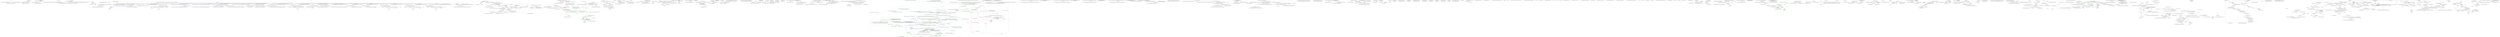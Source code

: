 digraph  {
n18 [label="Ninject.Activation.Blocks.ActivationBlock", span=""];
n0 [label="Entry Ninject.Activation.Blocks.ActivationBlock.ActivationBlock(Ninject.Syntax.IResolutionRoot)", span="42-42", cluster="Ninject.Activation.Blocks.ActivationBlock.ActivationBlock(Ninject.Syntax.IResolutionRoot)"];
n1 [label="Parent = parent", span="44-44", cluster="Ninject.Activation.Blocks.ActivationBlock.ActivationBlock(Ninject.Syntax.IResolutionRoot)"];
n2 [label="Exit Ninject.Activation.Blocks.ActivationBlock.ActivationBlock(Ninject.Syntax.IResolutionRoot)", span="42-42", cluster="Ninject.Activation.Blocks.ActivationBlock.ActivationBlock(Ninject.Syntax.IResolutionRoot)"];
n3 [label="Entry Ninject.Activation.Blocks.ActivationBlock.CanResolve(Ninject.Activation.IRequest)", span="52-52", cluster="Ninject.Activation.Blocks.ActivationBlock.CanResolve(Ninject.Activation.IRequest)"];
n4 [label="return Parent.CanResolve(request);", span="54-54", cluster="Ninject.Activation.Blocks.ActivationBlock.CanResolve(Ninject.Activation.IRequest)"];
n5 [label="Exit Ninject.Activation.Blocks.ActivationBlock.CanResolve(Ninject.Activation.IRequest)", span="52-52", cluster="Ninject.Activation.Blocks.ActivationBlock.CanResolve(Ninject.Activation.IRequest)"];
n6 [label="Entry Ninject.Syntax.IResolutionRoot.CanResolve(Ninject.Activation.IRequest)", span="36-36", cluster="Ninject.Syntax.IResolutionRoot.CanResolve(Ninject.Activation.IRequest)"];
n7 [label="Entry Ninject.Activation.Blocks.ActivationBlock.Resolve(Ninject.Activation.IRequest)", span="62-62", cluster="Ninject.Activation.Blocks.ActivationBlock.Resolve(Ninject.Activation.IRequest)"];
n8 [label="return Parent.Resolve(request);", span="64-64", cluster="Ninject.Activation.Blocks.ActivationBlock.Resolve(Ninject.Activation.IRequest)"];
n9 [label="Exit Ninject.Activation.Blocks.ActivationBlock.Resolve(Ninject.Activation.IRequest)", span="62-62", cluster="Ninject.Activation.Blocks.ActivationBlock.Resolve(Ninject.Activation.IRequest)"];
n10 [label="Entry Ninject.Syntax.IResolutionRoot.Resolve(Ninject.Activation.IRequest)", span="43-43", cluster="Ninject.Syntax.IResolutionRoot.Resolve(Ninject.Activation.IRequest)"];
n11 [label="Entry Ninject.Activation.Blocks.ActivationBlock.CreateRequest(System.Type, System.Func<Ninject.Planning.Bindings.IBindingMetadata, bool>, System.Collections.Generic.IEnumerable<Ninject.Parameters.IParameter>, bool)", span="75-75", cluster="Ninject.Activation.Blocks.ActivationBlock.CreateRequest(System.Type, System.Func<Ninject.Planning.Bindings.IBindingMetadata, bool>, System.Collections.Generic.IEnumerable<Ninject.Parameters.IParameter>, bool)"];
n12 [label="return new Request(service, constraint, parameters, () => this, isOptional);", span="77-77", cluster="Ninject.Activation.Blocks.ActivationBlock.CreateRequest(System.Type, System.Func<Ninject.Planning.Bindings.IBindingMetadata, bool>, System.Collections.Generic.IEnumerable<Ninject.Parameters.IParameter>, bool)"];
n13 [label="Exit Ninject.Activation.Blocks.ActivationBlock.CreateRequest(System.Type, System.Func<Ninject.Planning.Bindings.IBindingMetadata, bool>, System.Collections.Generic.IEnumerable<Ninject.Parameters.IParameter>, bool)", span="75-75", cluster="Ninject.Activation.Blocks.ActivationBlock.CreateRequest(System.Type, System.Func<Ninject.Planning.Bindings.IBindingMetadata, bool>, System.Collections.Generic.IEnumerable<Ninject.Parameters.IParameter>, bool)"];
n14 [label="Entry Ninject.Activation.Request.Request(System.Type, System.Func<Ninject.Planning.Bindings.IBindingMetadata, bool>, System.Collections.Generic.IEnumerable<Ninject.Parameters.IParameter>, System.Func<object>, bool)", span="85-85", cluster="Ninject.Activation.Request.Request(System.Type, System.Func<Ninject.Planning.Bindings.IBindingMetadata, bool>, System.Collections.Generic.IEnumerable<Ninject.Parameters.IParameter>, System.Func<object>, bool)"];
n15 [label="Entry lambda expression", span="77-77", cluster="lambda expression"];
n16 [label=this, span="77-77", cluster="lambda expression"];
n17 [label="Exit lambda expression", span="77-77", cluster="lambda expression"];
m0_5 [label="Entry Ninject.Activation.Strategies.ActivationStrategyFor<T>.Deactivate(Ninject.Activation.IContext)", span="43-43", cluster="Ninject.Activation.Strategies.ActivationStrategyFor<T>.Deactivate(Ninject.Activation.IContext)", file="ActivationStrategyFor.cs"];
m0_6 [label="context.Instance is T", span="45-45", cluster="Ninject.Activation.Strategies.ActivationStrategyFor<T>.Deactivate(Ninject.Activation.IContext)", file="ActivationStrategyFor.cs"];
m0_7 [label="Deactivate(context, (T)context.Instance)", span="46-46", cluster="Ninject.Activation.Strategies.ActivationStrategyFor<T>.Deactivate(Ninject.Activation.IContext)", file="ActivationStrategyFor.cs"];
m0_8 [label="Exit Ninject.Activation.Strategies.ActivationStrategyFor<T>.Deactivate(Ninject.Activation.IContext)", span="43-43", cluster="Ninject.Activation.Strategies.ActivationStrategyFor<T>.Deactivate(Ninject.Activation.IContext)", file="ActivationStrategyFor.cs"];
m0_4 [label="Entry Ninject.Activation.Strategies.ActivationStrategyFor<T>.Activate(Ninject.Activation.IContext, T)", span="54-54", cluster="Ninject.Activation.Strategies.ActivationStrategyFor<T>.Activate(Ninject.Activation.IContext, T)", file="ActivationStrategyFor.cs"];
m0_10 [label="Exit Ninject.Activation.Strategies.ActivationStrategyFor<T>.Activate(Ninject.Activation.IContext, T)", span="54-54", cluster="Ninject.Activation.Strategies.ActivationStrategyFor<T>.Activate(Ninject.Activation.IContext, T)", file="ActivationStrategyFor.cs"];
m0_9 [label="Entry Ninject.Activation.Strategies.ActivationStrategyFor<T>.Deactivate(Ninject.Activation.IContext, T)", span="61-61", cluster="Ninject.Activation.Strategies.ActivationStrategyFor<T>.Deactivate(Ninject.Activation.IContext, T)", file="ActivationStrategyFor.cs"];
m0_11 [label="Exit Ninject.Activation.Strategies.ActivationStrategyFor<T>.Deactivate(Ninject.Activation.IContext, T)", span="61-61", cluster="Ninject.Activation.Strategies.ActivationStrategyFor<T>.Deactivate(Ninject.Activation.IContext, T)", file="ActivationStrategyFor.cs"];
m0_0 [label="Entry Ninject.Activation.Strategies.ActivationStrategyFor<T>.Activate(Ninject.Activation.IContext)", span="33-33", cluster="Ninject.Activation.Strategies.ActivationStrategyFor<T>.Activate(Ninject.Activation.IContext)", file="ActivationStrategyFor.cs"];
m0_1 [label="context.Instance is T", span="35-35", cluster="Ninject.Activation.Strategies.ActivationStrategyFor<T>.Activate(Ninject.Activation.IContext)", file="ActivationStrategyFor.cs"];
m0_2 [label="Activate(context, (T)context.Instance)", span="36-36", cluster="Ninject.Activation.Strategies.ActivationStrategyFor<T>.Activate(Ninject.Activation.IContext)", file="ActivationStrategyFor.cs", color=green, community=0];
m0_3 [label="Exit Ninject.Activation.Strategies.ActivationStrategyFor<T>.Activate(Ninject.Activation.IContext)", span="33-33", cluster="Ninject.Activation.Strategies.ActivationStrategyFor<T>.Activate(Ninject.Activation.IContext)", file="ActivationStrategyFor.cs"];
m0_12 [label="Ninject.Activation.Strategies.ActivationStrategyFor<T>", span="", file="ActivationStrategyFor.cs"];
m1_10 [label="Entry System.Collections.Generic.List<T>.List()", span="0-0", cluster="System.Collections.Generic.List<T>.List()", file="Binding.cs"];
m1_14 [label="Entry System.Func<T, TResult>.Invoke(T)", span="0-0", cluster="System.Func<T, TResult>.Invoke(T)", file="Binding.cs"];
m1_0 [label="Entry Ninject.Planning.Bindings.Binding.Binding(System.Type)", span="85-85", cluster="Ninject.Planning.Bindings.Binding.Binding(System.Type)", file="Binding.cs"];
m1_1 [label="Exit Ninject.Planning.Bindings.Binding.Binding(System.Type)", span="85-85", cluster="Ninject.Planning.Bindings.Binding.Binding(System.Type)", file="Binding.cs"];
m1_18 [label="Entry Ninject.Planning.Bindings.Binding.Matches(Ninject.Activation.IRequest)", span="127-127", cluster="Ninject.Planning.Bindings.Binding.Matches(Ninject.Activation.IRequest)", file="Binding.cs"];
m1_19 [label="return Condition == null || Condition(request);", span="129-129", cluster="Ninject.Planning.Bindings.Binding.Matches(Ninject.Activation.IRequest)", file="Binding.cs"];
m1_20 [label="Exit Ninject.Planning.Bindings.Binding.Matches(Ninject.Activation.IRequest)", span="127-127", cluster="Ninject.Planning.Bindings.Binding.Matches(Ninject.Activation.IRequest)", file="Binding.cs"];
m1_15 [label="Entry Ninject.Planning.Bindings.Binding.GetScope(Ninject.Activation.IContext)", span="117-117", cluster="Ninject.Planning.Bindings.Binding.GetScope(Ninject.Activation.IContext)", file="Binding.cs"];
m1_16 [label="return ScopeCallback(context);", span="119-119", cluster="Ninject.Planning.Bindings.Binding.GetScope(Ninject.Activation.IContext)", file="Binding.cs"];
m1_17 [label="Exit Ninject.Planning.Bindings.Binding.GetScope(Ninject.Activation.IContext)", span="117-117", cluster="Ninject.Planning.Bindings.Binding.GetScope(Ninject.Activation.IContext)", file="Binding.cs"];
m1_11 [label="Entry Ninject.Planning.Bindings.Binding.GetProvider(Ninject.Activation.IContext)", span="107-107", cluster="Ninject.Planning.Bindings.Binding.GetProvider(Ninject.Activation.IContext)", file="Binding.cs"];
m1_12 [label="return ProviderCallback(context);", span="109-109", cluster="Ninject.Planning.Bindings.Binding.GetProvider(Ninject.Activation.IContext)", file="Binding.cs"];
m1_13 [label="Exit Ninject.Planning.Bindings.Binding.GetProvider(Ninject.Activation.IContext)", span="107-107", cluster="Ninject.Planning.Bindings.Binding.GetProvider(Ninject.Activation.IContext)", file="Binding.cs"];
m1_2 [label="Entry Ninject.Planning.Bindings.Binding.Binding(System.Type, Ninject.Planning.Bindings.IBindingMetadata)", span="92-92", cluster="Ninject.Planning.Bindings.Binding.Binding(System.Type, Ninject.Planning.Bindings.IBindingMetadata)", file="Binding.cs"];
m1_3 [label="Service = service", span="94-94", cluster="Ninject.Planning.Bindings.Binding.Binding(System.Type, Ninject.Planning.Bindings.IBindingMetadata)", file="Binding.cs"];
m1_4 [label="Metadata = metadata", span="95-95", cluster="Ninject.Planning.Bindings.Binding.Binding(System.Type, Ninject.Planning.Bindings.IBindingMetadata)", file="Binding.cs"];
m1_5 [label="Parameters = new List<IParameter>()", span="96-96", cluster="Ninject.Planning.Bindings.Binding.Binding(System.Type, Ninject.Planning.Bindings.IBindingMetadata)", file="Binding.cs"];
m1_6 [label="ActivationActions = new List<Action<IContext>>()", span="97-97", cluster="Ninject.Planning.Bindings.Binding.Binding(System.Type, Ninject.Planning.Bindings.IBindingMetadata)", file="Binding.cs"];
m1_7 [label="DeactivationActions = new List<Action<IContext>>()", span="98-98", cluster="Ninject.Planning.Bindings.Binding.Binding(System.Type, Ninject.Planning.Bindings.IBindingMetadata)", file="Binding.cs"];
m1_8 [label="ScopeCallback = StandardScopeCallbacks.Singleton", span="99-99", cluster="Ninject.Planning.Bindings.Binding.Binding(System.Type, Ninject.Planning.Bindings.IBindingMetadata)", file="Binding.cs"];
m1_9 [label="Exit Ninject.Planning.Bindings.Binding.Binding(System.Type, Ninject.Planning.Bindings.IBindingMetadata)", span="92-92", cluster="Ninject.Planning.Bindings.Binding.Binding(System.Type, Ninject.Planning.Bindings.IBindingMetadata)", file="Binding.cs"];
m1_21 [label="Ninject.Planning.Bindings.Binding", span="", file="Binding.cs"];
m2_4 [label="Entry Unk.SelectMany", span="", cluster="Unk.SelectMany", file="BindingActionStrategy.cs"];
m2_8 [label="Entry System.Type.IsAssignableFrom(System.Type)", span="0-0", cluster="System.Type.IsAssignableFrom(System.Type)", file="BindingActionStrategy.cs"];
m2_0 [label="Entry Ninject.Planning.Bindings.Resolvers.ImpliedBindingResolver.Resolve(Ninject.Infrastructure.Multimap<System.Type, Ninject.Planning.Bindings.IBinding>, System.Type)", span="30-30", cluster="Ninject.Planning.Bindings.Resolvers.ImpliedBindingResolver.Resolve(Ninject.Infrastructure.Multimap<System.Type, Ninject.Planning.Bindings.IBinding>, System.Type)", file="BindingActionStrategy.cs"];
m2_1 [label="return bindings.Where(x => service.IsAssignableFrom(x.Key)).SelectMany(x => x.Value).Where(x => x.IsAutoBound);", span="32-32", cluster="Ninject.Planning.Bindings.Resolvers.ImpliedBindingResolver.Resolve(Ninject.Infrastructure.Multimap<System.Type, Ninject.Planning.Bindings.IBinding>, System.Type)", file="BindingActionStrategy.cs"];
m2_2 [label="Exit Ninject.Planning.Bindings.Resolvers.ImpliedBindingResolver.Resolve(Ninject.Infrastructure.Multimap<System.Type, Ninject.Planning.Bindings.IBinding>, System.Type)", span="30-30", cluster="Ninject.Planning.Bindings.Resolvers.ImpliedBindingResolver.Resolve(Ninject.Infrastructure.Multimap<System.Type, Ninject.Planning.Bindings.IBinding>, System.Type)", file="BindingActionStrategy.cs"];
m2_12 [label="Entry lambda expression", span="32-32", cluster="lambda expression", file="BindingActionStrategy.cs"];
m2_6 [label="service.IsAssignableFrom(x.Key)", span="32-32", cluster="lambda expression", file="BindingActionStrategy.cs"];
m2_5 [label="Entry lambda expression", span="32-32", cluster="lambda expression", file="BindingActionStrategy.cs"];
m2_9 [label="Entry lambda expression", span="32-32", cluster="lambda expression", file="BindingActionStrategy.cs"];
m2_7 [label="Exit lambda expression", span="32-32", cluster="lambda expression", file="BindingActionStrategy.cs"];
m2_10 [label="x.Value", span="32-32", cluster="lambda expression", file="BindingActionStrategy.cs"];
m2_11 [label="Exit lambda expression", span="32-32", cluster="lambda expression", file="BindingActionStrategy.cs"];
m2_13 [label="x.IsAutoBound", span="32-32", cluster="lambda expression", file="BindingActionStrategy.cs"];
m2_14 [label="Exit lambda expression", span="32-32", cluster="lambda expression", file="BindingActionStrategy.cs"];
m2_3 [label="Entry Unk.Where", span="", cluster="Unk.Where", file="BindingActionStrategy.cs"];
m2_15 [label="System.Type", span="", file="BindingActionStrategy.cs"];
m4_0 [label="Entry Ninject.Events.BindingEventArgs.BindingEventArgs(Ninject.Planning.Bindings.IBinding)", span="37-37", cluster="Ninject.Events.BindingEventArgs.BindingEventArgs(Ninject.Planning.Bindings.IBinding)", file="BindingEventArgs.cs"];
m4_1 [label="Binding = binding", span="39-39", cluster="Ninject.Events.BindingEventArgs.BindingEventArgs(Ninject.Planning.Bindings.IBinding)", file="BindingEventArgs.cs"];
m4_2 [label="Exit Ninject.Events.BindingEventArgs.BindingEventArgs(Ninject.Planning.Bindings.IBinding)", span="37-37", cluster="Ninject.Events.BindingEventArgs.BindingEventArgs(Ninject.Planning.Bindings.IBinding)", file="BindingEventArgs.cs"];
m4_3 [label="Ninject.Events.BindingEventArgs", span="", file="BindingEventArgs.cs"];
m5_3 [label="Entry System.Collections.Generic.Dictionary<TKey, TValue>.ContainsKey(TKey)", span="0-0", cluster="System.Collections.Generic.Dictionary<TKey, TValue>.ContainsKey(TKey)", file="BindingMetadata.cs"];
m5_7 [label="Entry Ninject.Planning.Bindings.BindingMetadata.Get(string)", span="62-62", cluster="Ninject.Planning.Bindings.BindingMetadata.Get(string)", file="BindingMetadata.cs"];
m5_8 [label="return _values.ContainsKey(key) ? _values[key] : null;", span="64-64", cluster="Ninject.Planning.Bindings.BindingMetadata.Get(string)", file="BindingMetadata.cs"];
m5_9 [label="Exit Ninject.Planning.Bindings.BindingMetadata.Get(string)", span="62-62", cluster="Ninject.Planning.Bindings.BindingMetadata.Get(string)", file="BindingMetadata.cs"];
m5_10 [label="Entry Ninject.Planning.Bindings.BindingMetadata.Set(string, object)", span="72-72", cluster="Ninject.Planning.Bindings.BindingMetadata.Set(string, object)", file="BindingMetadata.cs"];
m5_11 [label="_values[key] = value", span="74-74", cluster="Ninject.Planning.Bindings.BindingMetadata.Set(string, object)", file="BindingMetadata.cs"];
m5_12 [label="Exit Ninject.Planning.Bindings.BindingMetadata.Set(string, object)", span="72-72", cluster="Ninject.Planning.Bindings.BindingMetadata.Set(string, object)", file="BindingMetadata.cs"];
m5_4 [label="Entry Ninject.Planning.Bindings.BindingMetadata.Get<T>(string)", span="52-52", cluster="Ninject.Planning.Bindings.BindingMetadata.Get<T>(string)", file="BindingMetadata.cs"];
m5_5 [label="return (T)Get(key);", span="54-54", cluster="Ninject.Planning.Bindings.BindingMetadata.Get<T>(string)", file="BindingMetadata.cs"];
m5_6 [label="Exit Ninject.Planning.Bindings.BindingMetadata.Get<T>(string)", span="52-52", cluster="Ninject.Planning.Bindings.BindingMetadata.Get<T>(string)", file="BindingMetadata.cs"];
m5_0 [label="Entry Ninject.Planning.Bindings.BindingMetadata.Has(string)", span="41-41", cluster="Ninject.Planning.Bindings.BindingMetadata.Has(string)", file="BindingMetadata.cs"];
m5_1 [label="return _values.ContainsKey(key);", span="43-43", cluster="Ninject.Planning.Bindings.BindingMetadata.Has(string)", file="BindingMetadata.cs"];
m5_2 [label="Exit Ninject.Planning.Bindings.BindingMetadata.Has(string)", span="41-41", cluster="Ninject.Planning.Bindings.BindingMetadata.Has(string)", file="BindingMetadata.cs"];
m5_13 [label="Ninject.Planning.Bindings.BindingMetadata", span="", file="BindingMetadata.cs"];
m7_2 [label="Entry Ninject.Activation.Strategies.IActivationStrategy.Deactivate(Ninject.Activation.IContext, Ninject.Activation.InstanceReference)", span="30-30", cluster="Ninject.Activation.Strategies.IActivationStrategy.Deactivate(Ninject.Activation.IContext, Ninject.Activation.InstanceReference)", file="Cache.cs"];
m7_3 [label="Exit Ninject.Activation.Strategies.IActivationStrategy.Deactivate(Ninject.Activation.IContext, Ninject.Activation.InstanceReference)", span="30-30", cluster="Ninject.Activation.Strategies.IActivationStrategy.Deactivate(Ninject.Activation.IContext, Ninject.Activation.InstanceReference)", file="Cache.cs"];
m7_0 [label="Entry Ninject.Activation.Strategies.IActivationStrategy.Activate(Ninject.Activation.IContext, Ninject.Activation.InstanceReference)", span="23-23", cluster="Ninject.Activation.Strategies.IActivationStrategy.Activate(Ninject.Activation.IContext, Ninject.Activation.InstanceReference)", file="Cache.cs"];
m7_1 [label="Exit Ninject.Activation.Strategies.IActivationStrategy.Activate(Ninject.Activation.IContext, Ninject.Activation.InstanceReference)", span="23-23", cluster="Ninject.Activation.Strategies.IActivationStrategy.Activate(Ninject.Activation.IContext, Ninject.Activation.InstanceReference)", file="Cache.cs"];
m8_6 [label="Entry System.Func<T, TResult>.Invoke(T)", span="0-0", cluster="System.Func<T, TResult>.Invoke(T)", file="CallbackProvider.cs"];
m8_3 [label="Entry Ninject.Activation.Providers.CallbackProvider<T>.CreateInstance(Ninject.Activation.IContext)", span="47-47", cluster="Ninject.Activation.Providers.CallbackProvider<T>.CreateInstance(Ninject.Activation.IContext)", file="CallbackProvider.cs"];
m8_4 [label="return Method(context);", span="49-49", cluster="Ninject.Activation.Providers.CallbackProvider<T>.CreateInstance(Ninject.Activation.IContext)", file="CallbackProvider.cs"];
m8_5 [label="Exit Ninject.Activation.Providers.CallbackProvider<T>.CreateInstance(Ninject.Activation.IContext)", span="47-47", cluster="Ninject.Activation.Providers.CallbackProvider<T>.CreateInstance(Ninject.Activation.IContext)", file="CallbackProvider.cs"];
m8_0 [label="Entry Ninject.Activation.Providers.CallbackProvider<T>.CallbackProvider(System.Func<Ninject.Activation.IContext, T>)", span="37-37", cluster="Ninject.Activation.Providers.CallbackProvider<T>.CallbackProvider(System.Func<Ninject.Activation.IContext, T>)", file="CallbackProvider.cs"];
m8_1 [label="Method = method", span="39-39", cluster="Ninject.Activation.Providers.CallbackProvider<T>.CallbackProvider(System.Func<Ninject.Activation.IContext, T>)", file="CallbackProvider.cs"];
m8_2 [label="Exit Ninject.Activation.Providers.CallbackProvider<T>.CallbackProvider(System.Func<Ninject.Activation.IContext, T>)", span="37-37", cluster="Ninject.Activation.Providers.CallbackProvider<T>.CallbackProvider(System.Func<Ninject.Activation.IContext, T>)", file="CallbackProvider.cs"];
m8_7 [label="Ninject.Activation.Providers.CallbackProvider<T>", span="", file="CallbackProvider.cs"];
m9_4 [label="Entry Ninject.Activation.IContext.Resolve()", span="78-78", cluster="Ninject.Activation.IContext.Resolve()", file="ComponentContainer.cs"];
m9_5 [label="Exit Ninject.Activation.IContext.Resolve()", span="78-78", cluster="Ninject.Activation.IContext.Resolve()", file="ComponentContainer.cs"];
m9_0 [label="Entry Ninject.Activation.IContext.GetProvider()", span="66-66", cluster="Ninject.Activation.IContext.GetProvider()", file="ComponentContainer.cs"];
m9_1 [label="Exit Ninject.Activation.IContext.GetProvider()", span="66-66", cluster="Ninject.Activation.IContext.GetProvider()", file="ComponentContainer.cs"];
m9_2 [label="Entry Ninject.Activation.IContext.GetScope()", span="72-72", cluster="Ninject.Activation.IContext.GetScope()", file="ComponentContainer.cs"];
m9_3 [label="Exit Ninject.Activation.IContext.GetScope()", span="72-72", cluster="Ninject.Activation.IContext.GetScope()", file="ComponentContainer.cs"];
m10_0 [label="Entry Ninject.Activation.Providers.ConstantProvider<T>.ConstantProvider(T)", span="37-37", cluster="Ninject.Activation.Providers.ConstantProvider<T>.ConstantProvider(T)", file="ConstantProvider.cs"];
m10_1 [label="Value = value", span="39-39", cluster="Ninject.Activation.Providers.ConstantProvider<T>.ConstantProvider(T)", file="ConstantProvider.cs"];
m10_2 [label="Exit Ninject.Activation.Providers.ConstantProvider<T>.ConstantProvider(T)", span="37-37", cluster="Ninject.Activation.Providers.ConstantProvider<T>.ConstantProvider(T)", file="ConstantProvider.cs"];
m10_3 [label="Entry Ninject.Activation.Providers.ConstantProvider<T>.CreateInstance(Ninject.Activation.IContext)", span="47-47", cluster="Ninject.Activation.Providers.ConstantProvider<T>.CreateInstance(Ninject.Activation.IContext)", file="ConstantProvider.cs"];
m10_4 [label="return Value;", span="49-49", cluster="Ninject.Activation.Providers.ConstantProvider<T>.CreateInstance(Ninject.Activation.IContext)", file="ConstantProvider.cs"];
m10_5 [label="Exit Ninject.Activation.Providers.ConstantProvider<T>.CreateInstance(Ninject.Activation.IContext)", span="47-47", cluster="Ninject.Activation.Providers.ConstantProvider<T>.CreateInstance(Ninject.Activation.IContext)", file="ConstantProvider.cs"];
m10_6 [label="Ninject.Activation.Providers.ConstantProvider<T>", span="", file="ConstantProvider.cs"];
m11_3 [label="Entry Ninject.Planning.Strategies.ConstructorReflectionStrategy.Execute(Ninject.Planning.IPlan)", span="50-50", cluster="Ninject.Planning.Strategies.ConstructorReflectionStrategy.Execute(Ninject.Planning.IPlan)", file="ConstructorReflectionStrategy.cs"];
m11_4 [label="ConstructorInfo constructor = Selector.SelectConstructor(plan.Type)", span="52-52", cluster="Ninject.Planning.Strategies.ConstructorReflectionStrategy.Execute(Ninject.Planning.IPlan)", file="ConstructorReflectionStrategy.cs"];
m11_6 [label="plan.Add(new ConstructorInjectionDirective(constructor))", span="55-55", cluster="Ninject.Planning.Strategies.ConstructorReflectionStrategy.Execute(Ninject.Planning.IPlan)", file="ConstructorReflectionStrategy.cs", color=green, community=0];
m11_5 [label="constructor != null", span="54-54", cluster="Ninject.Planning.Strategies.ConstructorReflectionStrategy.Execute(Ninject.Planning.IPlan)", file="ConstructorReflectionStrategy.cs", color=green, community=0];
m11_7 [label="Exit Ninject.Planning.Strategies.ConstructorReflectionStrategy.Execute(Ninject.Planning.IPlan)", span="50-50", cluster="Ninject.Planning.Strategies.ConstructorReflectionStrategy.Execute(Ninject.Planning.IPlan)", file="ConstructorReflectionStrategy.cs"];
m11_10 [label="Entry Ninject.Planning.IPlan.Add(Ninject.Planning.Directives.IDirective)", span="38-38", cluster="Ninject.Planning.IPlan.Add(Ninject.Planning.Directives.IDirective)", file="ConstructorReflectionStrategy.cs"];
m11_9 [label="Entry Ninject.Planning.Directives.ConstructorInjectionDirective.ConstructorInjectionDirective(System.Reflection.ConstructorInfo)", span="32-32", cluster="Ninject.Planning.Directives.ConstructorInjectionDirective.ConstructorInjectionDirective(System.Reflection.ConstructorInfo)", file="ConstructorReflectionStrategy.cs"];
m11_0 [label="Entry Ninject.Planning.Strategies.ConstructorReflectionStrategy.ConstructorReflectionStrategy(Ninject.Selection.ISelector)", span="40-40", cluster="Ninject.Planning.Strategies.ConstructorReflectionStrategy.ConstructorReflectionStrategy(Ninject.Selection.ISelector)", file="ConstructorReflectionStrategy.cs"];
m11_1 [label="Selector = selector", span="42-42", cluster="Ninject.Planning.Strategies.ConstructorReflectionStrategy.ConstructorReflectionStrategy(Ninject.Selection.ISelector)", file="ConstructorReflectionStrategy.cs"];
m11_2 [label="Exit Ninject.Planning.Strategies.ConstructorReflectionStrategy.ConstructorReflectionStrategy(Ninject.Selection.ISelector)", span="40-40", cluster="Ninject.Planning.Strategies.ConstructorReflectionStrategy.ConstructorReflectionStrategy(Ninject.Selection.ISelector)", file="ConstructorReflectionStrategy.cs"];
m11_8 [label="Entry Ninject.Selection.ISelector.SelectConstructor(System.Type)", span="51-51", cluster="Ninject.Selection.ISelector.SelectConstructor(System.Type)", file="ConstructorReflectionStrategy.cs"];
m11_11 [label="Ninject.Planning.Strategies.ConstructorReflectionStrategy", span="", file="ConstructorReflectionStrategy.cs"];
m12_8 [label="Entry System.Collections.Generic.IEnumerable<T>.ToEnumerable<T>()", span="39-39", cluster="System.Collections.Generic.IEnumerable<T>.ToEnumerable<T>()", file="Context.cs"];
m12_5 [label="Entry System.Type.GetGenericTypeDefinition()", span="0-0", cluster="System.Type.GetGenericTypeDefinition()", file="Context.cs"];
m12_0 [label="Entry Ninject.Planning.Bindings.Resolvers.OpenGenericBindingResolver.Resolve(Ninject.Infrastructure.Multimap<System.Type, Ninject.Planning.Bindings.IBinding>, System.Type)", span="28-28", cluster="Ninject.Planning.Bindings.Resolvers.OpenGenericBindingResolver.Resolve(Ninject.Infrastructure.Multimap<System.Type, Ninject.Planning.Bindings.IBinding>, System.Type)", file="Context.cs"];
m12_1 [label="!service.IsGenericType || service.IsGenericTypeDefinition || !bindings.ContainsKey(service.GetGenericTypeDefinition())", span="30-30", cluster="Ninject.Planning.Bindings.Resolvers.OpenGenericBindingResolver.Resolve(Ninject.Infrastructure.Multimap<System.Type, Ninject.Planning.Bindings.IBinding>, System.Type)", file="Context.cs"];
m12_3 [label="return bindings[service.GetGenericTypeDefinition()].ToEnumerable();", span="35-35", cluster="Ninject.Planning.Bindings.Resolvers.OpenGenericBindingResolver.Resolve(Ninject.Infrastructure.Multimap<System.Type, Ninject.Planning.Bindings.IBinding>, System.Type)", file="Context.cs"];
m12_2 [label="return Enumerable.Empty<IBinding>();", span="32-32", cluster="Ninject.Planning.Bindings.Resolvers.OpenGenericBindingResolver.Resolve(Ninject.Infrastructure.Multimap<System.Type, Ninject.Planning.Bindings.IBinding>, System.Type)", file="Context.cs"];
m12_4 [label="Exit Ninject.Planning.Bindings.Resolvers.OpenGenericBindingResolver.Resolve(Ninject.Infrastructure.Multimap<System.Type, Ninject.Planning.Bindings.IBinding>, System.Type)", span="28-28", cluster="Ninject.Planning.Bindings.Resolvers.OpenGenericBindingResolver.Resolve(Ninject.Infrastructure.Multimap<System.Type, Ninject.Planning.Bindings.IBinding>, System.Type)", file="Context.cs"];
m12_6 [label="Entry Ninject.Infrastructure.Multimap<TKey, TValue>.ContainsKey(TKey)", span="113-113", cluster="Ninject.Infrastructure.Multimap<TKey, TValue>.ContainsKey(TKey)", file="Context.cs"];
m12_7 [label="Entry System.Linq.Enumerable.Empty<TResult>()", span="0-0", cluster="System.Linq.Enumerable.Empty<TResult>()", file="Context.cs"];
m13_50 [label="var parent = kernel.Get<IParent>()", span="97-97", cluster="Ninject.Tests.Integration.EnumerableDependenciesTests.WhenServiceRequestsConstrainedEnumerableOfDependencies.ServiceIsInjectedWithAllDependenciesThatMatchTheConstraint()", file="EnumerableDependenciesTests.cs"];
m13_53 [label="Entry lambda expression", span="122-122", cluster="lambda expression", file="EnumerableDependenciesTests.cs"];
m13_31 [label="Entry Ninject.Syntax.IResolutionRoot.Get<T>(params Ninject.Parameters.IParameter[])", span="40-40", cluster="Ninject.Syntax.IResolutionRoot.Get<T>(params Ninject.Parameters.IParameter[])", file="EnumerableDependenciesTests.cs"];
m13_78 [label="Entry Ninject.Tests.Integration.EnumerableDependenciesTests.RequestsConstrainedEnumerable.RequestsConstrainedEnumerable(System.Collections.Generic.IEnumerable<Ninject.Tests.Integration.EnumerableDependenciesTests.IChild>)", span="177-177", cluster="Ninject.Tests.Integration.EnumerableDependenciesTests.RequestsConstrainedEnumerable.RequestsConstrainedEnumerable(System.Collections.Generic.IEnumerable<Ninject.Tests.Integration.EnumerableDependenciesTests.IChild>)", file="EnumerableDependenciesTests.cs"];
m13_79 [label="Children = children.ToList()", span="179-179", cluster="Ninject.Tests.Integration.EnumerableDependenciesTests.RequestsConstrainedEnumerable.RequestsConstrainedEnumerable(System.Collections.Generic.IEnumerable<Ninject.Tests.Integration.EnumerableDependenciesTests.IChild>)", color=green, community=0, file="EnumerableDependenciesTests.cs"];
m13_80 [label="Exit Ninject.Tests.Integration.EnumerableDependenciesTests.RequestsConstrainedEnumerable.RequestsConstrainedEnumerable(System.Collections.Generic.IEnumerable<Ninject.Tests.Integration.EnumerableDependenciesTests.IChild>)", span="177-177", cluster="Ninject.Tests.Integration.EnumerableDependenciesTests.RequestsConstrainedEnumerable.RequestsConstrainedEnumerable(System.Collections.Generic.IEnumerable<Ninject.Tests.Integration.EnumerableDependenciesTests.IChild>)", file="EnumerableDependenciesTests.cs"];
m13_19 [label="parent.Children.Count.ShouldBe(1)", span="38-38", cluster="Ninject.Tests.Integration.EnumerableDependenciesTests.ConstrainedDependenciesContext.VerifyInjection(Ninject.Tests.Integration.EnumerableDependenciesTests.IParent)", file="EnumerableDependenciesTests.cs", color=green, community=0];
m13_36 [label="var parent = kernel.Get<IParent>()", span="67-67", cluster="Ninject.Tests.Integration.EnumerableDependenciesTests.WhenServiceRequestsUnconstrainedListOfDependencies.ServiceIsInjectedWithListOfAllAvailableDependencies()", file="EnumerableDependenciesTests.cs", color=green, community=0];
m13_37 [label="VerifyInjection(parent)", span="69-69", cluster="Ninject.Tests.Integration.EnumerableDependenciesTests.WhenServiceRequestsUnconstrainedListOfDependencies.ServiceIsInjectedWithListOfAllAvailableDependencies()", file="EnumerableDependenciesTests.cs", color=green, community=0];
m13_81 [label="Entry Ninject.Tests.Integration.EnumerableDependenciesTests.RequestsConstrainedList.RequestsConstrainedList(System.Collections.Generic.List<Ninject.Tests.Integration.EnumerableDependenciesTests.IChild>)", span="187-187", cluster="Ninject.Tests.Integration.EnumerableDependenciesTests.RequestsConstrainedList.RequestsConstrainedList(System.Collections.Generic.List<Ninject.Tests.Integration.EnumerableDependenciesTests.IChild>)", file="EnumerableDependenciesTests.cs"];
m13_82 [label="Children = children", span="189-189", cluster="Ninject.Tests.Integration.EnumerableDependenciesTests.RequestsConstrainedList.RequestsConstrainedList(System.Collections.Generic.List<Ninject.Tests.Integration.EnumerableDependenciesTests.IChild>)", color=green, community=0, file="EnumerableDependenciesTests.cs"];
m13_83 [label="Exit Ninject.Tests.Integration.EnumerableDependenciesTests.RequestsConstrainedList.RequestsConstrainedList(System.Collections.Generic.List<Ninject.Tests.Integration.EnumerableDependenciesTests.IChild>)", span="187-187", cluster="Ninject.Tests.Integration.EnumerableDependenciesTests.RequestsConstrainedList.RequestsConstrainedList(System.Collections.Generic.List<Ninject.Tests.Integration.EnumerableDependenciesTests.IChild>)", file="EnumerableDependenciesTests.cs"];
m13_51 [label="VerifyInjection(parent)", span="99-99", cluster="Ninject.Tests.Integration.EnumerableDependenciesTests.WhenServiceRequestsConstrainedEnumerableOfDependencies.ServiceIsInjectedWithAllDependenciesThatMatchTheConstraint()", file="EnumerableDependenciesTests.cs", color=green, community=0];
m13_23 [label="kernel.Bind<IParent>().To<RequestsEnumerable>()", span="48-48", cluster="Ninject.Tests.Integration.EnumerableDependenciesTests.WhenServiceRequestsUnconstrainedEnumerableOfDependencies.ServiceIsInjectedWithEnumeratorOfAllAvailableDependencies()", file="EnumerableDependenciesTests.cs"];
m13_24 [label="kernel.Bind<IChild>().To<ChildA>()", span="49-49", cluster="Ninject.Tests.Integration.EnumerableDependenciesTests.WhenServiceRequestsUnconstrainedEnumerableOfDependencies.ServiceIsInjectedWithEnumeratorOfAllAvailableDependencies()", file="EnumerableDependenciesTests.cs"];
m13_25 [label="kernel.Bind<IChild>().To<ChildB>()", span="50-50", cluster="Ninject.Tests.Integration.EnumerableDependenciesTests.WhenServiceRequestsUnconstrainedEnumerableOfDependencies.ServiceIsInjectedWithEnumeratorOfAllAvailableDependencies()", file="EnumerableDependenciesTests.cs"];
m13_26 [label="var parent = kernel.Get<IParent>()", span="52-52", cluster="Ninject.Tests.Integration.EnumerableDependenciesTests.WhenServiceRequestsUnconstrainedEnumerableOfDependencies.ServiceIsInjectedWithEnumeratorOfAllAvailableDependencies()", file="EnumerableDependenciesTests.cs"];
m13_27 [label="VerifyInjection(parent)", span="54-54", cluster="Ninject.Tests.Integration.EnumerableDependenciesTests.WhenServiceRequestsUnconstrainedEnumerableOfDependencies.ServiceIsInjectedWithEnumeratorOfAllAvailableDependencies()", file="EnumerableDependenciesTests.cs", color=green, community=0];
m13_68 [label="Entry Ninject.Tests.Integration.EnumerableDependenciesTests.RequestsEnumerable.RequestsEnumerable(System.Collections.Generic.IEnumerable<Ninject.Tests.Integration.EnumerableDependenciesTests.IChild>)", span="147-147", cluster="Ninject.Tests.Integration.EnumerableDependenciesTests.RequestsEnumerable.RequestsEnumerable(System.Collections.Generic.IEnumerable<Ninject.Tests.Integration.EnumerableDependenciesTests.IChild>)", file="EnumerableDependenciesTests.cs"];
m13_69 [label="Children = children.ToList()", span="149-149", cluster="Ninject.Tests.Integration.EnumerableDependenciesTests.RequestsEnumerable.RequestsEnumerable(System.Collections.Generic.IEnumerable<Ninject.Tests.Integration.EnumerableDependenciesTests.IChild>)", color=green, community=0, file="EnumerableDependenciesTests.cs"];
m13_70 [label="Exit Ninject.Tests.Integration.EnumerableDependenciesTests.RequestsEnumerable.RequestsEnumerable(System.Collections.Generic.IEnumerable<Ninject.Tests.Integration.EnumerableDependenciesTests.IChild>)", span="147-147", cluster="Ninject.Tests.Integration.EnumerableDependenciesTests.RequestsEnumerable.RequestsEnumerable(System.Collections.Generic.IEnumerable<Ninject.Tests.Integration.EnumerableDependenciesTests.IChild>)", file="EnumerableDependenciesTests.cs"];
m13_54 [label="type == typeof(IEnumerable)", span="122-122", cluster="lambda expression", file="EnumerableDependenciesTests.cs"];
m13_55 [label="Exit lambda expression", span="122-122", cluster="lambda expression", color=green, community=0, file="EnumerableDependenciesTests.cs"];
m13_56 [label="Ninject.Selection.Heuristics.StandardConstructorScorer", span="", cluster="Ninject.Tests.Integration.EnumerableDependenciesTests.WhenServiceRequestsConstrainedListOfDependencies.ServiceIsInjectedWithAllDependenciesThatMatchTheConstraint()", color=green, community=0, file="EnumerableDependenciesTests.cs"];
m13_57 [label=request, span="", cluster="Ninject.Tests.Integration.EnumerableDependenciesTests.WhenServiceRequestsConstrainedListOfDependencies.ServiceIsInjectedWithAllDependenciesThatMatchTheConstraint()", color=green, community=0, file="EnumerableDependenciesTests.cs"];
m13_58 [label="Ninject.Activation.IContext", span="", cluster="Ninject.Tests.Integration.EnumerableDependenciesTests.WhenServiceRequestsConstrainedListOfDependencies.ServiceIsInjectedWithAllDependenciesThatMatchTheConstraint()", color=green, community=0, file="EnumerableDependenciesTests.cs"];
m13_59 [label="Ninject.Planning.Targets.ITarget", span="", cluster="Ninject.Tests.Integration.EnumerableDependenciesTests.WhenServiceRequestsConstrainedListOfDependencies.ServiceIsInjectedWithAllDependenciesThatMatchTheConstraint()", color=green, community=0, file="EnumerableDependenciesTests.cs"];
m13_60 [label="Exit Ninject.Tests.Integration.EnumerableDependenciesTests.WhenServiceRequestsConstrainedListOfDependencies.ServiceIsInjectedWithAllDependenciesThatMatchTheConstraint()", span="106-106", cluster="Ninject.Tests.Integration.EnumerableDependenciesTests.WhenServiceRequestsConstrainedListOfDependencies.ServiceIsInjectedWithAllDependenciesThatMatchTheConstraint()", file="EnumerableDependenciesTests.cs"];
m13_28 [label="Exit Ninject.Tests.Integration.EnumerableDependenciesTests.WhenServiceRequestsUnconstrainedEnumerableOfDependencies.ServiceIsInjectedWithEnumeratorOfAllAvailableDependencies()", span="46-46", cluster="Ninject.Tests.Integration.EnumerableDependenciesTests.WhenServiceRequestsUnconstrainedEnumerableOfDependencies.ServiceIsInjectedWithEnumeratorOfAllAvailableDependencies()", file="EnumerableDependenciesTests.cs"];
m13_43 [label="var parent = kernel.Get<IParent>()", span="82-82", cluster="Ninject.Tests.Integration.EnumerableDependenciesTests.WhenServiceRequestsUnconstrainedArrayOfDependencies.ServiceIsInjectedWithArrayOfAllAvailableDependencies()", file="EnumerableDependenciesTests.cs", color=green, community=0];
m13_44 [label="VerifyInjection(parent)", span="84-84", cluster="Ninject.Tests.Integration.EnumerableDependenciesTests.WhenServiceRequestsUnconstrainedArrayOfDependencies.ServiceIsInjectedWithArrayOfAllAvailableDependencies()", file="EnumerableDependenciesTests.cs", color=green, community=0];
m13_45 [label="Exit Ninject.Tests.Integration.EnumerableDependenciesTests.WhenServiceRequestsUnconstrainedArrayOfDependencies.ServiceIsInjectedWithArrayOfAllAvailableDependencies()", span="76-76", cluster="Ninject.Tests.Integration.EnumerableDependenciesTests.WhenServiceRequestsUnconstrainedArrayOfDependencies.ServiceIsInjectedWithArrayOfAllAvailableDependencies()", file="EnumerableDependenciesTests.cs"];
m13_46 [label="Entry Ninject.Tests.Integration.EnumerableDependenciesTests.WhenServiceRequestsConstrainedEnumerableOfDependencies.ServiceIsInjectedWithAllDependenciesThatMatchTheConstraint()", span="91-91", cluster="Ninject.Tests.Integration.EnumerableDependenciesTests.WhenServiceRequestsConstrainedEnumerableOfDependencies.ServiceIsInjectedWithAllDependenciesThatMatchTheConstraint()", file="EnumerableDependenciesTests.cs"];
m13_47 [label="kernel.Bind<IParent>().To<RequestsConstrainedEnumerable>()", span="93-93", cluster="Ninject.Tests.Integration.EnumerableDependenciesTests.WhenServiceRequestsConstrainedEnumerableOfDependencies.ServiceIsInjectedWithAllDependenciesThatMatchTheConstraint()", file="EnumerableDependenciesTests.cs"];
m13_48 [label="kernel.Bind<IChild>().To<ChildA>().Named(''joe'')", span="94-94", cluster="Ninject.Tests.Integration.EnumerableDependenciesTests.WhenServiceRequestsConstrainedEnumerableOfDependencies.ServiceIsInjectedWithAllDependenciesThatMatchTheConstraint()", file="EnumerableDependenciesTests.cs"];
m13_49 [label="kernel.Bind<IChild>().To<ChildB>().Named(''bob'')", span="95-95", cluster="Ninject.Tests.Integration.EnumerableDependenciesTests.WhenServiceRequestsConstrainedEnumerableOfDependencies.ServiceIsInjectedWithAllDependenciesThatMatchTheConstraint()", file="EnumerableDependenciesTests.cs"];
m13_6 [label="return int.MinValue;", span="45-45", cluster="Ninject.Selection.Heuristics.StandardConstructorScorer.Score(Ninject.Activation.IContext, Ninject.Planning.Directives.ConstructorInjectionDirective)", file="EnumerableDependenciesTests.cs"];
m13_7 [label="var score = 1", span="48-48", cluster="Ninject.Selection.Heuristics.StandardConstructorScorer.Score(Ninject.Activation.IContext, Ninject.Planning.Directives.ConstructorInjectionDirective)", color=red, community=0, file="EnumerableDependenciesTests.cs"];
m13_8 [label="directive.Targets", span="49-49", cluster="Ninject.Selection.Heuristics.StandardConstructorScorer.Score(Ninject.Activation.IContext, Ninject.Planning.Directives.ConstructorInjectionDirective)", color=red, community=0, file="EnumerableDependenciesTests.cs"];
m13_9 [label="this.ParameterExists(context, target)", span="51-51", cluster="Ninject.Selection.Heuristics.StandardConstructorScorer.Score(Ninject.Activation.IContext, Ninject.Planning.Directives.ConstructorInjectionDirective)", color=red, community=0, file="EnumerableDependenciesTests.cs"];
m13_10 [label="score++", span="53-53", cluster="Ninject.Selection.Heuristics.StandardConstructorScorer.Score(Ninject.Activation.IContext, Ninject.Planning.Directives.ConstructorInjectionDirective)", color=green, community=0, file="EnumerableDependenciesTests.cs"];
m13_11 [label="this.BindingExists(context, target)", span="57-57", cluster="Ninject.Selection.Heuristics.StandardConstructorScorer.Score(Ninject.Activation.IContext, Ninject.Planning.Directives.ConstructorInjectionDirective)", color=green, community=0, file="EnumerableDependenciesTests.cs"];
m13_12 [label="score++", span="59-59", cluster="Ninject.Selection.Heuristics.StandardConstructorScorer.Score(Ninject.Activation.IContext, Ninject.Planning.Directives.ConstructorInjectionDirective)", file="EnumerableDependenciesTests.cs"];
m13_15 [label="score += int.MinValue", span="66-66", cluster="Ninject.Selection.Heuristics.StandardConstructorScorer.Score(Ninject.Activation.IContext, Ninject.Planning.Directives.ConstructorInjectionDirective)", file="EnumerableDependenciesTests.cs"];
m13_14 [label="score > 0", span="64-64", cluster="Ninject.Selection.Heuristics.StandardConstructorScorer.Score(Ninject.Activation.IContext, Ninject.Planning.Directives.ConstructorInjectionDirective)", file="EnumerableDependenciesTests.cs"];
m13_61 [label="Entry Ninject.Tests.Integration.EnumerableDependenciesTests.WhenServiceRequestsConstrainedArrayOfDependencies.ServiceIsInjectedWithAllDependenciesThatMatchTheConstraint()", span="121-121", cluster="Ninject.Tests.Integration.EnumerableDependenciesTests.WhenServiceRequestsConstrainedArrayOfDependencies.ServiceIsInjectedWithAllDependenciesThatMatchTheConstraint()", file="EnumerableDependenciesTests.cs"];
m13_62 [label="kernel.Bind<IParent>().To<RequestsConstrainedArray>()", span="123-123", cluster="Ninject.Tests.Integration.EnumerableDependenciesTests.WhenServiceRequestsConstrainedArrayOfDependencies.ServiceIsInjectedWithAllDependenciesThatMatchTheConstraint()", color=green, community=0, file="EnumerableDependenciesTests.cs"];
m13_63 [label="kernel.Bind<IChild>().To<ChildA>().Named(''joe'')", span="124-124", cluster="Ninject.Tests.Integration.EnumerableDependenciesTests.WhenServiceRequestsConstrainedArrayOfDependencies.ServiceIsInjectedWithAllDependenciesThatMatchTheConstraint()", color=green, community=0, file="EnumerableDependenciesTests.cs"];
m13_64 [label="kernel.Bind<IChild>().To<ChildB>().Named(''bob'')", span="125-125", cluster="Ninject.Tests.Integration.EnumerableDependenciesTests.WhenServiceRequestsConstrainedArrayOfDependencies.ServiceIsInjectedWithAllDependenciesThatMatchTheConstraint()", color=green, community=0, file="EnumerableDependenciesTests.cs"];
m13_65 [label="var parent = kernel.Get<IParent>()", span="127-127", cluster="Ninject.Tests.Integration.EnumerableDependenciesTests.WhenServiceRequestsConstrainedArrayOfDependencies.ServiceIsInjectedWithAllDependenciesThatMatchTheConstraint()", color=green, community=0, file="EnumerableDependenciesTests.cs"];
m13_66 [label="VerifyInjection(parent)", span="129-129", cluster="Ninject.Tests.Integration.EnumerableDependenciesTests.WhenServiceRequestsConstrainedArrayOfDependencies.ServiceIsInjectedWithAllDependenciesThatMatchTheConstraint()", color=green, community=0, file="EnumerableDependenciesTests.cs"];
m13_67 [label="Exit Ninject.Tests.Integration.EnumerableDependenciesTests.WhenServiceRequestsConstrainedArrayOfDependencies.ServiceIsInjectedWithAllDependenciesThatMatchTheConstraint()", span="121-121", cluster="Ninject.Tests.Integration.EnumerableDependenciesTests.WhenServiceRequestsConstrainedArrayOfDependencies.ServiceIsInjectedWithAllDependenciesThatMatchTheConstraint()", file="EnumerableDependenciesTests.cs"];
m13_72 [label="Entry Ninject.Tests.Integration.EnumerableDependenciesTests.RequestsList.RequestsList(System.Collections.Generic.List<Ninject.Tests.Integration.EnumerableDependenciesTests.IChild>)", span="157-157", cluster="Ninject.Tests.Integration.EnumerableDependenciesTests.RequestsList.RequestsList(System.Collections.Generic.List<Ninject.Tests.Integration.EnumerableDependenciesTests.IChild>)", file="EnumerableDependenciesTests.cs"];
m13_73 [label="Children = children", span="159-159", cluster="Ninject.Tests.Integration.EnumerableDependenciesTests.RequestsList.RequestsList(System.Collections.Generic.List<Ninject.Tests.Integration.EnumerableDependenciesTests.IChild>)", color=green, community=0, file="EnumerableDependenciesTests.cs"];
m13_74 [label="Exit Ninject.Tests.Integration.EnumerableDependenciesTests.RequestsList.RequestsList(System.Collections.Generic.List<Ninject.Tests.Integration.EnumerableDependenciesTests.IChild>)", span="157-157", cluster="Ninject.Tests.Integration.EnumerableDependenciesTests.RequestsList.RequestsList(System.Collections.Generic.List<Ninject.Tests.Integration.EnumerableDependenciesTests.IChild>)", file="EnumerableDependenciesTests.cs"];
m13_4 [label="return int.MaxValue;", span="40-40", cluster="Ninject.Selection.Heuristics.StandardConstructorScorer.Score(Ninject.Activation.IContext, Ninject.Planning.Directives.ConstructorInjectionDirective)", file="EnumerableDependenciesTests.cs"];
m13_5 [label="directive.HasObsoleteAttribute", span="43-43", cluster="Ninject.Selection.Heuristics.StandardConstructorScorer.Score(Ninject.Activation.IContext, Ninject.Planning.Directives.ConstructorInjectionDirective)", file="EnumerableDependenciesTests.cs"];
m13_29 [label="Entry Ninject.KernelBase.Bind<T>()", span="167-167", cluster="Ninject.KernelBase.Bind<T>()", file="EnumerableDependenciesTests.cs"];
m13_13 [label="score++", span="63-63", cluster="Ninject.Selection.Heuristics.StandardConstructorScorer.Score(Ninject.Activation.IContext, Ninject.Planning.Directives.ConstructorInjectionDirective)", file="EnumerableDependenciesTests.cs"];
m13_0 [label="Entry Ninject.Selection.Heuristics.StandardConstructorScorer.Score(Ninject.Activation.IContext, Ninject.Planning.Directives.ConstructorInjectionDirective)", span="33-33", cluster="Ninject.Selection.Heuristics.StandardConstructorScorer.Score(Ninject.Activation.IContext, Ninject.Planning.Directives.ConstructorInjectionDirective)", file="EnumerableDependenciesTests.cs"];
m13_1 [label="Ensure.ArgumentNotNull(context, ''context'')", span="35-35", cluster="Ninject.Selection.Heuristics.StandardConstructorScorer.Score(Ninject.Activation.IContext, Ninject.Planning.Directives.ConstructorInjectionDirective)", file="EnumerableDependenciesTests.cs"];
m13_2 [label="Ensure.ArgumentNotNull(directive, ''directive'')", span="36-36", cluster="Ninject.Selection.Heuristics.StandardConstructorScorer.Score(Ninject.Activation.IContext, Ninject.Planning.Directives.ConstructorInjectionDirective)", file="EnumerableDependenciesTests.cs"];
m13_3 [label="directive.HasInjectAttribute", span="38-38", cluster="Ninject.Selection.Heuristics.StandardConstructorScorer.Score(Ninject.Activation.IContext, Ninject.Planning.Directives.ConstructorInjectionDirective)", file="EnumerableDependenciesTests.cs"];
m13_16 [label="Entry Ninject.Tests.Integration.EnumerableDependenciesTests.ConstrainedDependenciesContext.VerifyInjection(Ninject.Tests.Integration.EnumerableDependenciesTests.IParent)", span="34-34", cluster="Ninject.Tests.Integration.EnumerableDependenciesTests.ConstrainedDependenciesContext.VerifyInjection(Ninject.Tests.Integration.EnumerableDependenciesTests.IParent)", file="EnumerableDependenciesTests.cs"];
m13_17 [label="parent.ShouldNotBeNull()", span="36-36", cluster="Ninject.Tests.Integration.EnumerableDependenciesTests.ConstrainedDependenciesContext.VerifyInjection(Ninject.Tests.Integration.EnumerableDependenciesTests.IParent)", file="EnumerableDependenciesTests.cs", color=green, community=0];
m13_30 [label="Entry Ninject.IKernel.GetBindings(System.Type)", span="80-80", cluster="Ninject.IKernel.GetBindings(System.Type)", file="EnumerableDependenciesTests.cs"];
m13_18 [label="parent.Children.ShouldNotBeNull()", span="37-37", cluster="Ninject.Tests.Integration.EnumerableDependenciesTests.ConstrainedDependenciesContext.VerifyInjection(Ninject.Tests.Integration.EnumerableDependenciesTests.IParent)", file="EnumerableDependenciesTests.cs", color=green, community=0];
m13_39 [label="Entry lambda expression", span="110-110", cluster="lambda expression", file="EnumerableDependenciesTests.cs"];
m13_40 [label="parameter.AppliesToTarget(context, target)", span="110-110", cluster="lambda expression", color=green, community=0, file="EnumerableDependenciesTests.cs"];
m13_41 [label="Exit lambda expression", span="110-110", cluster="lambda expression", color=green, community=0, file="EnumerableDependenciesTests.cs"];
m13_42 [label="Entry Ninject.Parameters.IConstructorArgument.AppliesToTarget(Ninject.Activation.IContext, Ninject.Planning.Targets.ITarget)", span="27-27", cluster="Ninject.Parameters.IConstructorArgument.AppliesToTarget(Ninject.Activation.IContext, Ninject.Planning.Targets.ITarget)", color=green, community=0, file="EnumerableDependenciesTests.cs"];
m13_35 [label="kernel.Bind<IChild>().To<ChildB>()", span="65-65", cluster="Ninject.Tests.Integration.EnumerableDependenciesTests.WhenServiceRequestsUnconstrainedListOfDependencies.ServiceIsInjectedWithListOfAllAvailableDependencies()", file="EnumerableDependenciesTests.cs", color=green, community=0];
m13_71 [label="Entry System.Collections.Generic.IEnumerable<TSource>.ToList<TSource>()", span="0-0", cluster="System.Collections.Generic.IEnumerable<TSource>.ToList<TSource>()", file="EnumerableDependenciesTests.cs"];
m13_52 [label="Exit Ninject.Tests.Integration.EnumerableDependenciesTests.WhenServiceRequestsConstrainedEnumerableOfDependencies.ServiceIsInjectedWithAllDependenciesThatMatchTheConstraint()", span="91-91", cluster="Ninject.Tests.Integration.EnumerableDependenciesTests.WhenServiceRequestsConstrainedEnumerableOfDependencies.ServiceIsInjectedWithAllDependenciesThatMatchTheConstraint()", file="EnumerableDependenciesTests.cs"];
m13_38 [label="Exit Ninject.Tests.Integration.EnumerableDependenciesTests.WhenServiceRequestsUnconstrainedListOfDependencies.ServiceIsInjectedWithListOfAllAvailableDependencies()", span="61-61", cluster="Ninject.Tests.Integration.EnumerableDependenciesTests.WhenServiceRequestsUnconstrainedListOfDependencies.ServiceIsInjectedWithListOfAllAvailableDependencies()", file="EnumerableDependenciesTests.cs"];
m13_33 [label="kernel.Bind<IParent>().To<RequestsList>()", span="63-63", cluster="Ninject.Tests.Integration.EnumerableDependenciesTests.WhenServiceRequestsUnconstrainedListOfDependencies.ServiceIsInjectedWithListOfAllAvailableDependencies()", file="EnumerableDependenciesTests.cs", color=green, community=0];
m13_32 [label="Entry Ninject.Tests.Integration.EnumerableDependenciesTests.WhenServiceRequestsUnconstrainedListOfDependencies.ServiceIsInjectedWithListOfAllAvailableDependencies()", span="61-61", cluster="Ninject.Tests.Integration.EnumerableDependenciesTests.WhenServiceRequestsUnconstrainedListOfDependencies.ServiceIsInjectedWithListOfAllAvailableDependencies()", file="EnumerableDependenciesTests.cs"];
m13_34 [label="kernel.Bind<IChild>().To<ChildA>()", span="64-64", cluster="Ninject.Tests.Integration.EnumerableDependenciesTests.WhenServiceRequestsUnconstrainedListOfDependencies.ServiceIsInjectedWithListOfAllAvailableDependencies()", file="EnumerableDependenciesTests.cs", color=green, community=0];
m13_75 [label="Entry Ninject.Tests.Integration.EnumerableDependenciesTests.RequestsArray.RequestsArray(Ninject.Tests.Integration.EnumerableDependenciesTests.IChild[])", span="167-167", cluster="Ninject.Tests.Integration.EnumerableDependenciesTests.RequestsArray.RequestsArray(Ninject.Tests.Integration.EnumerableDependenciesTests.IChild[])", file="EnumerableDependenciesTests.cs"];
m13_76 [label="Children = children", span="169-169", cluster="Ninject.Tests.Integration.EnumerableDependenciesTests.RequestsArray.RequestsArray(Ninject.Tests.Integration.EnumerableDependenciesTests.IChild[])", color=green, community=0, file="EnumerableDependenciesTests.cs"];
m13_77 [label="Exit Ninject.Tests.Integration.EnumerableDependenciesTests.RequestsArray.RequestsArray(Ninject.Tests.Integration.EnumerableDependenciesTests.IChild[])", span="167-167", cluster="Ninject.Tests.Integration.EnumerableDependenciesTests.RequestsArray.RequestsArray(Ninject.Tests.Integration.EnumerableDependenciesTests.IChild[])", file="EnumerableDependenciesTests.cs"];
m13_22 [label="Exit Ninject.Selection.Heuristics.StandardConstructorScorer.BindingExists(Ninject.Activation.IContext, Ninject.Planning.Targets.ITarget)", span="79-79", cluster="Ninject.Selection.Heuristics.StandardConstructorScorer.BindingExists(Ninject.Activation.IContext, Ninject.Planning.Targets.ITarget)", file="EnumerableDependenciesTests.cs"];
m13_84 [label="Entry Ninject.Tests.Integration.EnumerableDependenciesTests.RequestsConstrainedArray.RequestsConstrainedArray(Ninject.Tests.Integration.EnumerableDependenciesTests.IChild[])", span="197-197", cluster="Ninject.Tests.Integration.EnumerableDependenciesTests.RequestsConstrainedArray.RequestsConstrainedArray(Ninject.Tests.Integration.EnumerableDependenciesTests.IChild[])", file="EnumerableDependenciesTests.cs"];
m13_85 [label="Children = children", span="199-199", cluster="Ninject.Tests.Integration.EnumerableDependenciesTests.RequestsConstrainedArray.RequestsConstrainedArray(Ninject.Tests.Integration.EnumerableDependenciesTests.IChild[])", color=green, community=0, file="EnumerableDependenciesTests.cs"];
m13_86 [label="Exit Ninject.Tests.Integration.EnumerableDependenciesTests.RequestsConstrainedArray.RequestsConstrainedArray(Ninject.Tests.Integration.EnumerableDependenciesTests.IChild[])", span="197-197", cluster="Ninject.Tests.Integration.EnumerableDependenciesTests.RequestsConstrainedArray.RequestsConstrainedArray(Ninject.Tests.Integration.EnumerableDependenciesTests.IChild[])", file="EnumerableDependenciesTests.cs"];
m13_20 [label="Entry Ninject.Selection.Heuristics.StandardConstructorScorer.BindingExists(Ninject.Activation.IContext, Ninject.Planning.Targets.ITarget)", span="79-79", cluster="Ninject.Selection.Heuristics.StandardConstructorScorer.BindingExists(Ninject.Activation.IContext, Ninject.Planning.Targets.ITarget)", color=green, community=0, file="EnumerableDependenciesTests.cs"];
m13_21 [label="return this.BindingExists(context.Kernel, context, target);", span="81-81", cluster="Ninject.Selection.Heuristics.StandardConstructorScorer.BindingExists(Ninject.Activation.IContext, Ninject.Planning.Targets.ITarget)", file="EnumerableDependenciesTests.cs", color=red, community=0];
m13_88 [label="Ninject.Tests.Integration.EnumerableDependenciesTests.WhenServiceRequestsUnconstrainedEnumerableOfDependencies", span="", file="EnumerableDependenciesTests.cs"];
m13_89 [label="Ninject.Tests.Integration.EnumerableDependenciesTests.WhenServiceRequestsUnconstrainedListOfDependencies", span="", file="EnumerableDependenciesTests.cs"];
m13_90 [label="Ninject.Tests.Integration.EnumerableDependenciesTests.WhenServiceRequestsUnconstrainedArrayOfDependencies", span="", file="EnumerableDependenciesTests.cs"];
m13_91 [label="Ninject.Tests.Integration.EnumerableDependenciesTests.WhenServiceRequestsConstrainedEnumerableOfDependencies", span="", file="EnumerableDependenciesTests.cs"];
m13_92 [label="Ninject.Tests.Integration.EnumerableDependenciesTests.WhenServiceRequestsConstrainedListOfDependencies", span="", file="EnumerableDependenciesTests.cs"];
m13_93 [label="Ninject.Tests.Integration.EnumerableDependenciesTests.WhenServiceRequestsConstrainedArrayOfDependencies", span="", file="EnumerableDependenciesTests.cs"];
m13_94 [label="Ninject.Tests.Integration.EnumerableDependenciesTests.RequestsEnumerable", span="", file="EnumerableDependenciesTests.cs"];
m13_95 [label="Ninject.Tests.Integration.EnumerableDependenciesTests.RequestsList", span="", file="EnumerableDependenciesTests.cs"];
m13_96 [label="Ninject.Tests.Integration.EnumerableDependenciesTests.RequestsArray", span="", file="EnumerableDependenciesTests.cs"];
m13_97 [label="Ninject.Tests.Integration.EnumerableDependenciesTests.RequestsConstrainedEnumerable", span="", file="EnumerableDependenciesTests.cs"];
m13_98 [label="Ninject.Tests.Integration.EnumerableDependenciesTests.RequestsConstrainedList", span="", file="EnumerableDependenciesTests.cs"];
m13_99 [label="Ninject.Tests.Integration.EnumerableDependenciesTests.RequestsConstrainedArray", span="", file="EnumerableDependenciesTests.cs"];
m14_3 [label="Entry Ninject.Injection.Expressions.ExpressionBasedInjector<TMember, TDelegate>.BuildExpression(TMember)", span="67-67", cluster="Ninject.Injection.Expressions.ExpressionBasedInjector<TMember, TDelegate>.BuildExpression(TMember)", file="ExpressionBasedInjector.cs"];
m14_4 [label="Exit Ninject.Injection.Expressions.ExpressionBasedInjector<TMember, TDelegate>.BuildExpression(TMember)", span="67-67", cluster="Ninject.Injection.Expressions.ExpressionBasedInjector<TMember, TDelegate>.BuildExpression(TMember)", file="ExpressionBasedInjector.cs"];
m14_0 [label="Entry Ninject.Injection.Expressions.ExpressionBasedInjector<TMember, TDelegate>.ExpressionBasedInjector(TMember)", span="56-56", cluster="Ninject.Injection.Expressions.ExpressionBasedInjector<TMember, TDelegate>.ExpressionBasedInjector(TMember)", file="ExpressionBasedInjector.cs"];
m14_1 [label="_expression = BuildExpression(member)", span="58-58", cluster="Ninject.Injection.Expressions.ExpressionBasedInjector<TMember, TDelegate>.ExpressionBasedInjector(TMember)", file="ExpressionBasedInjector.cs"];
m14_2 [label="Exit Ninject.Injection.Expressions.ExpressionBasedInjector<TMember, TDelegate>.ExpressionBasedInjector(TMember)", span="56-56", cluster="Ninject.Injection.Expressions.ExpressionBasedInjector<TMember, TDelegate>.ExpressionBasedInjector(TMember)", file="ExpressionBasedInjector.cs"];
m14_5 [label="Ninject.Injection.Expressions.ExpressionBasedInjector<TMember, TDelegate>", span="", file="ExpressionBasedInjector.cs"];
m15_0 [label="Entry Ninject.Injection.Expressions.ExpressionConstructorInjector.ExpressionConstructorInjector(System.Reflection.ConstructorInfo)", span="34-34", cluster="Ninject.Injection.Expressions.ExpressionConstructorInjector.ExpressionConstructorInjector(System.Reflection.ConstructorInfo)", file="ExpressionConstructorInjector.cs"];
m15_1 [label="Exit Ninject.Injection.Expressions.ExpressionConstructorInjector.ExpressionConstructorInjector(System.Reflection.ConstructorInfo)", span="34-34", cluster="Ninject.Injection.Expressions.ExpressionConstructorInjector.ExpressionConstructorInjector(System.Reflection.ConstructorInfo)", file="ExpressionConstructorInjector.cs"];
m15_14 [label="Entry System.Linq.Expressions.Expression.New(System.Reflection.ConstructorInfo, params System.Linq.Expressions.Expression[])", span="0-0", cluster="System.Linq.Expressions.Expression.New(System.Reflection.ConstructorInfo, params System.Linq.Expressions.Expression[])", file="ExpressionConstructorInjector.cs"];
m15_12 [label="Entry System.Linq.Expressions.Expression.Parameter(System.Type, string)", span="0-0", cluster="System.Linq.Expressions.Expression.Parameter(System.Type, string)", file="ExpressionConstructorInjector.cs"];
m15_5 [label="Entry System.Func<T, TResult>.Invoke(T)", span="0-0", cluster="System.Func<T, TResult>.Invoke(T)", file="ExpressionConstructorInjector.cs"];
m15_13 [label="Entry Ninject.Injection.Expressions.ExpressionHelper.CreateParameterExpressions(System.Reflection.MethodBase, System.Linq.Expressions.Expression)", span="27-27", cluster="Ninject.Injection.Expressions.ExpressionHelper.CreateParameterExpressions(System.Reflection.MethodBase, System.Linq.Expressions.Expression)", file="ExpressionConstructorInjector.cs"];
m15_15 [label="Entry System.Linq.Expressions.Expression.Lambda<TDelegate>(System.Linq.Expressions.Expression, params System.Linq.Expressions.ParameterExpression[])", span="0-0", cluster="System.Linq.Expressions.Expression.Lambda<TDelegate>(System.Linq.Expressions.Expression, params System.Linq.Expressions.ParameterExpression[])", file="ExpressionConstructorInjector.cs"];
m15_6 [label="Entry Ninject.Injection.Expressions.ExpressionConstructorInjector.BuildExpression(System.Reflection.ConstructorInfo)", span="52-52", cluster="Ninject.Injection.Expressions.ExpressionConstructorInjector.BuildExpression(System.Reflection.ConstructorInfo)", file="ExpressionConstructorInjector.cs"];
m15_7 [label="ParameterExpression argumentsParameter = Expression.Parameter(typeof(object[]), ''arguments'')", span="54-54", cluster="Ninject.Injection.Expressions.ExpressionConstructorInjector.BuildExpression(System.Reflection.ConstructorInfo)", file="ExpressionConstructorInjector.cs"];
m15_8 [label="var arguments = ExpressionHelper.CreateParameterExpressions(member, argumentsParameter)", span="55-55", cluster="Ninject.Injection.Expressions.ExpressionConstructorInjector.BuildExpression(System.Reflection.ConstructorInfo)", file="ExpressionConstructorInjector.cs"];
m15_9 [label="NewExpression newCall = Expression.New(member, arguments)", span="57-57", cluster="Ninject.Injection.Expressions.ExpressionConstructorInjector.BuildExpression(System.Reflection.ConstructorInfo)", file="ExpressionConstructorInjector.cs"];
m15_10 [label="return Expression.Lambda<Func<object[], object>>(newCall, argumentsParameter);", span="59-59", cluster="Ninject.Injection.Expressions.ExpressionConstructorInjector.BuildExpression(System.Reflection.ConstructorInfo)", file="ExpressionConstructorInjector.cs"];
m15_11 [label="Exit Ninject.Injection.Expressions.ExpressionConstructorInjector.BuildExpression(System.Reflection.ConstructorInfo)", span="52-52", cluster="Ninject.Injection.Expressions.ExpressionConstructorInjector.BuildExpression(System.Reflection.ConstructorInfo)", file="ExpressionConstructorInjector.cs"];
m15_2 [label="Entry Ninject.Injection.Expressions.ExpressionConstructorInjector.Invoke(object[])", span="41-41", cluster="Ninject.Injection.Expressions.ExpressionConstructorInjector.Invoke(object[])", file="ExpressionConstructorInjector.cs"];
m15_3 [label="return Callback.Invoke(values);", span="43-43", cluster="Ninject.Injection.Expressions.ExpressionConstructorInjector.Invoke(object[])", file="ExpressionConstructorInjector.cs"];
m15_4 [label="Exit Ninject.Injection.Expressions.ExpressionConstructorInjector.Invoke(object[])", span="41-41", cluster="Ninject.Injection.Expressions.ExpressionConstructorInjector.Invoke(object[])", file="ExpressionConstructorInjector.cs"];
m15_16 [label="Ninject.Injection.Expressions.ExpressionConstructorInjector", span="", file="ExpressionConstructorInjector.cs"];
m17_12 [label="Entry System.Linq.Expressions.Expression.Parameter(System.Type, string)", span="0-0", cluster="System.Linq.Expressions.Expression.Parameter(System.Type, string)", file="ExpressionMethodInjectorBase.cs"];
m17_16 [label="Entry System.Linq.Expressions.Expression.Lambda<TDelegate>(System.Linq.Expressions.Expression, params System.Linq.Expressions.ParameterExpression[])", span="0-0", cluster="System.Linq.Expressions.Expression.Lambda<TDelegate>(System.Linq.Expressions.Expression, params System.Linq.Expressions.ParameterExpression[])", file="ExpressionMethodInjectorBase.cs"];
m17_14 [label="Entry Ninject.Injection.Expressions.ExpressionHelper.CreateParameterExpressions(System.Reflection.MethodBase, System.Linq.Expressions.Expression)", span="27-27", cluster="Ninject.Injection.Expressions.ExpressionHelper.CreateParameterExpressions(System.Reflection.MethodBase, System.Linq.Expressions.Expression)", file="ExpressionMethodInjectorBase.cs"];
m17_4 [label="Entry Ninject.Injection.Expressions.ExpressionMethodInjectorBase<TDelegate>.BuildExpression(System.Reflection.MethodInfo)", span="51-51", cluster="Ninject.Injection.Expressions.ExpressionMethodInjectorBase<TDelegate>.BuildExpression(System.Reflection.MethodInfo)", file="ExpressionMethodInjectorBase.cs"];
m17_5 [label="ParameterExpression instanceParameter = Expression.Parameter(typeof(object), ''instance'')", span="53-53", cluster="Ninject.Injection.Expressions.ExpressionMethodInjectorBase<TDelegate>.BuildExpression(System.Reflection.MethodInfo)", file="ExpressionMethodInjectorBase.cs"];
m17_6 [label="Expression instance = Expression.Convert(instanceParameter, member.DeclaringType)", span="54-54", cluster="Ninject.Injection.Expressions.ExpressionMethodInjectorBase<TDelegate>.BuildExpression(System.Reflection.MethodInfo)", file="ExpressionMethodInjectorBase.cs", color=green, community=0];
m17_8 [label="var arguments = ExpressionHelper.CreateParameterExpressions(member, argumentsParameter)", span="57-57", cluster="Ninject.Injection.Expressions.ExpressionMethodInjectorBase<TDelegate>.BuildExpression(System.Reflection.MethodInfo)", file="ExpressionMethodInjectorBase.cs"];
m17_9 [label="MethodCallExpression call = Expression.Call(instance, member, arguments)", span="59-59", cluster="Ninject.Injection.Expressions.ExpressionMethodInjectorBase<TDelegate>.BuildExpression(System.Reflection.MethodInfo)", file="ExpressionMethodInjectorBase.cs"];
m17_10 [label="return Expression.Lambda<TDelegate>(call, instanceParameter, argumentsParameter);", span="61-61", cluster="Ninject.Injection.Expressions.ExpressionMethodInjectorBase<TDelegate>.BuildExpression(System.Reflection.MethodInfo)", file="ExpressionMethodInjectorBase.cs"];
m17_7 [label="ParameterExpression argumentsParameter = Expression.Parameter(typeof(object[]), ''arguments'')", span="56-56", cluster="Ninject.Injection.Expressions.ExpressionMethodInjectorBase<TDelegate>.BuildExpression(System.Reflection.MethodInfo)", file="ExpressionMethodInjectorBase.cs"];
m17_11 [label="Exit Ninject.Injection.Expressions.ExpressionMethodInjectorBase<TDelegate>.BuildExpression(System.Reflection.MethodInfo)", span="51-51", cluster="Ninject.Injection.Expressions.ExpressionMethodInjectorBase<TDelegate>.BuildExpression(System.Reflection.MethodInfo)", file="ExpressionMethodInjectorBase.cs"];
m17_0 [label="Entry Ninject.Injection.Expressions.ExpressionMethodInjectorBase<TDelegate>.ExpressionMethodInjectorBase(System.Reflection.MethodInfo)", span="35-35", cluster="Ninject.Injection.Expressions.ExpressionMethodInjectorBase<TDelegate>.ExpressionMethodInjectorBase(System.Reflection.MethodInfo)", file="ExpressionMethodInjectorBase.cs"];
m17_1 [label="Exit Ninject.Injection.Expressions.ExpressionMethodInjectorBase<TDelegate>.ExpressionMethodInjectorBase(System.Reflection.MethodInfo)", span="35-35", cluster="Ninject.Injection.Expressions.ExpressionMethodInjectorBase<TDelegate>.ExpressionMethodInjectorBase(System.Reflection.MethodInfo)", file="ExpressionMethodInjectorBase.cs"];
m17_13 [label="Entry System.Linq.Expressions.Expression.Convert(System.Linq.Expressions.Expression, System.Type)", span="0-0", cluster="System.Linq.Expressions.Expression.Convert(System.Linq.Expressions.Expression, System.Type)", file="ExpressionMethodInjectorBase.cs"];
m17_2 [label="Entry Ninject.Injection.Expressions.ExpressionMethodInjectorBase<TDelegate>.Invoke(object, object[])", span="43-43", cluster="Ninject.Injection.Expressions.ExpressionMethodInjectorBase<TDelegate>.Invoke(object, object[])", file="ExpressionMethodInjectorBase.cs"];
m17_3 [label="Exit Ninject.Injection.Expressions.ExpressionMethodInjectorBase<TDelegate>.Invoke(object, object[])", span="43-43", cluster="Ninject.Injection.Expressions.ExpressionMethodInjectorBase<TDelegate>.Invoke(object, object[])", file="ExpressionMethodInjectorBase.cs"];
m17_15 [label="Entry System.Linq.Expressions.Expression.Call(System.Linq.Expressions.Expression, System.Reflection.MethodInfo, params System.Linq.Expressions.Expression[])", span="0-0", cluster="System.Linq.Expressions.Expression.Call(System.Linq.Expressions.Expression, System.Reflection.MethodInfo, params System.Linq.Expressions.Expression[])", file="ExpressionMethodInjectorBase.cs"];
m18_0 [label="Entry Ninject.Activation.Providers.ConstantProvider<T>.ConstantProvider(T)", span="38-38", cluster="Ninject.Activation.Providers.ConstantProvider<T>.ConstantProvider(T)", file="ExpressionPropertyInjector.cs"];
m18_1 [label="Value = value", span="40-40", cluster="Ninject.Activation.Providers.ConstantProvider<T>.ConstantProvider(T)", file="ExpressionPropertyInjector.cs"];
m18_2 [label="Exit Ninject.Activation.Providers.ConstantProvider<T>.ConstantProvider(T)", span="38-38", cluster="Ninject.Activation.Providers.ConstantProvider<T>.ConstantProvider(T)", file="ExpressionPropertyInjector.cs"];
m18_3 [label="Entry Ninject.Activation.Providers.ConstantProvider<T>.CreateInstance(Ninject.Activation.IContext)", span="48-48", cluster="Ninject.Activation.Providers.ConstantProvider<T>.CreateInstance(Ninject.Activation.IContext)", file="ExpressionPropertyInjector.cs"];
m18_4 [label="return Value;", span="50-50", cluster="Ninject.Activation.Providers.ConstantProvider<T>.CreateInstance(Ninject.Activation.IContext)", file="ExpressionPropertyInjector.cs"];
m18_5 [label="Exit Ninject.Activation.Providers.ConstantProvider<T>.CreateInstance(Ninject.Activation.IContext)", span="48-48", cluster="Ninject.Activation.Providers.ConstantProvider<T>.CreateInstance(Ninject.Activation.IContext)", file="ExpressionPropertyInjector.cs"];
m18_6 [label="Ninject.Activation.Providers.ConstantProvider<T>", span="", file="ExpressionPropertyInjector.cs"];
m20_4 [label="Entry Ninject.Dynamic.AssemblyStreamContentProvider.GetStream()", span="19-19", cluster="Ninject.Dynamic.AssemblyStreamContentProvider.GetStream()", file="GarbageCollectionCachePruner.cs"];
m20_5 [label="return _assembly.GetManifestResourceStream(_fileName);", span="21-21", cluster="Ninject.Dynamic.AssemblyStreamContentProvider.GetStream()", file="GarbageCollectionCachePruner.cs"];
m20_6 [label="Exit Ninject.Dynamic.AssemblyStreamContentProvider.GetStream()", span="19-19", cluster="Ninject.Dynamic.AssemblyStreamContentProvider.GetStream()", file="GarbageCollectionCachePruner.cs"];
m20_7 [label="Entry System.Reflection.Assembly.GetManifestResourceStream(string)", span="0-0", cluster="System.Reflection.Assembly.GetManifestResourceStream(string)", file="GarbageCollectionCachePruner.cs"];
m20_0 [label="Entry Ninject.Dynamic.AssemblyStreamContentProvider.AssemblyStreamContentProvider(string, System.Reflection.Assembly)", span="11-11", cluster="Ninject.Dynamic.AssemblyStreamContentProvider.AssemblyStreamContentProvider(string, System.Reflection.Assembly)", file="GarbageCollectionCachePruner.cs"];
m20_1 [label="_fileName = fileName", span="13-13", cluster="Ninject.Dynamic.AssemblyStreamContentProvider.AssemblyStreamContentProvider(string, System.Reflection.Assembly)", file="GarbageCollectionCachePruner.cs"];
m20_2 [label="_assembly = assembly", span="14-14", cluster="Ninject.Dynamic.AssemblyStreamContentProvider.AssemblyStreamContentProvider(string, System.Reflection.Assembly)", file="GarbageCollectionCachePruner.cs"];
m20_3 [label="Exit Ninject.Dynamic.AssemblyStreamContentProvider.AssemblyStreamContentProvider(string, System.Reflection.Assembly)", span="11-11", cluster="Ninject.Dynamic.AssemblyStreamContentProvider.AssemblyStreamContentProvider(string, System.Reflection.Assembly)", file="GarbageCollectionCachePruner.cs"];
m20_8 [label="Ninject.Dynamic.AssemblyStreamContentProvider", span="", file="GarbageCollectionCachePruner.cs"];
m21_0 [label="Entry Ninject.Activation.Hook.Hook(System.Func<object>)", span="33-33", cluster="Ninject.Activation.Hook.Hook(System.Func<object>)", file="Hook.cs"];
m21_1 [label="_callback = callback", span="35-35", cluster="Ninject.Activation.Hook.Hook(System.Func<object>)", color=red, community=0, file="Hook.cs"];
m21_2 [label="Exit Ninject.Activation.Hook.Hook(System.Func<object>)", span="33-33", cluster="Ninject.Activation.Hook.Hook(System.Func<object>)", file="Hook.cs"];
m21_8 [label="Entry Ninject.Activation.Hook.Resolve()", span="48-48", cluster="Ninject.Activation.Hook.Resolve()", file="Hook.cs"];
m21_9 [label="return _callback();", span="50-50", cluster="Ninject.Activation.Hook.Resolve()", color=red, community=0, file="Hook.cs"];
m21_10 [label="Exit Ninject.Activation.Hook.Resolve()", span="48-48", cluster="Ninject.Activation.Hook.Resolve()", file="Hook.cs"];
m21_5 [label="Entry lambda expression", span="42-42", cluster="lambda expression", file="Hook.cs"];
m21_6 [label=instance, span="42-42", cluster="lambda expression", color=red, community=1, file="Hook.cs"];
m21_7 [label="Exit lambda expression", span="42-42", cluster="lambda expression", file="Hook.cs"];
m21_3 [label="Entry Ninject.Activation.Hook.Hook(object)", span="42-42", cluster="Ninject.Activation.Hook.Hook(object)", file="Hook.cs"];
m21_4 [label="Exit Ninject.Activation.Hook.Hook(object)", span="42-42", cluster="Ninject.Activation.Hook.Hook(object)", file="Hook.cs"];
m21_11 [label="Entry System.Func<TResult>.Invoke()", span="0-0", cluster="System.Func<TResult>.Invoke()", file="Hook.cs"];
m21_12 [label="Ninject.Activation.Hook", span="", file="Hook.cs"];
m21_13 [label=object, span="", file="Hook.cs"];
m23_2 [label="Entry Ninject.Activation.Caching.ICache.TryGet(Ninject.Activation.IContext)", span="39-39", cluster="Ninject.Activation.Caching.ICache.TryGet(Ninject.Activation.IContext)", file="ICache.cs"];
m23_3 [label="Exit Ninject.Activation.Caching.ICache.TryGet(Ninject.Activation.IContext)", span="39-39", cluster="Ninject.Activation.Caching.ICache.TryGet(Ninject.Activation.IContext)", file="ICache.cs"];
m23_4 [label="Entry Ninject.Activation.Caching.ICache.Prune()", span="44-44", cluster="Ninject.Activation.Caching.ICache.Prune()", file="ICache.cs"];
m23_5 [label="Exit Ninject.Activation.Caching.ICache.Prune()", span="44-44", cluster="Ninject.Activation.Caching.ICache.Prune()", file="ICache.cs"];
m23_0 [label="Entry Ninject.Activation.Caching.ICache.Remember(Ninject.Activation.IContext)", span="32-32", cluster="Ninject.Activation.Caching.ICache.Remember(Ninject.Activation.IContext)", file="ICache.cs"];
m23_1 [label="Exit Ninject.Activation.Caching.ICache.Remember(Ninject.Activation.IContext)", span="32-32", cluster="Ninject.Activation.Caching.ICache.Remember(Ninject.Activation.IContext)", file="ICache.cs"];
m24_8 [label="Entry Ninject.IKernel.GetBindings(Ninject.Activation.IRequest)", span="88-88", cluster="Ninject.IKernel.GetBindings(Ninject.Activation.IRequest)", file="IKernel.cs"];
m24_9 [label="Exit Ninject.IKernel.GetBindings(Ninject.Activation.IRequest)", span="88-88", cluster="Ninject.IKernel.GetBindings(Ninject.Activation.IRequest)", file="IKernel.cs"];
m24_4 [label="Entry Ninject.IKernel.UnloadModule(System.Type)", span="74-74", cluster="Ninject.IKernel.UnloadModule(System.Type)", file="IKernel.cs"];
m24_5 [label="Exit Ninject.IKernel.UnloadModule(System.Type)", span="74-74", cluster="Ninject.IKernel.UnloadModule(System.Type)", file="IKernel.cs"];
m24_0 [label="Entry Ninject.IKernel.HasModule(System.Type)", span="62-62", cluster="Ninject.IKernel.HasModule(System.Type)", file="IKernel.cs"];
m24_1 [label="Exit Ninject.IKernel.HasModule(System.Type)", span="62-62", cluster="Ninject.IKernel.HasModule(System.Type)", file="IKernel.cs"];
m24_2 [label="Entry Ninject.IKernel.LoadModule(Ninject.Modules.IModule)", span="68-68", cluster="Ninject.IKernel.LoadModule(Ninject.Modules.IModule)", file="IKernel.cs"];
m24_3 [label="Exit Ninject.IKernel.LoadModule(Ninject.Modules.IModule)", span="68-68", cluster="Ninject.IKernel.LoadModule(Ninject.Modules.IModule)", file="IKernel.cs"];
m24_10 [label="Entry Ninject.IKernel.BeginBlock()", span="94-94", cluster="Ninject.IKernel.BeginBlock()", file="IKernel.cs"];
m24_11 [label="Exit Ninject.IKernel.BeginBlock()", span="94-94", cluster="Ninject.IKernel.BeginBlock()", file="IKernel.cs"];
m24_6 [label="Entry Ninject.IKernel.Inject(object, params Ninject.Parameters.IParameter[])", span="81-81", cluster="Ninject.IKernel.Inject(object, params Ninject.Parameters.IParameter[])", file="IKernel.cs"];
m24_7 [label="Exit Ninject.IKernel.Inject(object, params Ninject.Parameters.IParameter[])", span="81-81", cluster="Ninject.IKernel.Inject(object, params Ninject.Parameters.IParameter[])", file="IKernel.cs"];
m26_21 [label="Entry System.Threading.Timer.Dispose()", span="0-0", cluster="System.Threading.Timer.Dispose()", file="IPropertyInjectionHeuristic.cs"];
m26_0 [label="Entry Ninject.Activation.Caching.GarbageCollectionCachePruner.Dispose(bool)", span="62-62", cluster="Ninject.Activation.Caching.GarbageCollectionCachePruner.Dispose(bool)", file="IPropertyInjectionHeuristic.cs"];
m26_1 [label="disposing && !this.IsDisposed && this.timer != null", span="64-64", cluster="Ninject.Activation.Caching.GarbageCollectionCachePruner.Dispose(bool)", file="IPropertyInjectionHeuristic.cs"];
m26_3 [label="base.Dispose(disposing)", span="69-69", cluster="Ninject.Activation.Caching.GarbageCollectionCachePruner.Dispose(bool)", file="IPropertyInjectionHeuristic.cs"];
m26_2 [label="this.Stop()", span="66-66", cluster="Ninject.Activation.Caching.GarbageCollectionCachePruner.Dispose(bool)", file="IPropertyInjectionHeuristic.cs"];
m26_4 [label="Exit Ninject.Activation.Caching.GarbageCollectionCachePruner.Dispose(bool)", span="62-62", cluster="Ninject.Activation.Caching.GarbageCollectionCachePruner.Dispose(bool)", file="IPropertyInjectionHeuristic.cs"];
m26_6 [label="Entry Ninject.Infrastructure.Disposal.DisposableObject.Dispose(bool)", span="62-62", cluster="Ninject.Infrastructure.Disposal.DisposableObject.Dispose(bool)", file="IPropertyInjectionHeuristic.cs"];
m26_7 [label="Entry Ninject.Activation.Caching.GarbageCollectionCachePruner.Start(Ninject.Activation.Caching.IPruneable)", span="76-76", cluster="Ninject.Activation.Caching.GarbageCollectionCachePruner.Start(Ninject.Activation.Caching.IPruneable)", file="IPropertyInjectionHeuristic.cs"];
m26_8 [label="this.caches.Add(pruneable)", span="78-78", cluster="Ninject.Activation.Caching.GarbageCollectionCachePruner.Start(Ninject.Activation.Caching.IPruneable)", file="IPropertyInjectionHeuristic.cs"];
m26_9 [label="this.timer == null", span="79-79", cluster="Ninject.Activation.Caching.GarbageCollectionCachePruner.Start(Ninject.Activation.Caching.IPruneable)", file="IPropertyInjectionHeuristic.cs"];
m26_10 [label="this.timer = new Timer(this.PruneCacheIfGarbageCollectorHasRun, null, this.GetTimeoutInMilliseconds(), Timeout.Infinite)", span="81-81", cluster="Ninject.Activation.Caching.GarbageCollectionCachePruner.Start(Ninject.Activation.Caching.IPruneable)", file="IPropertyInjectionHeuristic.cs"];
m26_11 [label="Exit Ninject.Activation.Caching.GarbageCollectionCachePruner.Start(Ninject.Activation.Caching.IPruneable)", span="76-76", cluster="Ninject.Activation.Caching.GarbageCollectionCachePruner.Start(Ninject.Activation.Caching.IPruneable)", file="IPropertyInjectionHeuristic.cs"];
m26_33 [label="Entry object.Object()", span="0-0", cluster="object.Object()", file="IPropertyInjectionHeuristic.cs"];
m26_12 [label="Entry System.Collections.Generic.List<T>.Add(T)", span="0-0", cluster="System.Collections.Generic.List<T>.Add(T)", file="IPropertyInjectionHeuristic.cs"];
m26_5 [label="Entry Ninject.Activation.Caching.GarbageCollectionCachePruner.Stop()", span="88-88", cluster="Ninject.Activation.Caching.GarbageCollectionCachePruner.Stop()", file="IPropertyInjectionHeuristic.cs"];
m26_15 [label=this, span="90-90", cluster="Ninject.Activation.Caching.GarbageCollectionCachePruner.Stop()", file="IPropertyInjectionHeuristic.cs"];
m26_16 [label="this.stop = true", span="92-92", cluster="Ninject.Activation.Caching.GarbageCollectionCachePruner.Stop()", file="IPropertyInjectionHeuristic.cs"];
m26_17 [label="this.timer.Dispose()", span="95-95", cluster="Ninject.Activation.Caching.GarbageCollectionCachePruner.Stop()", file="IPropertyInjectionHeuristic.cs"];
m26_18 [label="this.timer = null", span="96-96", cluster="Ninject.Activation.Caching.GarbageCollectionCachePruner.Stop()", file="IPropertyInjectionHeuristic.cs"];
m26_19 [label="this.caches.Clear()", span="97-97", cluster="Ninject.Activation.Caching.GarbageCollectionCachePruner.Stop()", file="IPropertyInjectionHeuristic.cs"];
m26_20 [label="Exit Ninject.Activation.Caching.GarbageCollectionCachePruner.Stop()", span="88-88", cluster="Ninject.Activation.Caching.GarbageCollectionCachePruner.Stop()", file="IPropertyInjectionHeuristic.cs"];
m26_32 [label="Entry System.Collections.Generic.IEnumerable<T>.Map<T>(System.Action<T>)", span="40-40", cluster="System.Collections.Generic.IEnumerable<T>.Map<T>(System.Action<T>)", file="IPropertyInjectionHeuristic.cs"];
m26_14 [label="Entry Ninject.Activation.Caching.GarbageCollectionCachePruner.GetTimeoutInMilliseconds()", span="126-126", cluster="Ninject.Activation.Caching.GarbageCollectionCachePruner.GetTimeoutInMilliseconds()", file="IPropertyInjectionHeuristic.cs"];
m26_38 [label="var interval = this.Settings.CachePruningInterval", span="128-128", cluster="Ninject.Activation.Caching.GarbageCollectionCachePruner.GetTimeoutInMilliseconds()", file="IPropertyInjectionHeuristic.cs"];
m26_39 [label="return interval == TimeSpan.MaxValue ? -1 : (int)interval.TotalMilliseconds;", span="129-129", cluster="Ninject.Activation.Caching.GarbageCollectionCachePruner.GetTimeoutInMilliseconds()", file="IPropertyInjectionHeuristic.cs"];
m26_40 [label="Exit Ninject.Activation.Caching.GarbageCollectionCachePruner.GetTimeoutInMilliseconds()", span="126-126", cluster="Ninject.Activation.Caching.GarbageCollectionCachePruner.GetTimeoutInMilliseconds()", file="IPropertyInjectionHeuristic.cs"];
m26_13 [label="Entry System.Threading.Timer.Timer(System.Threading.TimerCallback, object, int, int)", span="0-0", cluster="System.Threading.Timer.Timer(System.Threading.TimerCallback, object, int, int)", file="IPropertyInjectionHeuristic.cs"];
m26_23 [label="Entry Ninject.Activation.Caching.GarbageCollectionCachePruner.PruneCacheIfGarbageCollectorHasRun(object)", span="100-100", cluster="Ninject.Activation.Caching.GarbageCollectionCachePruner.PruneCacheIfGarbageCollectorHasRun(object)", file="IPropertyInjectionHeuristic.cs"];
m26_24 [label=this, span="102-102", cluster="Ninject.Activation.Caching.GarbageCollectionCachePruner.PruneCacheIfGarbageCollectorHasRun(object)", file="IPropertyInjectionHeuristic.cs"];
m26_25 [label="this.stop", span="104-104", cluster="Ninject.Activation.Caching.GarbageCollectionCachePruner.PruneCacheIfGarbageCollectorHasRun(object)", file="IPropertyInjectionHeuristic.cs"];
m26_26 [label="return;", span="106-106", cluster="Ninject.Activation.Caching.GarbageCollectionCachePruner.PruneCacheIfGarbageCollectorHasRun(object)", file="IPropertyInjectionHeuristic.cs"];
m26_27 [label="this.indicator.IsAlive", span="111-111", cluster="Ninject.Activation.Caching.GarbageCollectionCachePruner.PruneCacheIfGarbageCollectorHasRun(object)", file="IPropertyInjectionHeuristic.cs"];
m26_28 [label="return;", span="113-113", cluster="Ninject.Activation.Caching.GarbageCollectionCachePruner.PruneCacheIfGarbageCollectorHasRun(object)", file="IPropertyInjectionHeuristic.cs"];
m26_29 [label="this.caches.Map(cache => cache.Prune())", span="116-116", cluster="Ninject.Activation.Caching.GarbageCollectionCachePruner.PruneCacheIfGarbageCollectorHasRun(object)", file="IPropertyInjectionHeuristic.cs"];
m26_30 [label="this.indicator.Target = new object()", span="117-117", cluster="Ninject.Activation.Caching.GarbageCollectionCachePruner.PruneCacheIfGarbageCollectorHasRun(object)", file="IPropertyInjectionHeuristic.cs"];
m26_31 [label="Exit Ninject.Activation.Caching.GarbageCollectionCachePruner.PruneCacheIfGarbageCollectorHasRun(object)", span="100-100", cluster="Ninject.Activation.Caching.GarbageCollectionCachePruner.PruneCacheIfGarbageCollectorHasRun(object)", file="IPropertyInjectionHeuristic.cs"];
m26_37 [label="Entry Ninject.Activation.Caching.IPruneable.Prune()", span="33-33", cluster="Ninject.Activation.Caching.IPruneable.Prune()", file="IPropertyInjectionHeuristic.cs"];
m26_34 [label="Entry lambda expression", span="116-116", cluster="lambda expression", file="IPropertyInjectionHeuristic.cs"];
m26_35 [label="cache.Prune()", span="116-116", cluster="lambda expression", file="IPropertyInjectionHeuristic.cs"];
m26_36 [label="Exit lambda expression", span="116-116", cluster="lambda expression", file="IPropertyInjectionHeuristic.cs"];
m26_22 [label="Entry System.Collections.Generic.List<T>.Clear()", span="0-0", cluster="System.Collections.Generic.List<T>.Clear()", file="IPropertyInjectionHeuristic.cs"];
m26_41 [label="Ninject.Activation.Caching.GarbageCollectionCachePruner", span="", file="IPropertyInjectionHeuristic.cs"];
m29_2 [label="Entry Ninject.NinjectSettings.Get<T>(string, T)", span="156-156", cluster="Ninject.NinjectSettings.Get<T>(string, T)", file="KernelBase.cs"];
m29_3 [label="object value", span="158-158", cluster="Ninject.NinjectSettings.Get<T>(string, T)", file="KernelBase.cs"];
m29_4 [label="return _values.TryGetValue(key, out value) ? (T)value : defaultValue;", span="159-159", cluster="Ninject.NinjectSettings.Get<T>(string, T)", file="KernelBase.cs"];
m29_5 [label="Exit Ninject.NinjectSettings.Get<T>(string, T)", span="156-156", cluster="Ninject.NinjectSettings.Get<T>(string, T)", file="KernelBase.cs"];
m29_0 [label="Entry Ninject.NinjectSettings.NinjectSettings()", span="29-29", cluster="Ninject.NinjectSettings.NinjectSettings()", file="KernelBase.cs"];
m29_1 [label="Exit Ninject.NinjectSettings.NinjectSettings()", span="29-29", cluster="Ninject.NinjectSettings.NinjectSettings()", file="KernelBase.cs"];
m29_6 [label="Entry System.Collections.Generic.Dictionary<TKey, TValue>.TryGetValue(TKey, out TValue)", span="0-0", cluster="System.Collections.Generic.Dictionary<TKey, TValue>.TryGetValue(TKey, out TValue)", file="KernelBase.cs"];
m29_7 [label="Entry Ninject.NinjectSettings.Set(string, object)", span="167-167", cluster="Ninject.NinjectSettings.Set(string, object)", file="KernelBase.cs"];
m29_8 [label="_values[key] = value", span="169-169", cluster="Ninject.NinjectSettings.Set(string, object)", color=red, community=0, file="KernelBase.cs"];
m29_9 [label="Exit Ninject.NinjectSettings.Set(string, object)", span="167-167", cluster="Ninject.NinjectSettings.Set(string, object)", file="KernelBase.cs"];
m29_10 [label="Ninject.NinjectSettings", span="", file="KernelBase.cs"];
m30_12 [label="Entry Ninject.Planning.Targets.ParameterTarget.ParameterTarget(System.Reflection.MethodBase, System.Reflection.ParameterInfo)", span="49-49", cluster="Ninject.Planning.Targets.ParameterTarget.ParameterTarget(System.Reflection.MethodBase, System.Reflection.ParameterInfo)", file="MethodInjectionDirectiveBase.cs"];
m30_3 [label="Entry Ninject.Planning.Directives.MethodInjectionDirectiveBase<T>.CreateTargetsFromParameters(T)", span="65-65", cluster="Ninject.Planning.Directives.MethodInjectionDirectiveBase<T>.CreateTargetsFromParameters(T)", file="MethodInjectionDirectiveBase.cs"];
m30_4 [label="return method.GetParameters().Select(parameter => new ParameterTarget(method, parameter)).ToArray();", span="67-67", cluster="Ninject.Planning.Directives.MethodInjectionDirectiveBase<T>.CreateTargetsFromParameters(T)", file="MethodInjectionDirectiveBase.cs"];
m30_5 [label="Exit Ninject.Planning.Directives.MethodInjectionDirectiveBase<T>.CreateTargetsFromParameters(T)", span="65-65", cluster="Ninject.Planning.Directives.MethodInjectionDirectiveBase<T>.CreateTargetsFromParameters(T)", file="MethodInjectionDirectiveBase.cs"];
m30_6 [label="Entry System.Reflection.MethodBase.GetParameters()", span="0-0", cluster="System.Reflection.MethodBase.GetParameters()", file="MethodInjectionDirectiveBase.cs"];
m30_0 [label="Entry Ninject.Planning.Directives.MethodInjectionDirectiveBase<T>.MethodInjectionDirectiveBase(T)", span="55-55", cluster="Ninject.Planning.Directives.MethodInjectionDirectiveBase<T>.MethodInjectionDirectiveBase(T)", file="MethodInjectionDirectiveBase.cs"];
m30_1 [label="Member = method", span="57-57", cluster="Ninject.Planning.Directives.MethodInjectionDirectiveBase<T>.MethodInjectionDirectiveBase(T)", file="MethodInjectionDirectiveBase.cs"];
m30_2 [label="Exit Ninject.Planning.Directives.MethodInjectionDirectiveBase<T>.MethodInjectionDirectiveBase(T)", span="55-55", cluster="Ninject.Planning.Directives.MethodInjectionDirectiveBase<T>.MethodInjectionDirectiveBase(T)", file="MethodInjectionDirectiveBase.cs"];
m30_9 [label="Entry lambda expression", span="67-67", cluster="lambda expression", file="MethodInjectionDirectiveBase.cs"];
m30_10 [label="new ParameterTarget(method, parameter)", span="67-67", cluster="lambda expression", file="MethodInjectionDirectiveBase.cs"];
m30_11 [label="Exit lambda expression", span="67-67", cluster="lambda expression", file="MethodInjectionDirectiveBase.cs"];
m30_8 [label="Entry Unk.ToArray", span="", cluster="Unk.ToArray", file="MethodInjectionDirectiveBase.cs"];
m30_7 [label="Entry Unk.Select", span="", cluster="Unk.Select", file="MethodInjectionDirectiveBase.cs"];
m30_13 [label="Ninject.Planning.Directives.MethodInjectionDirectiveBase<T>", span="", file="MethodInjectionDirectiveBase.cs"];
m30_14 [label=T, span="", file="MethodInjectionDirectiveBase.cs"];
m31_0 [label="Entry Ninject.Activation.Strategies.MethodInjectionStrategy.MethodInjectionStrategy(Ninject.Injection.IInjectorFactory)", span="39-39", cluster="Ninject.Activation.Strategies.MethodInjectionStrategy.MethodInjectionStrategy(Ninject.Injection.IInjectorFactory)", file="MethodInjectionStrategy.cs"];
m31_1 [label="InjectorFactory = injectorFactory", span="41-41", cluster="Ninject.Activation.Strategies.MethodInjectionStrategy.MethodInjectionStrategy(Ninject.Injection.IInjectorFactory)", file="MethodInjectionStrategy.cs"];
m31_2 [label="Exit Ninject.Activation.Strategies.MethodInjectionStrategy.MethodInjectionStrategy(Ninject.Injection.IInjectorFactory)", span="39-39", cluster="Ninject.Activation.Strategies.MethodInjectionStrategy.MethodInjectionStrategy(Ninject.Injection.IInjectorFactory)", file="MethodInjectionStrategy.cs"];
m31_17 [label="Entry Ninject.Planning.Targets.ITarget.ResolveWithin(Ninject.Activation.IContext)", span="61-61", cluster="Ninject.Planning.Targets.ITarget.ResolveWithin(Ninject.Activation.IContext)", file="MethodInjectionStrategy.cs"];
m31_9 [label="Entry Ninject.Planning.IPlan.GetAll<TDirective>()", span="59-59", cluster="Ninject.Planning.IPlan.GetAll<TDirective>()", file="MethodInjectionStrategy.cs"];
m31_13 [label="Entry Unk.Invoke", span="", cluster="Unk.Invoke", file="MethodInjectionStrategy.cs"];
m31_3 [label="Entry Ninject.Activation.Strategies.MethodInjectionStrategy.Activate(Ninject.Activation.IContext)", span="49-49", cluster="Ninject.Activation.Strategies.MethodInjectionStrategy.Activate(Ninject.Activation.IContext)", file="MethodInjectionStrategy.cs"];
m31_4 [label="context.Plan.GetAll<MethodInjectionDirective>()", span="51-51", cluster="Ninject.Activation.Strategies.MethodInjectionStrategy.Activate(Ninject.Activation.IContext)", file="MethodInjectionStrategy.cs"];
m31_6 [label="var arguments = directive.Targets.Select(target => target.ResolveWithin(context))", span="54-54", cluster="Ninject.Activation.Strategies.MethodInjectionStrategy.Activate(Ninject.Activation.IContext)", file="MethodInjectionStrategy.cs", color=green, community=0];
m31_7 [label="injector.Invoke(context.Instance, arguments.ToArray())", span="55-55", cluster="Ninject.Activation.Strategies.MethodInjectionStrategy.Activate(Ninject.Activation.IContext)", file="MethodInjectionStrategy.cs"];
m31_5 [label="var injector = InjectorFactory.GetMethodInjector(directive.Member)", span="53-53", cluster="Ninject.Activation.Strategies.MethodInjectionStrategy.Activate(Ninject.Activation.IContext)", file="MethodInjectionStrategy.cs", color=green, community=0];
m31_8 [label="Exit Ninject.Activation.Strategies.MethodInjectionStrategy.Activate(Ninject.Activation.IContext)", span="49-49", cluster="Ninject.Activation.Strategies.MethodInjectionStrategy.Activate(Ninject.Activation.IContext)", file="MethodInjectionStrategy.cs"];
m31_10 [label="Entry Ninject.Injection.IInjectorFactory.GetMethodInjector(System.Reflection.MethodInfo)", span="48-48", cluster="Ninject.Injection.IInjectorFactory.GetMethodInjector(System.Reflection.MethodInfo)", file="MethodInjectionStrategy.cs"];
m31_14 [label="Entry lambda expression", span="54-54", cluster="lambda expression", file="MethodInjectionStrategy.cs"];
m31_15 [label="target.ResolveWithin(context)", span="54-54", cluster="lambda expression", file="MethodInjectionStrategy.cs", color=green, community=0];
m31_16 [label="Exit lambda expression", span="54-54", cluster="lambda expression", file="MethodInjectionStrategy.cs"];
m31_12 [label="Entry Unk.ToArray", span="", cluster="Unk.ToArray", file="MethodInjectionStrategy.cs"];
m31_11 [label="Entry Unk.Select", span="", cluster="Unk.Select", file="MethodInjectionStrategy.cs"];
m31_18 [label="Ninject.Activation.Strategies.MethodInjectionStrategy", span="", file="MethodInjectionStrategy.cs"];
m31_19 [label="Ninject.Activation.IContext", span="", file="MethodInjectionStrategy.cs"];
m36_9 [label="Entry System.Collections.Generic.Dictionary<TKey, TValue>.ContainsKey(TKey)", span="0-0", cluster="System.Collections.Generic.Dictionary<TKey, TValue>.ContainsKey(TKey)", file="Multimap.cs"];
m36_0 [label="Entry Ninject.Activation.Caching.ICache.Remember(Ninject.Activation.IContext)", span="7-7", cluster="Ninject.Activation.Caching.ICache.Remember(Ninject.Activation.IContext)", file="Multimap.cs"];
m36_1 [label="Exit Ninject.Activation.Caching.ICache.Remember(Ninject.Activation.IContext)", span="7-7", cluster="Ninject.Activation.Caching.ICache.Remember(Ninject.Activation.IContext)", file="Multimap.cs"];
m36_2 [label="Entry Ninject.Activation.Caching.ICache.TryGet(System.Type, object)", span="8-8", cluster="Ninject.Activation.Caching.ICache.TryGet(System.Type, object)", file="Multimap.cs"];
m36_3 [label="Entry System.Collections.Generic.ICollection<T>.Add(T)", span="0-0", cluster="System.Collections.Generic.ICollection<T>.Add(T)", file="Multimap.cs"];
m36_11 [label="Entry Ninject.Infrastructure.Multimap<K, V>.RemoveAll(K)", span="93-93", cluster="Ninject.Infrastructure.Multimap<K, V>.RemoveAll(K)", file="Multimap.cs"];
m36_12 [label="return _items.Remove(key);", span="95-95", cluster="Ninject.Infrastructure.Multimap<K, V>.RemoveAll(K)", file="Multimap.cs"];
m36_13 [label="Exit Ninject.Infrastructure.Multimap<K, V>.RemoveAll(K)", span="93-93", cluster="Ninject.Infrastructure.Multimap<K, V>.RemoveAll(K)", file="Multimap.cs"];
m36_30 [label="Entry Ninject.Infrastructure.Multimap<K, V>.System.Collections.Generic.IEnumerable<System.Collections.Generic.KeyValuePair<K, System.Collections.Generic.ICollection<V>>>.GetEnumerator()", span="137-137", cluster="Ninject.Infrastructure.Multimap<K, V>.System.Collections.Generic.IEnumerable<System.Collections.Generic.KeyValuePair<K, System.Collections.Generic.ICollection<V>>>.GetEnumerator()", file="Multimap.cs"];
m36_31 [label=_items, span="139-139", cluster="Ninject.Infrastructure.Multimap<K, V>.System.Collections.Generic.IEnumerable<System.Collections.Generic.KeyValuePair<K, System.Collections.Generic.ICollection<V>>>.GetEnumerator()", file="Multimap.cs"];
m36_32 [label="yield return pair;", span="140-140", cluster="Ninject.Infrastructure.Multimap<K, V>.System.Collections.Generic.IEnumerable<System.Collections.Generic.KeyValuePair<K, System.Collections.Generic.ICollection<V>>>.GetEnumerator()", file="Multimap.cs"];
m36_33 [label="Exit Ninject.Infrastructure.Multimap<K, V>.System.Collections.Generic.IEnumerable<System.Collections.Generic.KeyValuePair<K, System.Collections.Generic.ICollection<V>>>.GetEnumerator()", span="137-137", cluster="Ninject.Infrastructure.Multimap<K, V>.System.Collections.Generic.IEnumerable<System.Collections.Generic.KeyValuePair<K, System.Collections.Generic.ICollection<V>>>.GetEnumerator()", file="Multimap.cs"];
m36_10 [label="Entry System.Collections.Generic.ICollection<T>.Remove(T)", span="0-0", cluster="System.Collections.Generic.ICollection<T>.Remove(T)", file="Multimap.cs"];
m36_22 [label="Entry Ninject.Infrastructure.Multimap<K, V>.ContainsValue(K, V)", span="122-122", cluster="Ninject.Infrastructure.Multimap<K, V>.ContainsValue(K, V)", file="Multimap.cs"];
m36_23 [label="return _items.ContainsKey(key) && _items[key].Contains(value);", span="124-124", cluster="Ninject.Infrastructure.Multimap<K, V>.ContainsValue(K, V)", file="Multimap.cs"];
m36_24 [label="Exit Ninject.Infrastructure.Multimap<K, V>.ContainsValue(K, V)", span="122-122", cluster="Ninject.Infrastructure.Multimap<K, V>.ContainsValue(K, V)", file="Multimap.cs"];
m36_14 [label="Entry System.Collections.Generic.Dictionary<TKey, TValue>.Remove(TKey)", span="0-0", cluster="System.Collections.Generic.Dictionary<TKey, TValue>.Remove(TKey)", file="Multimap.cs"];
m36_15 [label="Entry Ninject.Infrastructure.Multimap<K, V>.Clear()", span="101-101", cluster="Ninject.Infrastructure.Multimap<K, V>.Clear()", file="Multimap.cs"];
m36_16 [label="_items.Clear()", span="103-103", cluster="Ninject.Infrastructure.Multimap<K, V>.Clear()", color=green, community=0, file="Multimap.cs"];
m36_17 [label="Exit Ninject.Infrastructure.Multimap<K, V>.Clear()", span="101-101", cluster="Ninject.Infrastructure.Multimap<K, V>.Clear()", file="Multimap.cs"];
m36_4 [label="Entry Ninject.Infrastructure.Multimap<K, V>.Remove(K, V)", span="80-80", cluster="Ninject.Infrastructure.Multimap<K, V>.Remove(K, V)", file="Multimap.cs"];
m36_5 [label="!_items.ContainsKey(key)", span="82-82", cluster="Ninject.Infrastructure.Multimap<K, V>.Remove(K, V)", file="Multimap.cs"];
m36_26 [label="Entry Ninject.Infrastructure.Multimap<K, V>.GetEnumerator()", span="131-131", cluster="Ninject.Infrastructure.Multimap<K, V>.GetEnumerator()", file="Multimap.cs"];
m36_28 [label="yield return pair;", span="134-134", cluster="Ninject.Infrastructure.Multimap<K, V>.GetEnumerator()", color=green, community=0, file="Multimap.cs"];
m36_27 [label=_items, span="133-133", cluster="Ninject.Infrastructure.Multimap<K, V>.GetEnumerator()", file="Multimap.cs"];
m36_29 [label="Exit Ninject.Infrastructure.Multimap<K, V>.GetEnumerator()", span="131-131", cluster="Ninject.Infrastructure.Multimap<K, V>.GetEnumerator()", file="Multimap.cs"];
m36_19 [label="Entry Ninject.Infrastructure.Multimap<K, V>.ContainsKey(K)", span="111-111", cluster="Ninject.Infrastructure.Multimap<K, V>.ContainsKey(K)", file="Multimap.cs"];
m36_20 [label="return _items.ContainsKey(key);", span="113-113", cluster="Ninject.Infrastructure.Multimap<K, V>.ContainsKey(K)", file="Multimap.cs"];
m36_21 [label="Exit Ninject.Infrastructure.Multimap<K, V>.ContainsKey(K)", span="111-111", cluster="Ninject.Infrastructure.Multimap<K, V>.ContainsKey(K)", file="Multimap.cs"];
m36_25 [label="Entry System.Collections.Generic.ICollection<T>.Contains(T)", span="0-0", cluster="System.Collections.Generic.ICollection<T>.Contains(T)", file="Multimap.cs"];
m36_7 [label="return _items[key].Remove(value);", span="85-85", cluster="Ninject.Infrastructure.Multimap<K, V>.Remove(K, V)", file="Multimap.cs"];
m36_6 [label="return false;", span="83-83", cluster="Ninject.Infrastructure.Multimap<K, V>.Remove(K, V)", file="Multimap.cs"];
m36_8 [label="Exit Ninject.Infrastructure.Multimap<K, V>.Remove(K, V)", span="80-80", cluster="Ninject.Infrastructure.Multimap<K, V>.Remove(K, V)", file="Multimap.cs"];
m36_18 [label="Entry System.Collections.Generic.Dictionary<TKey, TValue>.Clear()", span="0-0", cluster="System.Collections.Generic.Dictionary<TKey, TValue>.Clear()", file="Multimap.cs"];
m36_34 [label="Ninject.Infrastructure.Multimap<K, V>", span="", file="Multimap.cs"];
m37_3 [label="Entry Ninject.NamedAttribute.Matches(Ninject.Planning.Bindings.IBindingMetadata)", span="48-48", cluster="Ninject.NamedAttribute.Matches(Ninject.Planning.Bindings.IBindingMetadata)", file="NamedAttribute.cs"];
m37_4 [label="return metadata.Name == Name;", span="50-50", cluster="Ninject.NamedAttribute.Matches(Ninject.Planning.Bindings.IBindingMetadata)", file="NamedAttribute.cs"];
m37_5 [label="Exit Ninject.NamedAttribute.Matches(Ninject.Planning.Bindings.IBindingMetadata)", span="48-48", cluster="Ninject.NamedAttribute.Matches(Ninject.Planning.Bindings.IBindingMetadata)", file="NamedAttribute.cs"];
m37_0 [label="Entry Ninject.NamedAttribute.NamedAttribute(string)", span="38-38", cluster="Ninject.NamedAttribute.NamedAttribute(string)", file="NamedAttribute.cs"];
m37_1 [label="Name = name", span="40-40", cluster="Ninject.NamedAttribute.NamedAttribute(string)", file="NamedAttribute.cs"];
m37_2 [label="Exit Ninject.NamedAttribute.NamedAttribute(string)", span="38-38", cluster="Ninject.NamedAttribute.NamedAttribute(string)", file="NamedAttribute.cs"];
m37_6 [label="Ninject.NamedAttribute", span="", file="NamedAttribute.cs"];
m38_28 [label="Entry string.Equals(string)", span="0-0", cluster="string.Equals(string)", file="Parameter.cs"];
m38_25 [label="Entry string.GetHashCode()", span="0-0", cluster="string.GetHashCode()", file="Parameter.cs"];
m38_24 [label="Entry System.Type.GetHashCode()", span="0-0", cluster="System.Type.GetHashCode()", file="Parameter.cs"];
m38_13 [label="Entry System.Func<T, TResult>.Invoke(T)", span="0-0", cluster="System.Func<T, TResult>.Invoke(T)", file="Parameter.cs"];
m38_20 [label="Entry Ninject.Parameters.Parameter.GetHashCode()", span="89-89", cluster="Ninject.Parameters.Parameter.GetHashCode()", file="Parameter.cs"];
m38_21 [label="return GetType().GetHashCode() ^ Name.GetHashCode();", span="91-91", cluster="Ninject.Parameters.Parameter.GetHashCode()", file="Parameter.cs"];
m38_22 [label="Exit Ninject.Parameters.Parameter.GetHashCode()", span="89-89", cluster="Ninject.Parameters.Parameter.GetHashCode()", file="Parameter.cs"];
m38_19 [label="Entry object.Equals(object)", span="0-0", cluster="object.Equals(object)", file="Parameter.cs"];
m38_23 [label="Entry object.GetType()", span="0-0", cluster="object.GetType()", file="Parameter.cs"];
m38_10 [label="Entry Ninject.Parameters.Parameter.GetValue(Ninject.Activation.IContext)", span="69-69", cluster="Ninject.Parameters.Parameter.GetValue(Ninject.Activation.IContext)", file="Parameter.cs"];
m38_11 [label="return ValueCallback(context);", span="71-71", cluster="Ninject.Parameters.Parameter.GetValue(Ninject.Activation.IContext)", file="Parameter.cs"];
m38_12 [label="Exit Ninject.Parameters.Parameter.GetValue(Ninject.Activation.IContext)", span="69-69", cluster="Ninject.Parameters.Parameter.GetValue(Ninject.Activation.IContext)", file="Parameter.cs"];
m38_14 [label="Entry Ninject.Parameters.Parameter.Equals(object)", span="79-79", cluster="Ninject.Parameters.Parameter.Equals(object)", file="Parameter.cs"];
m38_15 [label="var parameter = obj as IParameter", span="81-81", cluster="Ninject.Parameters.Parameter.Equals(object)", file="Parameter.cs"];
m38_16 [label="return parameter != null ? Equals(parameter) : base.Equals(obj);", span="82-82", cluster="Ninject.Parameters.Parameter.Equals(object)", file="Parameter.cs"];
m38_17 [label="Exit Ninject.Parameters.Parameter.Equals(object)", span="79-79", cluster="Ninject.Parameters.Parameter.Equals(object)", file="Parameter.cs"];
m38_2 [label="Entry lambda expression", span="49-49", cluster="lambda expression", file="Parameter.cs"];
m38_3 [label=value, span="49-49", cluster="lambda expression", file="Parameter.cs"];
m38_4 [label="Exit lambda expression", span="49-49", cluster="lambda expression", file="Parameter.cs"];
m38_18 [label="Entry Ninject.Parameters.Parameter.Equals(Ninject.Parameters.IParameter)", span="99-99", cluster="Ninject.Parameters.Parameter.Equals(Ninject.Parameters.IParameter)", file="Parameter.cs"];
m38_26 [label="return other.GetType() == GetType() && other.Name.Equals(Name);", span="101-101", cluster="Ninject.Parameters.Parameter.Equals(Ninject.Parameters.IParameter)", file="Parameter.cs"];
m38_27 [label="Exit Ninject.Parameters.Parameter.Equals(Ninject.Parameters.IParameter)", span="99-99", cluster="Ninject.Parameters.Parameter.Equals(Ninject.Parameters.IParameter)", file="Parameter.cs"];
m38_5 [label="Entry Ninject.Parameters.Parameter.Parameter(string, System.Func<Ninject.Activation.IContext, object>, bool)", span="57-57", cluster="Ninject.Parameters.Parameter.Parameter(string, System.Func<Ninject.Activation.IContext, object>, bool)", file="Parameter.cs"];
m38_6 [label="Name = name", span="59-59", cluster="Ninject.Parameters.Parameter.Parameter(string, System.Func<Ninject.Activation.IContext, object>, bool)", file="Parameter.cs"];
m38_7 [label="ValueCallback = valueCallback", span="60-60", cluster="Ninject.Parameters.Parameter.Parameter(string, System.Func<Ninject.Activation.IContext, object>, bool)", file="Parameter.cs"];
m38_8 [label="ShouldInherit = shouldInherit", span="61-61", cluster="Ninject.Parameters.Parameter.Parameter(string, System.Func<Ninject.Activation.IContext, object>, bool)", file="Parameter.cs"];
m38_9 [label="Exit Ninject.Parameters.Parameter.Parameter(string, System.Func<Ninject.Activation.IContext, object>, bool)", span="57-57", cluster="Ninject.Parameters.Parameter.Parameter(string, System.Func<Ninject.Activation.IContext, object>, bool)", file="Parameter.cs"];
m38_0 [label="Entry Ninject.Parameters.Parameter.Parameter(string, object, bool)", span="49-49", cluster="Ninject.Parameters.Parameter.Parameter(string, object, bool)", file="Parameter.cs"];
m38_1 [label="Exit Ninject.Parameters.Parameter.Parameter(string, object, bool)", span="49-49", cluster="Ninject.Parameters.Parameter.Parameter(string, object, bool)", file="Parameter.cs"];
m38_29 [label=object, span="", file="Parameter.cs"];
m38_30 [label="Ninject.Parameters.Parameter", span="", file="Parameter.cs"];
m39_0 [label="Entry Ninject.Selection.Heuristics.IConstructorScorer.Score(Ninject.Activation.IContext, Ninject.Planning.Directives.ConstructorInjectionDirective)", span="40-40", cluster="Ninject.Selection.Heuristics.IConstructorScorer.Score(Ninject.Activation.IContext, Ninject.Planning.Directives.ConstructorInjectionDirective)", file="Pipeline.cs"];
m39_1 [label="Exit Ninject.Selection.Heuristics.IConstructorScorer.Score(Ninject.Activation.IContext, Ninject.Planning.Directives.ConstructorInjectionDirective)", span="40-40", cluster="Ninject.Selection.Heuristics.IConstructorScorer.Score(Ninject.Activation.IContext, Ninject.Planning.Directives.ConstructorInjectionDirective)", file="Pipeline.cs"];
m40_0 [label="Entry Ninject.ConstraintAttribute.Matches(Ninject.Planning.Bindings.IBindingMetadata)", span="27-27", cluster="Ninject.ConstraintAttribute.Matches(Ninject.Planning.Bindings.IBindingMetadata)", file="Plan.cs"];
m40_1 [label="Exit Ninject.ConstraintAttribute.Matches(Ninject.Planning.Bindings.IBindingMetadata)", span="27-27", cluster="Ninject.ConstraintAttribute.Matches(Ninject.Planning.Bindings.IBindingMetadata)", file="Plan.cs"];
m41_12 [label="Entry System.Collections.Generic.Dictionary<TKey, TValue>.ContainsKey(TKey)", span="0-0", cluster="System.Collections.Generic.Dictionary<TKey, TValue>.ContainsKey(TKey)", file="Planner.cs"];
m41_14 [label="Entry System.Collections.Generic.Dictionary<TKey, TValue>.Add(TKey, TValue)", span="0-0", cluster="System.Collections.Generic.Dictionary<TKey, TValue>.Add(TKey, TValue)", file="Planner.cs"];
m41_0 [label="Entry Ninject.Planning.Planner.Planner(System.Collections.Generic.IEnumerable<Ninject.Planning.Strategies.IPlanningStrategy>)", span="43-43", cluster="Ninject.Planning.Planner.Planner(System.Collections.Generic.IEnumerable<Ninject.Planning.Strategies.IPlanningStrategy>)", file="Planner.cs"];
m41_1 [label="Strategies = strategies.ToList()", span="45-45", cluster="Ninject.Planning.Planner.Planner(System.Collections.Generic.IEnumerable<Ninject.Planning.Strategies.IPlanningStrategy>)", file="Planner.cs"];
m41_2 [label="Exit Ninject.Planning.Planner.Planner(System.Collections.Generic.IEnumerable<Ninject.Planning.Strategies.IPlanningStrategy>)", span="43-43", cluster="Ninject.Planning.Planner.Planner(System.Collections.Generic.IEnumerable<Ninject.Planning.Strategies.IPlanningStrategy>)", file="Planner.cs"];
m41_19 [label="Entry Ninject.Planning.Strategies.IPlanningStrategy.Execute(Ninject.Planning.IPlan)", span="32-32", cluster="Ninject.Planning.Strategies.IPlanningStrategy.Execute(Ninject.Planning.IPlan)", file="Planner.cs"];
m41_22 [label="Entry Ninject.Planning.Plan.Plan(System.Type)", span="44-44", cluster="Ninject.Planning.Plan.Plan(System.Type)", file="Planner.cs"];
m41_4 [label="Entry Ninject.Planning.Planner.GetPlan(System.Type)", span="53-53", cluster="Ninject.Planning.Planner.GetPlan(System.Type)", file="Planner.cs"];
m41_7 [label="var plan = CreateEmptyPlan(type)", span="58-58", cluster="Ninject.Planning.Planner.GetPlan(System.Type)", color=green, community=0, file="Planner.cs"];
m41_5 [label="_plans.ContainsKey(type)", span="55-55", cluster="Ninject.Planning.Planner.GetPlan(System.Type)", file="Planner.cs"];
m41_8 [label="_plans.Add(type, plan)", span="59-59", cluster="Ninject.Planning.Planner.GetPlan(System.Type)", file="Planner.cs"];
m41_9 [label="Strategies.Map(s => s.Execute(plan))", span="61-61", cluster="Ninject.Planning.Planner.GetPlan(System.Type)", file="Planner.cs"];
m41_10 [label="return plan;", span="63-63", cluster="Ninject.Planning.Planner.GetPlan(System.Type)", file="Planner.cs"];
m41_6 [label="return _plans[type];", span="56-56", cluster="Ninject.Planning.Planner.GetPlan(System.Type)", file="Planner.cs"];
m41_11 [label="Exit Ninject.Planning.Planner.GetPlan(System.Type)", span="53-53", cluster="Ninject.Planning.Planner.GetPlan(System.Type)", file="Planner.cs"];
m41_15 [label="Entry System.Collections.Generic.IEnumerable<T>.Map<T>(System.Action<T>)", span="26-26", cluster="System.Collections.Generic.IEnumerable<T>.Map<T>(System.Action<T>)", file="Planner.cs"];
m41_3 [label="Entry System.Collections.Generic.IEnumerable<TSource>.ToList<TSource>()", span="0-0", cluster="System.Collections.Generic.IEnumerable<TSource>.ToList<TSource>()", file="Planner.cs"];
m41_13 [label="Entry Ninject.Planning.Planner.CreateEmptyPlan(System.Type)", span="71-71", cluster="Ninject.Planning.Planner.CreateEmptyPlan(System.Type)", file="Planner.cs"];
m41_20 [label="return new Plan(type);", span="73-73", cluster="Ninject.Planning.Planner.CreateEmptyPlan(System.Type)", file="Planner.cs"];
m41_21 [label="Exit Ninject.Planning.Planner.CreateEmptyPlan(System.Type)", span="71-71", cluster="Ninject.Planning.Planner.CreateEmptyPlan(System.Type)", file="Planner.cs"];
m41_16 [label="Entry lambda expression", span="61-61", cluster="lambda expression", file="Planner.cs"];
m41_17 [label="s.Execute(plan)", span="61-61", cluster="lambda expression", file="Planner.cs"];
m41_18 [label="Exit lambda expression", span="61-61", cluster="lambda expression", file="Planner.cs"];
m41_23 [label="Ninject.Planning.Planner", span="", file="Planner.cs"];
m41_24 [label=plan, span="", file="Planner.cs"];
m42_3 [label="Entry Ninject.Activation.Strategies.PropertyInjectionStrategy.Activate(Ninject.Activation.IContext)", span="51-51", cluster="Ninject.Activation.Strategies.PropertyInjectionStrategy.Activate(Ninject.Activation.IContext)", file="PropertyInjectionStrategy.cs"];
m42_4 [label="context.Plan.GetAll<PropertyInjectionDirective>()", span="53-53", cluster="Ninject.Activation.Strategies.PropertyInjectionStrategy.Activate(Ninject.Activation.IContext)", file="PropertyInjectionStrategy.cs"];
m42_6 [label="injector.Invoke(context.Instance, GetValue(context, directive.Target))", span="56-56", cluster="Ninject.Activation.Strategies.PropertyInjectionStrategy.Activate(Ninject.Activation.IContext)", file="PropertyInjectionStrategy.cs", color=green, community=0];
m42_5 [label="var injector = InjectorFactory.GetPropertyInjector(directive.Member)", span="55-55", cluster="Ninject.Activation.Strategies.PropertyInjectionStrategy.Activate(Ninject.Activation.IContext)", file="PropertyInjectionStrategy.cs", color=green, community=0];
m42_7 [label="Exit Ninject.Activation.Strategies.PropertyInjectionStrategy.Activate(Ninject.Activation.IContext)", span="51-51", cluster="Ninject.Activation.Strategies.PropertyInjectionStrategy.Activate(Ninject.Activation.IContext)", file="PropertyInjectionStrategy.cs"];
m42_11 [label="Entry Ninject.Injection.IPropertyInjector.Invoke(object, object)", span="32-32", cluster="Ninject.Injection.IPropertyInjector.Invoke(object, object)", file="PropertyInjectionStrategy.cs"];
m42_0 [label="Entry Ninject.Activation.Strategies.PropertyInjectionStrategy.PropertyInjectionStrategy(Ninject.Injection.IInjectorFactory)", span="41-41", cluster="Ninject.Activation.Strategies.PropertyInjectionStrategy.PropertyInjectionStrategy(Ninject.Injection.IInjectorFactory)", file="PropertyInjectionStrategy.cs"];
m42_1 [label="InjectorFactory = injectorFactory", span="43-43", cluster="Ninject.Activation.Strategies.PropertyInjectionStrategy.PropertyInjectionStrategy(Ninject.Injection.IInjectorFactory)", file="PropertyInjectionStrategy.cs"];
m42_2 [label="Exit Ninject.Activation.Strategies.PropertyInjectionStrategy.PropertyInjectionStrategy(Ninject.Injection.IInjectorFactory)", span="41-41", cluster="Ninject.Activation.Strategies.PropertyInjectionStrategy.PropertyInjectionStrategy(Ninject.Injection.IInjectorFactory)", file="PropertyInjectionStrategy.cs"];
m42_19 [label="Entry Ninject.Planning.Targets.ITarget.ResolveWithin(Ninject.Activation.IContext)", span="61-61", cluster="Ninject.Planning.Targets.ITarget.ResolveWithin(Ninject.Activation.IContext)", file="PropertyInjectionStrategy.cs"];
m42_8 [label="Entry Ninject.Planning.IPlan.GetAll<TDirective>()", span="59-59", cluster="Ninject.Planning.IPlan.GetAll<TDirective>()", file="PropertyInjectionStrategy.cs"];
m42_18 [label="Entry Unk.GetValue", span="", cluster="Unk.GetValue", file="PropertyInjectionStrategy.cs"];
m42_9 [label="Entry Ninject.Injection.IInjectorFactory.GetPropertyInjector(System.Reflection.PropertyInfo)", span="41-41", cluster="Ninject.Injection.IInjectorFactory.GetPropertyInjector(System.Reflection.PropertyInfo)", file="PropertyInjectionStrategy.cs"];
m42_17 [label="Entry Unk.SingleOrDefault", span="", cluster="Unk.SingleOrDefault", file="PropertyInjectionStrategy.cs"];
m42_15 [label="Entry System.Collections.IEnumerable.OfType<TResult>()", span="0-0", cluster="System.Collections.IEnumerable.OfType<TResult>()", file="PropertyInjectionStrategy.cs"];
m42_20 [label="Entry lambda expression", span="68-68", cluster="lambda expression", file="PropertyInjectionStrategy.cs"];
m42_21 [label="p.Name == target.Name", span="68-68", cluster="lambda expression", file="PropertyInjectionStrategy.cs"];
m42_22 [label="Exit lambda expression", span="68-68", cluster="lambda expression", file="PropertyInjectionStrategy.cs"];
m42_16 [label="Entry Unk.Where", span="", cluster="Unk.Where", file="PropertyInjectionStrategy.cs"];
m42_10 [label="Entry Ninject.Activation.Strategies.PropertyInjectionStrategy.GetValue(Ninject.Activation.IContext, Ninject.Planning.Targets.ITarget)", span="66-66", cluster="Ninject.Activation.Strategies.PropertyInjectionStrategy.GetValue(Ninject.Activation.IContext, Ninject.Planning.Targets.ITarget)", file="PropertyInjectionStrategy.cs"];
m42_12 [label="var parameter = context.Parameters.OfType<PropertyValue>().Where(p => p.Name == target.Name).SingleOrDefault()", span="68-68", cluster="Ninject.Activation.Strategies.PropertyInjectionStrategy.GetValue(Ninject.Activation.IContext, Ninject.Planning.Targets.ITarget)", file="PropertyInjectionStrategy.cs"];
m42_13 [label="return parameter != null ? parameter.GetValue(context) : target.ResolveWithin(context);", span="69-69", cluster="Ninject.Activation.Strategies.PropertyInjectionStrategy.GetValue(Ninject.Activation.IContext, Ninject.Planning.Targets.ITarget)", file="PropertyInjectionStrategy.cs"];
m42_14 [label="Exit Ninject.Activation.Strategies.PropertyInjectionStrategy.GetValue(Ninject.Activation.IContext, Ninject.Planning.Targets.ITarget)", span="66-66", cluster="Ninject.Activation.Strategies.PropertyInjectionStrategy.GetValue(Ninject.Activation.IContext, Ninject.Planning.Targets.ITarget)", file="PropertyInjectionStrategy.cs"];
m42_23 [label="Ninject.Activation.Strategies.PropertyInjectionStrategy", span="", file="PropertyInjectionStrategy.cs"];
m42_24 [label="Ninject.Planning.Targets.ITarget", span="", file="PropertyInjectionStrategy.cs"];
m43_0 [label="Entry Ninject.Planning.Strategies.PropertyReflectionStrategy.PropertyReflectionStrategy(Ninject.Selection.ISelector)", span="40-40", cluster="Ninject.Planning.Strategies.PropertyReflectionStrategy.PropertyReflectionStrategy(Ninject.Selection.ISelector)", file="PropertyReflectionStrategy.cs"];
m43_1 [label="Selector = selector", span="42-42", cluster="Ninject.Planning.Strategies.PropertyReflectionStrategy.PropertyReflectionStrategy(Ninject.Selection.ISelector)", file="PropertyReflectionStrategy.cs"];
m43_2 [label="Exit Ninject.Planning.Strategies.PropertyReflectionStrategy.PropertyReflectionStrategy(Ninject.Selection.ISelector)", span="40-40", cluster="Ninject.Planning.Strategies.PropertyReflectionStrategy.PropertyReflectionStrategy(Ninject.Selection.ISelector)", file="PropertyReflectionStrategy.cs"];
m43_9 [label="Entry Ninject.Planning.IPlan.Add(Ninject.Planning.Directives.IDirective)", span="38-38", cluster="Ninject.Planning.IPlan.Add(Ninject.Planning.Directives.IDirective)", file="PropertyReflectionStrategy.cs"];
m43_8 [label="Entry Ninject.Planning.Directives.PropertyInjectionDirective.PropertyInjectionDirective(System.Reflection.PropertyInfo)", span="52-52", cluster="Ninject.Planning.Directives.PropertyInjectionDirective.PropertyInjectionDirective(System.Reflection.PropertyInfo)", file="PropertyReflectionStrategy.cs"];
m43_7 [label="Entry Ninject.Selection.ISelector.SelectPropertiesForInjection(System.Type)", span="58-58", cluster="Ninject.Selection.ISelector.SelectPropertiesForInjection(System.Type)", file="PropertyReflectionStrategy.cs"];
m43_3 [label="Entry Ninject.Planning.Strategies.PropertyReflectionStrategy.Execute(Ninject.Planning.IPlan)", span="50-50", cluster="Ninject.Planning.Strategies.PropertyReflectionStrategy.Execute(Ninject.Planning.IPlan)", file="PropertyReflectionStrategy.cs"];
m43_4 [label="Selector.SelectPropertiesForInjection(plan.Type)", span="52-52", cluster="Ninject.Planning.Strategies.PropertyReflectionStrategy.Execute(Ninject.Planning.IPlan)", file="PropertyReflectionStrategy.cs"];
m43_5 [label="plan.Add(new PropertyInjectionDirective(property))", span="53-53", cluster="Ninject.Planning.Strategies.PropertyReflectionStrategy.Execute(Ninject.Planning.IPlan)", file="PropertyReflectionStrategy.cs"];
m43_6 [label="Exit Ninject.Planning.Strategies.PropertyReflectionStrategy.Execute(Ninject.Planning.IPlan)", span="50-50", cluster="Ninject.Planning.Strategies.PropertyReflectionStrategy.Execute(Ninject.Planning.IPlan)", file="PropertyReflectionStrategy.cs"];
m43_10 [label="Ninject.Planning.Strategies.PropertyReflectionStrategy", span="", file="PropertyReflectionStrategy.cs"];
m45_18 [label="Entry System.Diagnostics.Contracts.Contract.Requires(bool)", span="0-0", cluster="System.Diagnostics.Contracts.Contract.Requires(bool)", file="Request.cs"];
m45_52 [label="Entry System.Type.GetElementType()", span="0-0", cluster="System.Type.GetElementType()", file="Request.cs"];
m45_28 [label="Entry Ninject.Selection.Heuristics.StandardConstructorScorer.GetTargetType(Ninject.Planning.Targets.ITarget)", span="129-129", cluster="Ninject.Selection.Heuristics.StandardConstructorScorer.GetTargetType(Ninject.Planning.Targets.ITarget)", file="Request.cs"];
m45_43 [label="var targetType = target.Type", span="131-131", cluster="Ninject.Selection.Heuristics.StandardConstructorScorer.GetTargetType(Ninject.Planning.Targets.ITarget)", file="Request.cs"];
m45_44 [label="targetType.IsArray", span="133-133", cluster="Ninject.Selection.Heuristics.StandardConstructorScorer.GetTargetType(Ninject.Planning.Targets.ITarget)", file="Request.cs"];
m45_45 [label="targetType = targetType.GetElementType()", span="135-135", cluster="Ninject.Selection.Heuristics.StandardConstructorScorer.GetTargetType(Ninject.Planning.Targets.ITarget)", file="Request.cs"];
m45_46 [label="var typeInfo = targetType.GetTypeInfo()", span="138-138", cluster="Ninject.Selection.Heuristics.StandardConstructorScorer.GetTargetType(Ninject.Planning.Targets.ITarget)", file="Request.cs"];
m45_50 [label="return targetType;", span="147-147", cluster="Ninject.Selection.Heuristics.StandardConstructorScorer.GetTargetType(Ninject.Planning.Targets.ITarget)", file="Request.cs"];
m45_47 [label="typeInfo.IsGenericType", span="139-139", cluster="Ninject.Selection.Heuristics.StandardConstructorScorer.GetTargetType(Ninject.Planning.Targets.ITarget)", file="Request.cs"];
m45_48 [label="typeInfo.ImplementedInterfaces.Any(type => type == typeof(IEnumerable))", span="141-141", cluster="Ninject.Selection.Heuristics.StandardConstructorScorer.GetTargetType(Ninject.Planning.Targets.ITarget)", file="Request.cs"];
m45_49 [label="targetType = typeInfo.GenericTypeArguments[0]", span="143-143", cluster="Ninject.Selection.Heuristics.StandardConstructorScorer.GetTargetType(Ninject.Planning.Targets.ITarget)", file="Request.cs"];
m45_51 [label="Exit Ninject.Selection.Heuristics.StandardConstructorScorer.GetTargetType(Ninject.Planning.Targets.ITarget)", span="129-129", cluster="Ninject.Selection.Heuristics.StandardConstructorScorer.GetTargetType(Ninject.Planning.Targets.ITarget)", file="Request.cs"];
m45_35 [label="Entry Ninject.Planning.Bindings.IBindingConfiguration.Matches(Ninject.Activation.IRequest)", span="111-111", cluster="Ninject.Planning.Bindings.IBindingConfiguration.Matches(Ninject.Activation.IRequest)", file="Request.cs"];
m45_31 [label="Entry Unk.Any", span="", cluster="Unk.Any", file="Request.cs"];
m45_42 [label="Entry Ninject.Parameters.IConstructorArgument.AppliesToTarget(Ninject.Activation.IContext, Ninject.Planning.Targets.ITarget)", span="42-42", cluster="Ninject.Parameters.IConstructorArgument.AppliesToTarget(Ninject.Activation.IContext, Ninject.Planning.Targets.ITarget)", file="Request.cs"];
m45_53 [label="Entry System.Type.GetTypeInfo()", span="0-0", cluster="System.Type.GetTypeInfo()", file="Request.cs"];
m45_19 [label="Entry Ninject.Selection.Heuristics.StandardConstructorScorer.ParameterExists(Ninject.Activation.IContext, Ninject.Planning.Targets.ITarget)", span="122-122", cluster="Ninject.Selection.Heuristics.StandardConstructorScorer.ParameterExists(Ninject.Activation.IContext, Ninject.Planning.Targets.ITarget)", file="Request.cs"];
m45_36 [label="return context\r\n                .Parameters.OfType<IConstructorArgument>()\r\n                .Any(parameter => parameter.AppliesToTarget(context, target));", span="124-126", cluster="Ninject.Selection.Heuristics.StandardConstructorScorer.ParameterExists(Ninject.Activation.IContext, Ninject.Planning.Targets.ITarget)", file="Request.cs"];
m45_37 [label="Exit Ninject.Selection.Heuristics.StandardConstructorScorer.ParameterExists(Ninject.Activation.IContext, Ninject.Planning.Targets.ITarget)", span="122-122", cluster="Ninject.Selection.Heuristics.StandardConstructorScorer.ParameterExists(Ninject.Activation.IContext, Ninject.Planning.Targets.ITarget)", file="Request.cs"];
m45_29 [label="Entry Ninject.Activation.IRequest.CreateChild(System.Type, Ninject.Activation.IContext, Ninject.Planning.Targets.ITarget)", span="117-117", cluster="Ninject.Activation.IRequest.CreateChild(System.Type, Ninject.Activation.IContext, Ninject.Planning.Targets.ITarget)", file="Request.cs"];
m45_0 [label="Entry Ninject.Selection.Heuristics.StandardConstructorScorer.Score(Ninject.Activation.IContext, Ninject.Planning.Directives.ConstructorInjectionDirective)", span="49-49", cluster="Ninject.Selection.Heuristics.StandardConstructorScorer.Score(Ninject.Activation.IContext, Ninject.Planning.Directives.ConstructorInjectionDirective)", file="Request.cs"];
m45_1 [label="Contract.Requires(context != null)", span="51-51", cluster="Ninject.Selection.Heuristics.StandardConstructorScorer.Score(Ninject.Activation.IContext, Ninject.Planning.Directives.ConstructorInjectionDirective)", file="Request.cs"];
m45_2 [label="Contract.Requires(directive != null)", span="52-52", cluster="Ninject.Selection.Heuristics.StandardConstructorScorer.Score(Ninject.Activation.IContext, Ninject.Planning.Directives.ConstructorInjectionDirective)", file="Request.cs"];
m45_3 [label="directive.HasInjectAttribute", span="54-54", cluster="Ninject.Selection.Heuristics.StandardConstructorScorer.Score(Ninject.Activation.IContext, Ninject.Planning.Directives.ConstructorInjectionDirective)", file="Request.cs"];
m45_5 [label="directive.HasObsoleteAttribute", span="59-59", cluster="Ninject.Selection.Heuristics.StandardConstructorScorer.Score(Ninject.Activation.IContext, Ninject.Planning.Directives.ConstructorInjectionDirective)", file="Request.cs"];
m45_8 [label="directive.Targets", span="65-65", cluster="Ninject.Selection.Heuristics.StandardConstructorScorer.Score(Ninject.Activation.IContext, Ninject.Planning.Directives.ConstructorInjectionDirective)", file="Request.cs"];
m45_9 [label="this.ParameterExists(context, target)", span="67-67", cluster="Ninject.Selection.Heuristics.StandardConstructorScorer.Score(Ninject.Activation.IContext, Ninject.Planning.Directives.ConstructorInjectionDirective)", file="Request.cs"];
m45_11 [label="this.BindingExists(context, target)", span="73-73", cluster="Ninject.Selection.Heuristics.StandardConstructorScorer.Score(Ninject.Activation.IContext, Ninject.Planning.Directives.ConstructorInjectionDirective)", file="Request.cs"];
m45_4 [label="return int.MaxValue;", span="56-56", cluster="Ninject.Selection.Heuristics.StandardConstructorScorer.Score(Ninject.Activation.IContext, Ninject.Planning.Directives.ConstructorInjectionDirective)", file="Request.cs"];
m45_6 [label="return int.MinValue;", span="61-61", cluster="Ninject.Selection.Heuristics.StandardConstructorScorer.Score(Ninject.Activation.IContext, Ninject.Planning.Directives.ConstructorInjectionDirective)", file="Request.cs"];
m45_7 [label="var score = 1", span="64-64", cluster="Ninject.Selection.Heuristics.StandardConstructorScorer.Score(Ninject.Activation.IContext, Ninject.Planning.Directives.ConstructorInjectionDirective)", file="Request.cs"];
m45_10 [label="score++", span="69-69", cluster="Ninject.Selection.Heuristics.StandardConstructorScorer.Score(Ninject.Activation.IContext, Ninject.Planning.Directives.ConstructorInjectionDirective)", file="Request.cs"];
m45_12 [label="score++", span="75-75", cluster="Ninject.Selection.Heuristics.StandardConstructorScorer.Score(Ninject.Activation.IContext, Ninject.Planning.Directives.ConstructorInjectionDirective)", file="Request.cs"];
m45_13 [label="score++", span="79-79", cluster="Ninject.Selection.Heuristics.StandardConstructorScorer.Score(Ninject.Activation.IContext, Ninject.Planning.Directives.ConstructorInjectionDirective)", file="Request.cs"];
m45_16 [label="return score;", span="86-86", cluster="Ninject.Selection.Heuristics.StandardConstructorScorer.Score(Ninject.Activation.IContext, Ninject.Planning.Directives.ConstructorInjectionDirective)", file="Request.cs"];
m45_14 [label="score > 0", span="80-80", cluster="Ninject.Selection.Heuristics.StandardConstructorScorer.Score(Ninject.Activation.IContext, Ninject.Planning.Directives.ConstructorInjectionDirective)", file="Request.cs"];
m45_15 [label="score += int.MinValue", span="82-82", cluster="Ninject.Selection.Heuristics.StandardConstructorScorer.Score(Ninject.Activation.IContext, Ninject.Planning.Directives.ConstructorInjectionDirective)", file="Request.cs"];
m45_17 [label="Exit Ninject.Selection.Heuristics.StandardConstructorScorer.Score(Ninject.Activation.IContext, Ninject.Planning.Directives.ConstructorInjectionDirective)", span="49-49", cluster="Ninject.Selection.Heuristics.StandardConstructorScorer.Score(Ninject.Activation.IContext, Ninject.Planning.Directives.ConstructorInjectionDirective)", file="Request.cs"];
m45_20 [label="Entry Ninject.Selection.Heuristics.StandardConstructorScorer.BindingExists(Ninject.Activation.IContext, Ninject.Planning.Targets.ITarget)", span="95-95", cluster="Ninject.Selection.Heuristics.StandardConstructorScorer.BindingExists(Ninject.Activation.IContext, Ninject.Planning.Targets.ITarget)", file="Request.cs"];
m45_21 [label="return this.BindingExists(context.Kernel, context, target);", span="97-97", cluster="Ninject.Selection.Heuristics.StandardConstructorScorer.BindingExists(Ninject.Activation.IContext, Ninject.Planning.Targets.ITarget)", file="Request.cs"];
m45_22 [label="Exit Ninject.Selection.Heuristics.StandardConstructorScorer.BindingExists(Ninject.Activation.IContext, Ninject.Planning.Targets.ITarget)", span="95-95", cluster="Ninject.Selection.Heuristics.StandardConstructorScorer.BindingExists(Ninject.Activation.IContext, Ninject.Planning.Targets.ITarget)", file="Request.cs"];
m45_30 [label="Entry Ninject.IReadOnlyKernel.GetBindings(System.Type)", span="40-40", cluster="Ninject.IReadOnlyKernel.GetBindings(System.Type)", file="Request.cs"];
m45_38 [label="Entry System.Collections.IEnumerable.OfType<TResult>()", span="0-0", cluster="System.Collections.IEnumerable.OfType<TResult>()", file="Request.cs"];
m45_54 [label="Entry lambda expression", span="141-141", cluster="lambda expression", file="Request.cs"];
m45_33 [label="!b.IsImplicit && b.Matches(request)", span="112-112", cluster="lambda expression", file="Request.cs"];
m45_32 [label="Entry lambda expression", span="112-112", cluster="lambda expression", file="Request.cs"];
m45_34 [label="Exit lambda expression", span="112-112", cluster="lambda expression", file="Request.cs"];
m45_40 [label="parameter.AppliesToTarget(context, target)", span="126-126", cluster="lambda expression", file="Request.cs"];
m45_39 [label="Entry lambda expression", span="126-126", cluster="lambda expression", file="Request.cs"];
m45_41 [label="Exit lambda expression", span="126-126", cluster="lambda expression", file="Request.cs"];
m45_55 [label="type == typeof(IEnumerable)", span="141-141", cluster="lambda expression", file="Request.cs"];
m45_56 [label="Exit lambda expression", span="141-141", cluster="lambda expression", file="Request.cs"];
m45_23 [label="Entry Ninject.Selection.Heuristics.StandardConstructorScorer.BindingExists(Ninject.IReadOnlyKernel, Ninject.Activation.IContext, Ninject.Planning.Targets.ITarget)", span="107-107", cluster="Ninject.Selection.Heuristics.StandardConstructorScorer.BindingExists(Ninject.IReadOnlyKernel, Ninject.Activation.IContext, Ninject.Planning.Targets.ITarget)", file="Request.cs"];
m45_24 [label="var targetType = this.GetTargetType(target)", span="109-109", cluster="Ninject.Selection.Heuristics.StandardConstructorScorer.BindingExists(Ninject.IReadOnlyKernel, Ninject.Activation.IContext, Ninject.Planning.Targets.ITarget)", file="Request.cs"];
m45_25 [label="var request = context.Request.CreateChild(targetType, context, target)", span="110-110", cluster="Ninject.Selection.Heuristics.StandardConstructorScorer.BindingExists(Ninject.IReadOnlyKernel, Ninject.Activation.IContext, Ninject.Planning.Targets.ITarget)", file="Request.cs"];
m45_26 [label="return kernel.GetBindings(targetType).Any(b => !b.IsImplicit && b.Matches(request))\r\n                   || target.HasDefaultValue;", span="112-113", cluster="Ninject.Selection.Heuristics.StandardConstructorScorer.BindingExists(Ninject.IReadOnlyKernel, Ninject.Activation.IContext, Ninject.Planning.Targets.ITarget)", file="Request.cs"];
m45_27 [label="Exit Ninject.Selection.Heuristics.StandardConstructorScorer.BindingExists(Ninject.IReadOnlyKernel, Ninject.Activation.IContext, Ninject.Planning.Targets.ITarget)", span="107-107", cluster="Ninject.Selection.Heuristics.StandardConstructorScorer.BindingExists(Ninject.IReadOnlyKernel, Ninject.Activation.IContext, Ninject.Planning.Targets.ITarget)", file="Request.cs"];
m45_57 [label="Ninject.Selection.Heuristics.StandardConstructorScorer", span="", file="Request.cs"];
m45_58 [label=request, span="", file="Request.cs"];
m45_59 [label="Ninject.Activation.IContext", span="", file="Request.cs"];
m45_60 [label="Ninject.Planning.Targets.ITarget", span="", file="Request.cs"];
m46_66 [label="Entry Ninject.ResolutionExtensions.GetAll(Ninject.Syntax.IResolutionRoot, System.Type, string, params Ninject.Parameters.IParameter[])", span="243-243", cluster="Ninject.ResolutionExtensions.GetAll(Ninject.Syntax.IResolutionRoot, System.Type, string, params Ninject.Parameters.IParameter[])", file="ResolutionExtensions.cs"];
m46_67 [label="return GetResolutionIterator(root, service, b => b.Name == name, parameters, true);", span="245-245", cluster="Ninject.ResolutionExtensions.GetAll(Ninject.Syntax.IResolutionRoot, System.Type, string, params Ninject.Parameters.IParameter[])", file="ResolutionExtensions.cs"];
m46_68 [label="Exit Ninject.ResolutionExtensions.GetAll(Ninject.Syntax.IResolutionRoot, System.Type, string, params Ninject.Parameters.IParameter[])", span="243-243", cluster="Ninject.ResolutionExtensions.GetAll(Ninject.Syntax.IResolutionRoot, System.Type, string, params Ninject.Parameters.IParameter[])", file="ResolutionExtensions.cs"];
m46_60 [label="Entry Ninject.ResolutionExtensions.TryGet(Ninject.Syntax.IResolutionRoot, System.Type, System.Func<Ninject.Planning.Bindings.IBindingMetadata, bool>, params Ninject.Parameters.IParameter[])", span="218-218", cluster="Ninject.ResolutionExtensions.TryGet(Ninject.Syntax.IResolutionRoot, System.Type, System.Func<Ninject.Planning.Bindings.IBindingMetadata, bool>, params Ninject.Parameters.IParameter[])", file="ResolutionExtensions.cs"];
m46_61 [label="return GetResolutionIterator(root, service, constraint, parameters, true).FirstOrDefault();", span="220-220", cluster="Ninject.ResolutionExtensions.TryGet(Ninject.Syntax.IResolutionRoot, System.Type, System.Func<Ninject.Planning.Bindings.IBindingMetadata, bool>, params Ninject.Parameters.IParameter[])", file="ResolutionExtensions.cs"];
m46_62 [label="Exit Ninject.ResolutionExtensions.TryGet(Ninject.Syntax.IResolutionRoot, System.Type, System.Func<Ninject.Planning.Bindings.IBindingMetadata, bool>, params Ninject.Parameters.IParameter[])", span="218-218", cluster="Ninject.ResolutionExtensions.TryGet(Ninject.Syntax.IResolutionRoot, System.Type, System.Func<Ninject.Planning.Bindings.IBindingMetadata, bool>, params Ninject.Parameters.IParameter[])", file="ResolutionExtensions.cs"];
m46_24 [label="Entry Ninject.ResolutionExtensions.TryGet<T>(Ninject.Syntax.IResolutionRoot, System.Func<Ninject.Planning.Bindings.IBindingMetadata, bool>, params Ninject.Parameters.IParameter[])", span="104-104", cluster="Ninject.ResolutionExtensions.TryGet<T>(Ninject.Syntax.IResolutionRoot, System.Func<Ninject.Planning.Bindings.IBindingMetadata, bool>, params Ninject.Parameters.IParameter[])", file="ResolutionExtensions.cs"];
m46_25 [label="return GetResolutionIterator(root, typeof(T), constraint, parameters, true).Cast<T>().FirstOrDefault();", span="106-106", cluster="Ninject.ResolutionExtensions.TryGet<T>(Ninject.Syntax.IResolutionRoot, System.Func<Ninject.Planning.Bindings.IBindingMetadata, bool>, params Ninject.Parameters.IParameter[])", file="ResolutionExtensions.cs"];
m46_26 [label="Exit Ninject.ResolutionExtensions.TryGet<T>(Ninject.Syntax.IResolutionRoot, System.Func<Ninject.Planning.Bindings.IBindingMetadata, bool>, params Ninject.Parameters.IParameter[])", span="104-104", cluster="Ninject.ResolutionExtensions.TryGet<T>(Ninject.Syntax.IResolutionRoot, System.Func<Ninject.Planning.Bindings.IBindingMetadata, bool>, params Ninject.Parameters.IParameter[])", file="ResolutionExtensions.cs"];
m46_4 [label="Entry System.Collections.IEnumerable.Cast<TResult>()", span="0-0", cluster="System.Collections.IEnumerable.Cast<TResult>()", file="ResolutionExtensions.cs"];
m46_0 [label="Entry Ninject.ResolutionExtensions.Get<T>(Ninject.Syntax.IResolutionRoot, params Ninject.Parameters.IParameter[])", span="40-40", cluster="Ninject.ResolutionExtensions.Get<T>(Ninject.Syntax.IResolutionRoot, params Ninject.Parameters.IParameter[])", file="ResolutionExtensions.cs"];
m46_1 [label="return GetResolutionIterator(root, typeof(T), null, parameters, false).Cast<T>().FirstOrDefault();", span="42-42", cluster="Ninject.ResolutionExtensions.Get<T>(Ninject.Syntax.IResolutionRoot, params Ninject.Parameters.IParameter[])", file="ResolutionExtensions.cs"];
m46_2 [label="Exit Ninject.ResolutionExtensions.Get<T>(Ninject.Syntax.IResolutionRoot, params Ninject.Parameters.IParameter[])", span="40-40", cluster="Ninject.ResolutionExtensions.Get<T>(Ninject.Syntax.IResolutionRoot, params Ninject.Parameters.IParameter[])", file="ResolutionExtensions.cs"];
m46_54 [label="Entry Ninject.ResolutionExtensions.TryGet(Ninject.Syntax.IResolutionRoot, System.Type, string, params Ninject.Parameters.IParameter[])", span="205-205", cluster="Ninject.ResolutionExtensions.TryGet(Ninject.Syntax.IResolutionRoot, System.Type, string, params Ninject.Parameters.IParameter[])", file="ResolutionExtensions.cs"];
m46_55 [label="return GetResolutionIterator(root, service, b => b.Name == name, parameters, true).FirstOrDefault();", span="207-207", cluster="Ninject.ResolutionExtensions.TryGet(Ninject.Syntax.IResolutionRoot, System.Type, string, params Ninject.Parameters.IParameter[])", file="ResolutionExtensions.cs"];
m46_56 [label="Exit Ninject.ResolutionExtensions.TryGet(Ninject.Syntax.IResolutionRoot, System.Type, string, params Ninject.Parameters.IParameter[])", span="205-205", cluster="Ninject.ResolutionExtensions.TryGet(Ninject.Syntax.IResolutionRoot, System.Type, string, params Ninject.Parameters.IParameter[])", file="ResolutionExtensions.cs"];
m46_42 [label="Entry Ninject.ResolutionExtensions.Get(Ninject.Syntax.IResolutionRoot, System.Type, string, params Ninject.Parameters.IParameter[])", span="167-167", cluster="Ninject.ResolutionExtensions.Get(Ninject.Syntax.IResolutionRoot, System.Type, string, params Ninject.Parameters.IParameter[])", file="ResolutionExtensions.cs"];
m46_43 [label="return GetResolutionIterator(root, service, b => b.Name == name, parameters, false).FirstOrDefault();", span="169-169", cluster="Ninject.ResolutionExtensions.Get(Ninject.Syntax.IResolutionRoot, System.Type, string, params Ninject.Parameters.IParameter[])", file="ResolutionExtensions.cs"];
m46_44 [label="Exit Ninject.ResolutionExtensions.Get(Ninject.Syntax.IResolutionRoot, System.Type, string, params Ninject.Parameters.IParameter[])", span="167-167", cluster="Ninject.ResolutionExtensions.Get(Ninject.Syntax.IResolutionRoot, System.Type, string, params Ninject.Parameters.IParameter[])", file="ResolutionExtensions.cs"];
m46_5 [label="Entry System.Collections.Generic.IEnumerable<TSource>.FirstOrDefault<TSource>()", span="0-0", cluster="System.Collections.Generic.IEnumerable<TSource>.FirstOrDefault<TSource>()", file="ResolutionExtensions.cs"];
m46_72 [label="Entry Ninject.ResolutionExtensions.GetAll(Ninject.Syntax.IResolutionRoot, System.Type, System.Func<Ninject.Planning.Bindings.IBindingMetadata, bool>, params Ninject.Parameters.IParameter[])", span="256-256", cluster="Ninject.ResolutionExtensions.GetAll(Ninject.Syntax.IResolutionRoot, System.Type, System.Func<Ninject.Planning.Bindings.IBindingMetadata, bool>, params Ninject.Parameters.IParameter[])", file="ResolutionExtensions.cs"];
m46_73 [label="return GetResolutionIterator(root, service, constraint, parameters, true);", span="258-258", cluster="Ninject.ResolutionExtensions.GetAll(Ninject.Syntax.IResolutionRoot, System.Type, System.Func<Ninject.Planning.Bindings.IBindingMetadata, bool>, params Ninject.Parameters.IParameter[])", file="ResolutionExtensions.cs"];
m46_74 [label="Exit Ninject.ResolutionExtensions.GetAll(Ninject.Syntax.IResolutionRoot, System.Type, System.Func<Ninject.Planning.Bindings.IBindingMetadata, bool>, params Ninject.Parameters.IParameter[])", span="256-256", cluster="Ninject.ResolutionExtensions.GetAll(Ninject.Syntax.IResolutionRoot, System.Type, System.Func<Ninject.Planning.Bindings.IBindingMetadata, bool>, params Ninject.Parameters.IParameter[])", file="ResolutionExtensions.cs"];
m46_27 [label="Entry Ninject.ResolutionExtensions.GetAll<T>(Ninject.Syntax.IResolutionRoot, params Ninject.Parameters.IParameter[])", span="116-116", cluster="Ninject.ResolutionExtensions.GetAll<T>(Ninject.Syntax.IResolutionRoot, params Ninject.Parameters.IParameter[])", file="ResolutionExtensions.cs"];
m46_28 [label="return GetResolutionIterator(root, typeof(T), null, parameters, true).Cast<T>();", span="118-118", cluster="Ninject.ResolutionExtensions.GetAll<T>(Ninject.Syntax.IResolutionRoot, params Ninject.Parameters.IParameter[])", file="ResolutionExtensions.cs"];
m46_29 [label="Exit Ninject.ResolutionExtensions.GetAll<T>(Ninject.Syntax.IResolutionRoot, params Ninject.Parameters.IParameter[])", span="116-116", cluster="Ninject.ResolutionExtensions.GetAll<T>(Ninject.Syntax.IResolutionRoot, params Ninject.Parameters.IParameter[])", file="ResolutionExtensions.cs"];
m46_6 [label="Entry Ninject.ResolutionExtensions.Get<T>(Ninject.Syntax.IResolutionRoot, string, params Ninject.Parameters.IParameter[])", span="53-53", cluster="Ninject.ResolutionExtensions.Get<T>(Ninject.Syntax.IResolutionRoot, string, params Ninject.Parameters.IParameter[])", file="ResolutionExtensions.cs"];
m46_7 [label="return GetResolutionIterator(root, typeof(T), b => b.Name == name, parameters, false).Cast<T>().FirstOrDefault();", span="55-55", cluster="Ninject.ResolutionExtensions.Get<T>(Ninject.Syntax.IResolutionRoot, string, params Ninject.Parameters.IParameter[])", file="ResolutionExtensions.cs"];
m46_8 [label="Exit Ninject.ResolutionExtensions.Get<T>(Ninject.Syntax.IResolutionRoot, string, params Ninject.Parameters.IParameter[])", span="53-53", cluster="Ninject.ResolutionExtensions.Get<T>(Ninject.Syntax.IResolutionRoot, string, params Ninject.Parameters.IParameter[])", file="ResolutionExtensions.cs"];
m46_63 [label="Entry Ninject.ResolutionExtensions.GetAll(Ninject.Syntax.IResolutionRoot, System.Type, params Ninject.Parameters.IParameter[])", span="230-230", cluster="Ninject.ResolutionExtensions.GetAll(Ninject.Syntax.IResolutionRoot, System.Type, params Ninject.Parameters.IParameter[])", file="ResolutionExtensions.cs"];
m46_64 [label="return GetResolutionIterator(root, service, null, parameters, true);", span="232-232", cluster="Ninject.ResolutionExtensions.GetAll(Ninject.Syntax.IResolutionRoot, System.Type, params Ninject.Parameters.IParameter[])", file="ResolutionExtensions.cs"];
m46_65 [label="Exit Ninject.ResolutionExtensions.GetAll(Ninject.Syntax.IResolutionRoot, System.Type, params Ninject.Parameters.IParameter[])", span="230-230", cluster="Ninject.ResolutionExtensions.GetAll(Ninject.Syntax.IResolutionRoot, System.Type, params Ninject.Parameters.IParameter[])", file="ResolutionExtensions.cs"];
m46_36 [label="Entry Ninject.ResolutionExtensions.GetAll<T>(Ninject.Syntax.IResolutionRoot, System.Func<Ninject.Planning.Bindings.IBindingMetadata, bool>, params Ninject.Parameters.IParameter[])", span="142-142", cluster="Ninject.ResolutionExtensions.GetAll<T>(Ninject.Syntax.IResolutionRoot, System.Func<Ninject.Planning.Bindings.IBindingMetadata, bool>, params Ninject.Parameters.IParameter[])", file="ResolutionExtensions.cs"];
m46_37 [label="return GetResolutionIterator(root, typeof(T), constraint, parameters, true).Cast<T>();", span="144-144", cluster="Ninject.ResolutionExtensions.GetAll<T>(Ninject.Syntax.IResolutionRoot, System.Func<Ninject.Planning.Bindings.IBindingMetadata, bool>, params Ninject.Parameters.IParameter[])", file="ResolutionExtensions.cs"];
m46_38 [label="Exit Ninject.ResolutionExtensions.GetAll<T>(Ninject.Syntax.IResolutionRoot, System.Func<Ninject.Planning.Bindings.IBindingMetadata, bool>, params Ninject.Parameters.IParameter[])", span="142-142", cluster="Ninject.ResolutionExtensions.GetAll<T>(Ninject.Syntax.IResolutionRoot, System.Func<Ninject.Planning.Bindings.IBindingMetadata, bool>, params Ninject.Parameters.IParameter[])", file="ResolutionExtensions.cs"];
m46_48 [label="Entry Ninject.ResolutionExtensions.Get(Ninject.Syntax.IResolutionRoot, System.Type, System.Func<Ninject.Planning.Bindings.IBindingMetadata, bool>, params Ninject.Parameters.IParameter[])", span="180-180", cluster="Ninject.ResolutionExtensions.Get(Ninject.Syntax.IResolutionRoot, System.Type, System.Func<Ninject.Planning.Bindings.IBindingMetadata, bool>, params Ninject.Parameters.IParameter[])", file="ResolutionExtensions.cs"];
m46_49 [label="return GetResolutionIterator(root, service, constraint, parameters, false).FirstOrDefault();", span="182-182", cluster="Ninject.ResolutionExtensions.Get(Ninject.Syntax.IResolutionRoot, System.Type, System.Func<Ninject.Planning.Bindings.IBindingMetadata, bool>, params Ninject.Parameters.IParameter[])", file="ResolutionExtensions.cs"];
m46_50 [label="Exit Ninject.ResolutionExtensions.Get(Ninject.Syntax.IResolutionRoot, System.Type, System.Func<Ninject.Planning.Bindings.IBindingMetadata, bool>, params Ninject.Parameters.IParameter[])", span="180-180", cluster="Ninject.ResolutionExtensions.Get(Ninject.Syntax.IResolutionRoot, System.Type, System.Func<Ninject.Planning.Bindings.IBindingMetadata, bool>, params Ninject.Parameters.IParameter[])", file="ResolutionExtensions.cs"];
m46_30 [label="Entry Ninject.ResolutionExtensions.GetAll<T>(Ninject.Syntax.IResolutionRoot, string, params Ninject.Parameters.IParameter[])", span="129-129", cluster="Ninject.ResolutionExtensions.GetAll<T>(Ninject.Syntax.IResolutionRoot, string, params Ninject.Parameters.IParameter[])", file="ResolutionExtensions.cs"];
m46_31 [label="return GetResolutionIterator(root, typeof(T), b => b.Name == name, parameters, true).Cast<T>();", span="131-131", cluster="Ninject.ResolutionExtensions.GetAll<T>(Ninject.Syntax.IResolutionRoot, string, params Ninject.Parameters.IParameter[])", file="ResolutionExtensions.cs"];
m46_32 [label="Exit Ninject.ResolutionExtensions.GetAll<T>(Ninject.Syntax.IResolutionRoot, string, params Ninject.Parameters.IParameter[])", span="129-129", cluster="Ninject.ResolutionExtensions.GetAll<T>(Ninject.Syntax.IResolutionRoot, string, params Ninject.Parameters.IParameter[])", file="ResolutionExtensions.cs"];
m46_18 [label="Entry Ninject.ResolutionExtensions.TryGet<T>(Ninject.Syntax.IResolutionRoot, string, params Ninject.Parameters.IParameter[])", span="91-91", cluster="Ninject.ResolutionExtensions.TryGet<T>(Ninject.Syntax.IResolutionRoot, string, params Ninject.Parameters.IParameter[])", file="ResolutionExtensions.cs"];
m46_19 [label="return GetResolutionIterator(root, typeof(T), b => b.Name == name, parameters, true).Cast<T>().FirstOrDefault();", span="93-93", cluster="Ninject.ResolutionExtensions.TryGet<T>(Ninject.Syntax.IResolutionRoot, string, params Ninject.Parameters.IParameter[])", file="ResolutionExtensions.cs"];
m46_20 [label="Exit Ninject.ResolutionExtensions.TryGet<T>(Ninject.Syntax.IResolutionRoot, string, params Ninject.Parameters.IParameter[])", span="91-91", cluster="Ninject.ResolutionExtensions.TryGet<T>(Ninject.Syntax.IResolutionRoot, string, params Ninject.Parameters.IParameter[])", file="ResolutionExtensions.cs"];
m46_84 [label="Entry Ninject.Activation.Hook.Resolve()", span="48-48", cluster="Ninject.Activation.Hook.Resolve()", file="ResolutionExtensions.cs"];
m46_12 [label="Entry Ninject.ResolutionExtensions.Get<T>(Ninject.Syntax.IResolutionRoot, System.Func<Ninject.Planning.Bindings.IBindingMetadata, bool>, params Ninject.Parameters.IParameter[])", span="66-66", cluster="Ninject.ResolutionExtensions.Get<T>(Ninject.Syntax.IResolutionRoot, System.Func<Ninject.Planning.Bindings.IBindingMetadata, bool>, params Ninject.Parameters.IParameter[])", file="ResolutionExtensions.cs"];
m46_13 [label="return GetResolutionIterator(root, typeof(T), constraint, parameters, false).Cast<T>().FirstOrDefault();", span="68-68", cluster="Ninject.ResolutionExtensions.Get<T>(Ninject.Syntax.IResolutionRoot, System.Func<Ninject.Planning.Bindings.IBindingMetadata, bool>, params Ninject.Parameters.IParameter[])", file="ResolutionExtensions.cs"];
m46_14 [label="Exit Ninject.ResolutionExtensions.Get<T>(Ninject.Syntax.IResolutionRoot, System.Func<Ninject.Planning.Bindings.IBindingMetadata, bool>, params Ninject.Parameters.IParameter[])", span="66-66", cluster="Ninject.ResolutionExtensions.Get<T>(Ninject.Syntax.IResolutionRoot, System.Func<Ninject.Planning.Bindings.IBindingMetadata, bool>, params Ninject.Parameters.IParameter[])", file="ResolutionExtensions.cs"];
m46_81 [label="Entry lambda expression", span="264-264", cluster="lambda expression", file="ResolutionExtensions.cs"];
m46_10 [label="b.Name == name", span="55-55", cluster="lambda expression", file="ResolutionExtensions.cs"];
m46_9 [label="Entry lambda expression", span="55-55", cluster="lambda expression", file="ResolutionExtensions.cs"];
m46_11 [label="Exit lambda expression", span="55-55", cluster="lambda expression", file="ResolutionExtensions.cs"];
m46_22 [label="b.Name == name", span="93-93", cluster="lambda expression", file="ResolutionExtensions.cs"];
m46_21 [label="Entry lambda expression", span="93-93", cluster="lambda expression", file="ResolutionExtensions.cs"];
m46_23 [label="Exit lambda expression", span="93-93", cluster="lambda expression", file="ResolutionExtensions.cs"];
m46_34 [label="b.Name == name", span="131-131", cluster="lambda expression", file="ResolutionExtensions.cs"];
m46_33 [label="Entry lambda expression", span="131-131", cluster="lambda expression", file="ResolutionExtensions.cs"];
m46_35 [label="Exit lambda expression", span="131-131", cluster="lambda expression", file="ResolutionExtensions.cs"];
m46_46 [label="b.Name == name", span="169-169", cluster="lambda expression", file="ResolutionExtensions.cs"];
m46_45 [label="Entry lambda expression", span="169-169", cluster="lambda expression", file="ResolutionExtensions.cs"];
m46_47 [label="Exit lambda expression", span="169-169", cluster="lambda expression", file="ResolutionExtensions.cs"];
m46_58 [label="b.Name == name", span="207-207", cluster="lambda expression", file="ResolutionExtensions.cs"];
m46_57 [label="Entry lambda expression", span="207-207", cluster="lambda expression", file="ResolutionExtensions.cs"];
m46_59 [label="Exit lambda expression", span="207-207", cluster="lambda expression", file="ResolutionExtensions.cs"];
m46_70 [label="b.Name == name", span="245-245", cluster="lambda expression", file="ResolutionExtensions.cs"];
m46_69 [label="Entry lambda expression", span="245-245", cluster="lambda expression", file="ResolutionExtensions.cs"];
m46_71 [label="Exit lambda expression", span="245-245", cluster="lambda expression", file="ResolutionExtensions.cs"];
m46_82 [label="hook.Resolve()", span="264-264", cluster="lambda expression", color=red, community=0, file="ResolutionExtensions.cs"];
m46_83 [label="Exit lambda expression", span="264-264", cluster="lambda expression", file="ResolutionExtensions.cs"];
m46_80 [label="Entry Unk.Select", span="", cluster="Unk.Select", file="ResolutionExtensions.cs"];
m46_15 [label="Entry Ninject.ResolutionExtensions.TryGet<T>(Ninject.Syntax.IResolutionRoot, params Ninject.Parameters.IParameter[])", span="78-78", cluster="Ninject.ResolutionExtensions.TryGet<T>(Ninject.Syntax.IResolutionRoot, params Ninject.Parameters.IParameter[])", file="ResolutionExtensions.cs"];
m46_16 [label="return GetResolutionIterator(root, typeof(T), null, parameters, true).Cast<T>().FirstOrDefault();", span="80-80", cluster="Ninject.ResolutionExtensions.TryGet<T>(Ninject.Syntax.IResolutionRoot, params Ninject.Parameters.IParameter[])", file="ResolutionExtensions.cs"];
m46_17 [label="Exit Ninject.ResolutionExtensions.TryGet<T>(Ninject.Syntax.IResolutionRoot, params Ninject.Parameters.IParameter[])", span="78-78", cluster="Ninject.ResolutionExtensions.TryGet<T>(Ninject.Syntax.IResolutionRoot, params Ninject.Parameters.IParameter[])", file="ResolutionExtensions.cs"];
m46_78 [label="Entry Ninject.Syntax.IResolutionRoot.CreateRequest(System.Type, System.Func<Ninject.Planning.Bindings.IBindingMetadata, bool>, System.Collections.Generic.IEnumerable<Ninject.Parameters.IParameter>, bool)", span="53-53", cluster="Ninject.Syntax.IResolutionRoot.CreateRequest(System.Type, System.Func<Ninject.Planning.Bindings.IBindingMetadata, bool>, System.Collections.Generic.IEnumerable<Ninject.Parameters.IParameter>, bool)", file="ResolutionExtensions.cs"];
m46_39 [label="Entry Ninject.ResolutionExtensions.Get(Ninject.Syntax.IResolutionRoot, System.Type, params Ninject.Parameters.IParameter[])", span="154-154", cluster="Ninject.ResolutionExtensions.Get(Ninject.Syntax.IResolutionRoot, System.Type, params Ninject.Parameters.IParameter[])", file="ResolutionExtensions.cs"];
m46_40 [label="return GetResolutionIterator(root, service, null, parameters, false).FirstOrDefault();", span="156-156", cluster="Ninject.ResolutionExtensions.Get(Ninject.Syntax.IResolutionRoot, System.Type, params Ninject.Parameters.IParameter[])", file="ResolutionExtensions.cs"];
m46_41 [label="Exit Ninject.ResolutionExtensions.Get(Ninject.Syntax.IResolutionRoot, System.Type, params Ninject.Parameters.IParameter[])", span="154-154", cluster="Ninject.ResolutionExtensions.Get(Ninject.Syntax.IResolutionRoot, System.Type, params Ninject.Parameters.IParameter[])", file="ResolutionExtensions.cs"];
m46_51 [label="Entry Ninject.ResolutionExtensions.TryGet(Ninject.Syntax.IResolutionRoot, System.Type, params Ninject.Parameters.IParameter[])", span="192-192", cluster="Ninject.ResolutionExtensions.TryGet(Ninject.Syntax.IResolutionRoot, System.Type, params Ninject.Parameters.IParameter[])", file="ResolutionExtensions.cs"];
m46_52 [label="return GetResolutionIterator(root, service, null, parameters, true).FirstOrDefault();", span="194-194", cluster="Ninject.ResolutionExtensions.TryGet(Ninject.Syntax.IResolutionRoot, System.Type, params Ninject.Parameters.IParameter[])", file="ResolutionExtensions.cs"];
m46_53 [label="Exit Ninject.ResolutionExtensions.TryGet(Ninject.Syntax.IResolutionRoot, System.Type, params Ninject.Parameters.IParameter[])", span="192-192", cluster="Ninject.ResolutionExtensions.TryGet(Ninject.Syntax.IResolutionRoot, System.Type, params Ninject.Parameters.IParameter[])", file="ResolutionExtensions.cs"];
m46_3 [label="Entry Ninject.ResolutionExtensions.GetResolutionIterator(Ninject.Syntax.IResolutionRoot, System.Type, System.Func<Ninject.Planning.Bindings.IBindingMetadata, bool>, System.Collections.Generic.IEnumerable<Ninject.Parameters.IParameter>, bool)", span="261-261", cluster="Ninject.ResolutionExtensions.GetResolutionIterator(Ninject.Syntax.IResolutionRoot, System.Type, System.Func<Ninject.Planning.Bindings.IBindingMetadata, bool>, System.Collections.Generic.IEnumerable<Ninject.Parameters.IParameter>, bool)", file="ResolutionExtensions.cs"];
m46_75 [label="IRequest request = root.CreateRequest(service, constraint, parameters, isOptional)", span="263-263", cluster="Ninject.ResolutionExtensions.GetResolutionIterator(Ninject.Syntax.IResolutionRoot, System.Type, System.Func<Ninject.Planning.Bindings.IBindingMetadata, bool>, System.Collections.Generic.IEnumerable<Ninject.Parameters.IParameter>, bool)", file="ResolutionExtensions.cs"];
m46_76 [label="return root.Resolve(request).Select(hook => hook.Resolve());", span="264-264", cluster="Ninject.ResolutionExtensions.GetResolutionIterator(Ninject.Syntax.IResolutionRoot, System.Type, System.Func<Ninject.Planning.Bindings.IBindingMetadata, bool>, System.Collections.Generic.IEnumerable<Ninject.Parameters.IParameter>, bool)", color=red, community=0, file="ResolutionExtensions.cs"];
m46_77 [label="Exit Ninject.ResolutionExtensions.GetResolutionIterator(Ninject.Syntax.IResolutionRoot, System.Type, System.Func<Ninject.Planning.Bindings.IBindingMetadata, bool>, System.Collections.Generic.IEnumerable<Ninject.Parameters.IParameter>, bool)", span="261-261", cluster="Ninject.ResolutionExtensions.GetResolutionIterator(Ninject.Syntax.IResolutionRoot, System.Type, System.Func<Ninject.Planning.Bindings.IBindingMetadata, bool>, System.Collections.Generic.IEnumerable<Ninject.Parameters.IParameter>, bool)", file="ResolutionExtensions.cs"];
m46_85 [label=string, span="", file="ResolutionExtensions.cs"];
m46_86 [label=string, span="", file="ResolutionExtensions.cs"];
m46_87 [label=string, span="", file="ResolutionExtensions.cs"];
m46_88 [label=string, span="", file="ResolutionExtensions.cs"];
m46_89 [label=string, span="", file="ResolutionExtensions.cs"];
m46_90 [label=string, span="", file="ResolutionExtensions.cs"];
m48_0 [label="Entry Ninject.IInitializable.Initialize()", span="18-18", cluster="Ninject.IInitializable.Initialize()", file="StandardConstructorScorer.cs"];
m48_1 [label="Exit Ninject.IInitializable.Initialize()", span="18-18", cluster="Ninject.IInitializable.Initialize()", file="StandardConstructorScorer.cs"];
m49_4 [label="Entry Ninject.StandardKernel.AddComponents()", span="54-54", cluster="Ninject.StandardKernel.AddComponents()", file="StandardKernel.cs"];
m49_5 [label="Components.Add<IPlanner, Planner>()", span="56-56", cluster="Ninject.StandardKernel.AddComponents()", file="StandardKernel.cs"];
m49_6 [label="Components.Add<IPlanningStrategy, ConstructorReflectionStrategy>()", span="57-57", cluster="Ninject.StandardKernel.AddComponents()", file="StandardKernel.cs"];
m49_7 [label="Components.Add<IPlanningStrategy, PropertyReflectionStrategy>()", span="58-58", cluster="Ninject.StandardKernel.AddComponents()", file="StandardKernel.cs"];
m49_8 [label="Components.Add<IPlanningStrategy, MethodReflectionStrategy>()", span="59-59", cluster="Ninject.StandardKernel.AddComponents()", file="StandardKernel.cs"];
m49_9 [label="Components.Add<ISelector, Selector>()", span="61-61", cluster="Ninject.StandardKernel.AddComponents()", file="StandardKernel.cs"];
m49_10 [label="Components.Add<IConstructorScorer, StandardConstructorScorer>()", span="62-62", cluster="Ninject.StandardKernel.AddComponents()", file="StandardKernel.cs"];
m49_11 [label="Components.Add<IPropertyInjectionHeuristic, StandardPropertyInjectionHeuristic>()", span="63-63", cluster="Ninject.StandardKernel.AddComponents()", color=red, community=0, file="StandardKernel.cs"];
m49_12 [label="Components.Add<IMethodInjectionHeuristic, StandardMethodInjectionHeuristic>()", span="64-64", cluster="Ninject.StandardKernel.AddComponents()", color=red, community=0, file="StandardKernel.cs"];
m49_13 [label="Components.Add<IPipeline, Pipeline>()", span="66-66", cluster="Ninject.StandardKernel.AddComponents()", file="StandardKernel.cs"];
m49_14 [label="Components.Add<IActivationStrategy, PropertyInjectionStrategy>()", span="67-67", cluster="Ninject.StandardKernel.AddComponents()", file="StandardKernel.cs"];
m49_15 [label="Components.Add<IActivationStrategy, MethodInjectionStrategy>()", span="68-68", cluster="Ninject.StandardKernel.AddComponents()", file="StandardKernel.cs"];
m49_16 [label="Components.Add<IActivationStrategy, InitializableStrategy>()", span="69-69", cluster="Ninject.StandardKernel.AddComponents()", file="StandardKernel.cs"];
m49_17 [label="Components.Add<IActivationStrategy, StartableStrategy>()", span="70-70", cluster="Ninject.StandardKernel.AddComponents()", file="StandardKernel.cs"];
m49_18 [label="Components.Add<IActivationStrategy, BindingActionStrategy>()", span="71-71", cluster="Ninject.StandardKernel.AddComponents()", file="StandardKernel.cs"];
m49_19 [label="Components.Add<IActivationStrategy, DisposableStrategy>()", span="72-72", cluster="Ninject.StandardKernel.AddComponents()", file="StandardKernel.cs"];
m49_20 [label="Components.Add<IInjectorFactory, ExpressionInjectorFactory>()", span="74-74", cluster="Ninject.StandardKernel.AddComponents()", file="StandardKernel.cs"];
m49_21 [label="Components.Add<ICache, Cache>()", span="75-75", cluster="Ninject.StandardKernel.AddComponents()", file="StandardKernel.cs"];
m49_22 [label="Components.Add<ICachePruner, GarbageCollectionCachePruner>()", span="76-76", cluster="Ninject.StandardKernel.AddComponents()", file="StandardKernel.cs"];
m49_23 [label="Components.Add<IModuleLoader, ModuleLoader>()", span="79-79", cluster="Ninject.StandardKernel.AddComponents()", file="StandardKernel.cs"];
m49_24 [label="Exit Ninject.StandardKernel.AddComponents()", span="54-54", cluster="Ninject.StandardKernel.AddComponents()", file="StandardKernel.cs"];
m49_0 [label="Entry Ninject.StandardKernel.StandardKernel(params Ninject.Modules.IModule[])", span="42-42", cluster="Ninject.StandardKernel.StandardKernel(params Ninject.Modules.IModule[])", file="StandardKernel.cs"];
m49_1 [label="Exit Ninject.StandardKernel.StandardKernel(params Ninject.Modules.IModule[])", span="42-42", cluster="Ninject.StandardKernel.StandardKernel(params Ninject.Modules.IModule[])", file="StandardKernel.cs"];
m49_2 [label="Entry Ninject.StandardKernel.StandardKernel(Ninject.INinjectSettings, params Ninject.Modules.IModule[])", span="49-49", cluster="Ninject.StandardKernel.StandardKernel(Ninject.INinjectSettings, params Ninject.Modules.IModule[])", file="StandardKernel.cs"];
m49_3 [label="Exit Ninject.StandardKernel.StandardKernel(Ninject.INinjectSettings, params Ninject.Modules.IModule[])", span="49-49", cluster="Ninject.StandardKernel.StandardKernel(Ninject.INinjectSettings, params Ninject.Modules.IModule[])", file="StandardKernel.cs"];
m49_25 [label="Entry Ninject.Components.IComponentContainer.Add<TComponent, TImplementation>()", span="38-38", cluster="Ninject.Components.IComponentContainer.Add<TComponent, TImplementation>()", file="StandardKernel.cs"];
m49_26 [label="Ninject.StandardKernel", span="", file="StandardKernel.cs"];
m50_0 [label="Entry Ninject.NamedAttribute.NamedAttribute(string)", span="9-9", cluster="Ninject.NamedAttribute.NamedAttribute(string)", file="StandardMethodInjectionHeuristic.cs"];
m50_1 [label="Name = name", span="11-11", cluster="Ninject.NamedAttribute.NamedAttribute(string)", color=green, community=0, file="StandardMethodInjectionHeuristic.cs"];
m50_2 [label="Exit Ninject.NamedAttribute.NamedAttribute(string)", span="9-9", cluster="Ninject.NamedAttribute.NamedAttribute(string)", file="StandardMethodInjectionHeuristic.cs"];
m50_3 [label="Entry Ninject.NamedAttribute.Matches(Ninject.Planning.Bindings.IBindingMetadata)", span="14-14", cluster="Ninject.NamedAttribute.Matches(Ninject.Planning.Bindings.IBindingMetadata)", color=green, community=0, file="StandardMethodInjectionHeuristic.cs"];
m50_4 [label="return metadata.Name == Name;", span="16-16", cluster="Ninject.NamedAttribute.Matches(Ninject.Planning.Bindings.IBindingMetadata)", file="StandardMethodInjectionHeuristic.cs"];
m50_5 [label="Exit Ninject.NamedAttribute.Matches(Ninject.Planning.Bindings.IBindingMetadata)", span="14-14", cluster="Ninject.NamedAttribute.Matches(Ninject.Planning.Bindings.IBindingMetadata)", file="StandardMethodInjectionHeuristic.cs"];
m50_121 [label="Exit Ninject.Activation.Caching.Cache.Forget(System.Collections.Generic.IEnumerable<Ninject.Activation.Caching.Cache.CacheEntry>)", span="234-234", cluster="Ninject.Activation.Caching.Cache.Forget(System.Collections.Generic.IEnumerable<Ninject.Activation.Caching.Cache.CacheEntry>)", file="StandardMethodInjectionHeuristic.cs"];
m50_120 [label="this.Forget(entry)", span="238-238", cluster="Ninject.Activation.Caching.Cache.Forget(System.Collections.Generic.IEnumerable<Ninject.Activation.Caching.Cache.CacheEntry>)", file="StandardMethodInjectionHeuristic.cs"];
m50_89 [label="Entry Ninject.Activation.Caching.Cache.Forget(System.Collections.Generic.IEnumerable<Ninject.Activation.Caching.Cache.CacheEntry>)", span="234-234", cluster="Ninject.Activation.Caching.Cache.Forget(System.Collections.Generic.IEnumerable<Ninject.Activation.Caching.Cache.CacheEntry>)", file="StandardMethodInjectionHeuristic.cs"];
m50_119 [label="cacheEntries.ToList()", span="236-236", cluster="Ninject.Activation.Caching.Cache.Forget(System.Collections.Generic.IEnumerable<Ninject.Activation.Caching.Cache.CacheEntry>)", file="StandardMethodInjectionHeuristic.cs"];
m50_110 [label="Exit Ninject.Activation.Caching.Cache.GetAllBindingEntries(Ninject.Infrastructure.Multimap<Ninject.Planning.Bindings.IBindingConfiguration, Ninject.Activation.Caching.Cache.CacheEntry>)", span="216-216", cluster="Ninject.Activation.Caching.Cache.GetAllBindingEntries(Ninject.Infrastructure.Multimap<Ninject.Planning.Bindings.IBindingConfiguration, Ninject.Activation.Caching.Cache.CacheEntry>)", file="StandardMethodInjectionHeuristic.cs"];
m50_109 [label="return bindings.Values.SelectMany(bindingEntries => bindingEntries);", span="218-218", cluster="Ninject.Activation.Caching.Cache.GetAllBindingEntries(Ninject.Infrastructure.Multimap<Ninject.Planning.Bindings.IBindingConfiguration, Ninject.Activation.Caching.Cache.CacheEntry>)", file="StandardMethodInjectionHeuristic.cs"];
m50_108 [label="Entry Ninject.Activation.Caching.Cache.GetAllBindingEntries(Ninject.Infrastructure.Multimap<Ninject.Planning.Bindings.IBindingConfiguration, Ninject.Activation.Caching.Cache.CacheEntry>)", span="216-216", cluster="Ninject.Activation.Caching.Cache.GetAllBindingEntries(Ninject.Infrastructure.Multimap<Ninject.Planning.Bindings.IBindingConfiguration, Ninject.Activation.Caching.Cache.CacheEntry>)", file="StandardMethodInjectionHeuristic.cs"];
m50_13 [label="Entry Ninject.Activation.Caching.Cache.Clear()", span="202-202", cluster="Ninject.Activation.Caching.Cache.Clear()", file="StandardMethodInjectionHeuristic.cs"];
m50_102 [label="this.entries", span="204-204", cluster="Ninject.Activation.Caching.Cache.Clear()", file="StandardMethodInjectionHeuristic.cs"];
m50_103 [label="this.Forget(this.GetAllCacheEntries())", span="206-206", cluster="Ninject.Activation.Caching.Cache.Clear()", file="StandardMethodInjectionHeuristic.cs"];
m50_104 [label="this.entries.Clear()", span="207-207", cluster="Ninject.Activation.Caching.Cache.Clear()", file="StandardMethodInjectionHeuristic.cs"];
m50_105 [label="Exit Ninject.Activation.Caching.Cache.Clear()", span="202-202", cluster="Ninject.Activation.Caching.Cache.Clear()", file="StandardMethodInjectionHeuristic.cs"];
m50_7 [label="Entry Ninject.Activation.Caching.ICachePruner.Start(Ninject.Activation.Caching.IPruneable)", span="21-21", cluster="Ninject.Activation.Caching.ICachePruner.Start(Ninject.Activation.Caching.IPruneable)", file="StandardMethodInjectionHeuristic.cs"];
m50_80 [label="Entry Ninject.Activation.Caching.Cache.Prune()", span="169-169", cluster="Ninject.Activation.Caching.Cache.Prune()", file="StandardMethodInjectionHeuristic.cs"];
m50_81 [label="this.entries", span="171-171", cluster="Ninject.Activation.Caching.Cache.Prune()", file="StandardMethodInjectionHeuristic.cs"];
m50_82 [label="var disposedScopes = this.entries.Where(scope => !((ReferenceEqualWeakReference)scope.Key).IsAlive).Select(scope => scope).ToList()", span="173-173", cluster="Ninject.Activation.Caching.Cache.Prune()", file="StandardMethodInjectionHeuristic.cs"];
m50_84 [label="this.entries.Remove(disposedScope.Key)", span="176-176", cluster="Ninject.Activation.Caching.Cache.Prune()", file="StandardMethodInjectionHeuristic.cs"];
m50_85 [label="this.Forget(GetAllBindingEntries(disposedScope.Value))", span="177-177", cluster="Ninject.Activation.Caching.Cache.Prune()", file="StandardMethodInjectionHeuristic.cs"];
m50_83 [label=disposedScopes, span="174-174", cluster="Ninject.Activation.Caching.Cache.Prune()", file="StandardMethodInjectionHeuristic.cs"];
m50_86 [label="Exit Ninject.Activation.Caching.Cache.Prune()", span="169-169", cluster="Ninject.Activation.Caching.Cache.Prune()", file="StandardMethodInjectionHeuristic.cs"];
m50_126 [label="Entry Ninject.Activation.IPipeline.Deactivate(Ninject.Activation.IContext, Ninject.Activation.InstanceReference)", span="36-36", cluster="Ninject.Activation.IPipeline.Deactivate(Ninject.Activation.IContext, Ninject.Activation.InstanceReference)", file="StandardMethodInjectionHeuristic.cs"];
m50_129 [label="Exit Ninject.Activation.Caching.Cache.CacheEntry.CacheEntry(Ninject.Activation.IContext, Ninject.Activation.InstanceReference)", span="262-262", cluster="Ninject.Activation.Caching.Cache.CacheEntry.CacheEntry(Ninject.Activation.IContext, Ninject.Activation.InstanceReference)", file="StandardMethodInjectionHeuristic.cs"];
m50_29 [label="Entry Ninject.Activation.Caching.Cache.CacheEntry.CacheEntry(Ninject.Activation.IContext, Ninject.Activation.InstanceReference)", span="262-262", cluster="Ninject.Activation.Caching.Cache.CacheEntry.CacheEntry(Ninject.Activation.IContext, Ninject.Activation.InstanceReference)", file="StandardMethodInjectionHeuristic.cs"];
m50_127 [label="this.Context = context", span="264-264", cluster="Ninject.Activation.Caching.Cache.CacheEntry.CacheEntry(Ninject.Activation.IContext, Ninject.Activation.InstanceReference)", file="StandardMethodInjectionHeuristic.cs"];
m50_128 [label="this.Reference = reference", span="265-265", cluster="Ninject.Activation.Caching.Cache.CacheEntry.CacheEntry(Ninject.Activation.IContext, Ninject.Activation.InstanceReference)", file="StandardMethodInjectionHeuristic.cs"];
m50_38 [label="Entry Ninject.Activation.Caching.Cache.TryGet(Ninject.Activation.IContext)", span="104-104", cluster="Ninject.Activation.Caching.Cache.TryGet(Ninject.Activation.IContext)", file="StandardMethodInjectionHeuristic.cs"];
m50_39 [label="Ensure.ArgumentNotNull(context, ''context'')", span="106-106", cluster="Ninject.Activation.Caching.Cache.TryGet(Ninject.Activation.IContext)", file="StandardMethodInjectionHeuristic.cs"];
m50_43 [label="this.entries", span="114-114", cluster="Ninject.Activation.Caching.Cache.TryGet(Ninject.Activation.IContext)", file="StandardMethodInjectionHeuristic.cs"];
m50_44 [label="!this.entries.TryGetValue(scope, out Multimap<IBindingConfiguration, CacheEntry> bindings)", span="116-116", cluster="Ninject.Activation.Caching.Cache.TryGet(Ninject.Activation.IContext)", file="StandardMethodInjectionHeuristic.cs"];
m50_40 [label="var scope = context.GetScope()", span="108-108", cluster="Ninject.Activation.Caching.Cache.TryGet(Ninject.Activation.IContext)", file="StandardMethodInjectionHeuristic.cs"];
m50_41 [label="scope == null", span="109-109", cluster="Ninject.Activation.Caching.Cache.TryGet(Ninject.Activation.IContext)", file="StandardMethodInjectionHeuristic.cs"];
m50_45 [label="return null;", span="118-118", cluster="Ninject.Activation.Caching.Cache.TryGet(Ninject.Activation.IContext)", file="StandardMethodInjectionHeuristic.cs"];
m50_46 [label="bindings[context.Binding.BindingConfiguration]", span="121-121", cluster="Ninject.Activation.Caching.Cache.TryGet(Ninject.Activation.IContext)", file="StandardMethodInjectionHeuristic.cs"];
m50_47 [label="context.HasInferredGenericArguments", span="123-123", cluster="Ninject.Activation.Caching.Cache.TryGet(Ninject.Activation.IContext)", file="StandardMethodInjectionHeuristic.cs"];
m50_49 [label="var arguments = context.GenericArguments", span="126-126", cluster="Ninject.Activation.Caching.Cache.TryGet(Ninject.Activation.IContext)", file="StandardMethodInjectionHeuristic.cs"];
m50_42 [label="return null;", span="111-111", cluster="Ninject.Activation.Caching.Cache.TryGet(Ninject.Activation.IContext)", file="StandardMethodInjectionHeuristic.cs"];
m50_50 [label="!cachedArguments.SequenceEqual(arguments)", span="128-128", cluster="Ninject.Activation.Caching.Cache.TryGet(Ninject.Activation.IContext)", file="StandardMethodInjectionHeuristic.cs"];
m50_52 [label="return null;", span="137-137", cluster="Ninject.Activation.Caching.Cache.TryGet(Ninject.Activation.IContext)", file="StandardMethodInjectionHeuristic.cs"];
m50_48 [label="var cachedArguments = entry.Context.GenericArguments", span="125-125", cluster="Ninject.Activation.Caching.Cache.TryGet(Ninject.Activation.IContext)", file="StandardMethodInjectionHeuristic.cs"];
m50_51 [label="return entry.Reference.Instance;", span="134-134", cluster="Ninject.Activation.Caching.Cache.TryGet(Ninject.Activation.IContext)", file="StandardMethodInjectionHeuristic.cs"];
m50_53 [label="Exit Ninject.Activation.Caching.Cache.TryGet(Ninject.Activation.IContext)", span="104-104", cluster="Ninject.Activation.Caching.Cache.TryGet(Ninject.Activation.IContext)", file="StandardMethodInjectionHeuristic.cs"];
m50_101 [label="Entry System.Collections.Generic.IDictionary<TKey, TValue>.Remove(TKey)", span="0-0", cluster="System.Collections.Generic.IDictionary<TKey, TValue>.Remove(TKey)", file="StandardMethodInjectionHeuristic.cs"];
m50_18 [label="var entry = new CacheEntry(context, reference)", span="81-81", cluster="Ninject.Activation.Caching.Cache.Remember(Ninject.Activation.IContext, Ninject.Activation.InstanceReference)", file="StandardMethodInjectionHeuristic.cs"];
m50_16 [label="Ensure.ArgumentNotNull(context, ''context'')", span="78-78", cluster="Ninject.Activation.Caching.Cache.Remember(Ninject.Activation.IContext, Ninject.Activation.InstanceReference)", file="StandardMethodInjectionHeuristic.cs"];
m50_19 [label="this.entries", span="83-83", cluster="Ninject.Activation.Caching.Cache.Remember(Ninject.Activation.IContext, Ninject.Activation.InstanceReference)", file="StandardMethodInjectionHeuristic.cs"];
m50_21 [label="!this.entries.ContainsKey(weakScopeReference)", span="86-86", cluster="Ninject.Activation.Caching.Cache.Remember(Ninject.Activation.IContext, Ninject.Activation.InstanceReference)", file="StandardMethodInjectionHeuristic.cs"];
m50_22 [label="this.entries[weakScopeReference] = new Multimap<IBindingConfiguration, CacheEntry>()", span="88-88", cluster="Ninject.Activation.Caching.Cache.Remember(Ninject.Activation.IContext, Ninject.Activation.InstanceReference)", file="StandardMethodInjectionHeuristic.cs"];
m50_25 [label="notifyScope.Disposed += (o, e) => this.Clear(weakScopeReference)", span="91-91", cluster="Ninject.Activation.Caching.Cache.Remember(Ninject.Activation.IContext, Ninject.Activation.InstanceReference)", file="StandardMethodInjectionHeuristic.cs"];
m50_26 [label="this.entries[weakScopeReference].Add(context.Binding.BindingConfiguration, entry)", span="95-95", cluster="Ninject.Activation.Caching.Cache.Remember(Ninject.Activation.IContext, Ninject.Activation.InstanceReference)", file="StandardMethodInjectionHeuristic.cs"];
m50_15 [label="Entry Ninject.Activation.Caching.Cache.Remember(Ninject.Activation.IContext, Ninject.Activation.InstanceReference)", span="76-76", cluster="Ninject.Activation.Caching.Cache.Remember(Ninject.Activation.IContext, Ninject.Activation.InstanceReference)", file="StandardMethodInjectionHeuristic.cs"];
m50_17 [label="var scope = context.GetScope()", span="80-80", cluster="Ninject.Activation.Caching.Cache.Remember(Ninject.Activation.IContext, Ninject.Activation.InstanceReference)", file="StandardMethodInjectionHeuristic.cs"];
m50_20 [label="var weakScopeReference = new ReferenceEqualWeakReference(scope)", span="85-85", cluster="Ninject.Activation.Caching.Cache.Remember(Ninject.Activation.IContext, Ninject.Activation.InstanceReference)", file="StandardMethodInjectionHeuristic.cs"];
m50_23 [label="scope is INotifyWhenDisposed", span="89-89", cluster="Ninject.Activation.Caching.Cache.Remember(Ninject.Activation.IContext, Ninject.Activation.InstanceReference)", file="StandardMethodInjectionHeuristic.cs"];
m50_24 [label=notifyScope, span="89-89", cluster="Ninject.Activation.Caching.Cache.Remember(Ninject.Activation.IContext, Ninject.Activation.InstanceReference)", file="StandardMethodInjectionHeuristic.cs"];
m50_27 [label="Exit Ninject.Activation.Caching.Cache.Remember(Ninject.Activation.IContext, Ninject.Activation.InstanceReference)", span="76-76", cluster="Ninject.Activation.Caching.Cache.Remember(Ninject.Activation.IContext, Ninject.Activation.InstanceReference)", file="StandardMethodInjectionHeuristic.cs"];
m50_107 [label="Entry System.Collections.Generic.ICollection<T>.Clear()", span="0-0", cluster="System.Collections.Generic.ICollection<T>.Clear()", file="StandardMethodInjectionHeuristic.cs"];
m50_54 [label="Entry Unk.TryGetValue", span="", cluster="Unk.TryGetValue", file="StandardMethodInjectionHeuristic.cs"];
m50_37 [label="Entry Ninject.Activation.Caching.Cache.Clear(object)", span="187-187", cluster="Ninject.Activation.Caching.Cache.Clear(object)", file="StandardMethodInjectionHeuristic.cs"];
m50_96 [label="this.entries", span="189-189", cluster="Ninject.Activation.Caching.Cache.Clear(object)", file="StandardMethodInjectionHeuristic.cs"];
m50_97 [label="this.entries.TryGetValue(scope, out Multimap<IBindingConfiguration, CacheEntry> bindings)", span="191-191", cluster="Ninject.Activation.Caching.Cache.Clear(object)", file="StandardMethodInjectionHeuristic.cs"];
m50_98 [label="this.entries.Remove(scope)", span="193-193", cluster="Ninject.Activation.Caching.Cache.Clear(object)", file="StandardMethodInjectionHeuristic.cs"];
m50_99 [label="this.Forget(GetAllBindingEntries(bindings))", span="194-194", cluster="Ninject.Activation.Caching.Cache.Clear(object)", file="StandardMethodInjectionHeuristic.cs"];
m50_100 [label="Exit Ninject.Activation.Caching.Cache.Clear(object)", span="187-187", cluster="Ninject.Activation.Caching.Cache.Clear(object)", file="StandardMethodInjectionHeuristic.cs"];
m50_6 [label="Ninject.NamedAttribute", span="", cluster="Ninject.Infrastructure.Ensure.ArgumentNotNull(object, string)", file="StandardMethodInjectionHeuristic.cs"];
m50_69 [label="Entry Unk.Where", span="", cluster="Unk.Where", file="StandardMethodInjectionHeuristic.cs"];
m50_33 [label="Entry Ninject.Infrastructure.Multimap<TKey, TValue>.Add(TKey, TValue)", span="62-62", cluster="Ninject.Infrastructure.Multimap<TKey, TValue>.Add(TKey, TValue)", file="StandardMethodInjectionHeuristic.cs"];
m50_55 [label="Entry Unk.SequenceEqual", span="", cluster="Unk.SequenceEqual", file="StandardMethodInjectionHeuristic.cs"];
m50_67 [label="Entry System.Collections.Generic.IEnumerable<TSource>.SelectMany<TSource, TResult>(System.Func<TSource, System.Collections.Generic.IEnumerable<TResult>>)", span="0-0", cluster="System.Collections.Generic.IEnumerable<TSource>.SelectMany<TSource, TResult>(System.Func<TSource, System.Collections.Generic.IEnumerable<TResult>>)", file="StandardMethodInjectionHeuristic.cs"];
m50_14 [label="Entry Ninject.Infrastructure.Disposal.DisposableObject.Dispose(bool)", span="47-47", cluster="Ninject.Infrastructure.Disposal.DisposableObject.Dispose(bool)", file="StandardMethodInjectionHeuristic.cs"];
m50_88 [label="Entry Unk.GetAllBindingEntries", span="", cluster="Unk.GetAllBindingEntries", file="StandardMethodInjectionHeuristic.cs"];
m50_28 [label="Entry Ninject.Activation.IContext.GetScope()", span="72-72", cluster="Ninject.Activation.IContext.GetScope()", file="StandardMethodInjectionHeuristic.cs"];
m50_72 [label="Entry Unk.Remove", span="", cluster="Unk.Remove", file="StandardMethodInjectionHeuristic.cs"];
m50_68 [label="Entry System.Collections.Generic.IEnumerable<TSource>.ToList<TSource>()", span="0-0", cluster="System.Collections.Generic.IEnumerable<TSource>.ToList<TSource>()", file="StandardMethodInjectionHeuristic.cs"];
m50_31 [label="Entry System.Collections.Generic.IDictionary<TKey, TValue>.ContainsKey(TKey)", span="0-0", cluster="System.Collections.Generic.IDictionary<TKey, TValue>.ContainsKey(TKey)", file="StandardMethodInjectionHeuristic.cs"];
m50_106 [label="Entry Ninject.Activation.Caching.Cache.GetAllCacheEntries()", span="225-225", cluster="Ninject.Activation.Caching.Cache.GetAllCacheEntries()", file="StandardMethodInjectionHeuristic.cs"];
m50_114 [label="return this.entries.SelectMany(scopeCache => GetAllBindingEntries(scopeCache.Value));", span="227-227", cluster="Ninject.Activation.Caching.Cache.GetAllCacheEntries()", file="StandardMethodInjectionHeuristic.cs"];
m50_115 [label="Exit Ninject.Activation.Caching.Cache.GetAllCacheEntries()", span="225-225", cluster="Ninject.Activation.Caching.Cache.GetAllCacheEntries()", file="StandardMethodInjectionHeuristic.cs"];
m50_111 [label="Entry lambda expression", span="218-218", cluster="lambda expression", file="StandardMethodInjectionHeuristic.cs"];
m50_35 [label="this.Clear(weakScopeReference)", span="91-91", cluster="lambda expression", file="StandardMethodInjectionHeuristic.cs"];
m50_34 [label="Entry lambda expression", span="91-91", cluster="lambda expression", file="StandardMethodInjectionHeuristic.cs"];
m50_36 [label="Exit lambda expression", span="91-91", cluster="lambda expression", file="StandardMethodInjectionHeuristic.cs"];
m50_73 [label="Entry lambda expression", span="151-151", cluster="lambda expression", file="StandardMethodInjectionHeuristic.cs"];
m50_90 [label="Entry lambda expression", span="173-173", cluster="lambda expression", file="StandardMethodInjectionHeuristic.cs"];
m50_93 [label="Entry lambda expression", span="173-173", cluster="lambda expression", file="StandardMethodInjectionHeuristic.cs"];
m50_116 [label="Entry lambda expression", span="227-227", cluster="lambda expression", file="StandardMethodInjectionHeuristic.cs"];
m50_77 [label="ReferenceEquals(instance, cacheEntry.Reference.Instance)", span="153-153", cluster="lambda expression", file="StandardMethodInjectionHeuristic.cs"];
m50_76 [label="Entry lambda expression", span="153-153", cluster="lambda expression", file="StandardMethodInjectionHeuristic.cs"];
m50_75 [label="Exit lambda expression", span="151-151", cluster="lambda expression", file="StandardMethodInjectionHeuristic.cs"];
m50_74 [label="bindingEntries.Values", span="151-151", cluster="lambda expression", file="StandardMethodInjectionHeuristic.cs"];
m50_92 [label="Exit lambda expression", span="173-173", cluster="lambda expression", file="StandardMethodInjectionHeuristic.cs"];
m50_91 [label="!((ReferenceEqualWeakReference)scope.Key).IsAlive", span="173-173", cluster="lambda expression", file="StandardMethodInjectionHeuristic.cs"];
m50_95 [label="Exit lambda expression", span="173-173", cluster="lambda expression", file="StandardMethodInjectionHeuristic.cs"];
m50_94 [label=scope, span="173-173", cluster="lambda expression", file="StandardMethodInjectionHeuristic.cs"];
m50_118 [label="Exit lambda expression", span="227-227", cluster="lambda expression", file="StandardMethodInjectionHeuristic.cs"];
m50_117 [label="GetAllBindingEntries(scopeCache.Value)", span="227-227", cluster="lambda expression", file="StandardMethodInjectionHeuristic.cs"];
m50_78 [label="Exit lambda expression", span="153-153", cluster="lambda expression", file="StandardMethodInjectionHeuristic.cs"];
m50_112 [label=bindingEntries, span="218-218", cluster="lambda expression", file="StandardMethodInjectionHeuristic.cs"];
m50_113 [label="Exit lambda expression", span="218-218", cluster="lambda expression", file="StandardMethodInjectionHeuristic.cs"];
m50_71 [label="Entry Unk.Forget", span="", cluster="Unk.Forget", file="StandardMethodInjectionHeuristic.cs"];
m50_79 [label="Entry object.ReferenceEquals(object, object)", span="0-0", cluster="object.ReferenceEquals(object, object)", file="StandardMethodInjectionHeuristic.cs"];
m50_87 [label="Entry Unk.Select", span="", cluster="Unk.Select", file="StandardMethodInjectionHeuristic.cs"];
m50_63 [label="bindingEntry.Remove(cacheEntry)", span="157-157", cluster="Ninject.Activation.Caching.Cache.Release(object)", file="StandardMethodInjectionHeuristic.cs"];
m50_57 [label="this.entries", span="148-148", cluster="Ninject.Activation.Caching.Cache.Release(object)", file="StandardMethodInjectionHeuristic.cs"];
m50_59 [label="this.entries.Values.SelectMany(bindingEntries => bindingEntries.Values).ToList()", span="151-151", cluster="Ninject.Activation.Caching.Cache.Release(object)", file="StandardMethodInjectionHeuristic.cs"];
m50_62 [label="this.Forget(cacheEntry)", span="156-156", cluster="Ninject.Activation.Caching.Cache.Release(object)", file="StandardMethodInjectionHeuristic.cs"];
m50_56 [label="Entry Ninject.Activation.Caching.Cache.Release(object)", span="146-146", cluster="Ninject.Activation.Caching.Cache.Release(object)", file="StandardMethodInjectionHeuristic.cs"];
m50_58 [label="var instanceFound = false", span="150-150", cluster="Ninject.Activation.Caching.Cache.Release(object)", file="StandardMethodInjectionHeuristic.cs"];
m50_61 [label=instanceEntries, span="154-154", cluster="Ninject.Activation.Caching.Cache.Release(object)", file="StandardMethodInjectionHeuristic.cs"];
m50_60 [label="var instanceEntries = bindingEntry.Where(cacheEntry => ReferenceEquals(instance, cacheEntry.Reference.Instance)).ToList()", span="153-153", cluster="Ninject.Activation.Caching.Cache.Release(object)", file="StandardMethodInjectionHeuristic.cs"];
m50_65 [label="return instanceFound;", span="162-162", cluster="Ninject.Activation.Caching.Cache.Release(object)", file="StandardMethodInjectionHeuristic.cs"];
m50_64 [label="instanceFound = true", span="158-158", cluster="Ninject.Activation.Caching.Cache.Release(object)", file="StandardMethodInjectionHeuristic.cs"];
m50_66 [label="Exit Ninject.Activation.Caching.Cache.Release(object)", span="146-146", cluster="Ninject.Activation.Caching.Cache.Release(object)", file="StandardMethodInjectionHeuristic.cs"];
m50_70 [label="Entry Unk.ToList", span="", cluster="Unk.ToList", file="StandardMethodInjectionHeuristic.cs"];
m50_8 [label="Entry Ninject.Activation.Caching.Cache.Dispose(bool)", span="61-61", cluster="Ninject.Activation.Caching.Cache.Dispose(bool)", file="StandardMethodInjectionHeuristic.cs"];
m50_9 [label="disposing && !this.IsDisposed", span="63-63", cluster="Ninject.Activation.Caching.Cache.Dispose(bool)", file="StandardMethodInjectionHeuristic.cs"];
m50_10 [label="this.Clear()", span="65-65", cluster="Ninject.Activation.Caching.Cache.Dispose(bool)", file="StandardMethodInjectionHeuristic.cs"];
m50_11 [label="base.Dispose(disposing)", span="68-68", cluster="Ninject.Activation.Caching.Cache.Dispose(bool)", file="StandardMethodInjectionHeuristic.cs"];
m50_12 [label="Exit Ninject.Activation.Caching.Cache.Dispose(bool)", span="61-61", cluster="Ninject.Activation.Caching.Cache.Dispose(bool)", file="StandardMethodInjectionHeuristic.cs"];
m50_125 [label="Exit Ninject.Activation.Caching.Cache.Forget(Ninject.Activation.Caching.Cache.CacheEntry)", span="246-246", cluster="Ninject.Activation.Caching.Cache.Forget(Ninject.Activation.Caching.Cache.CacheEntry)", file="StandardMethodInjectionHeuristic.cs"];
m50_123 [label="this.Clear(entry.Reference.Instance)", span="248-248", cluster="Ninject.Activation.Caching.Cache.Forget(Ninject.Activation.Caching.Cache.CacheEntry)", file="StandardMethodInjectionHeuristic.cs"];
m50_124 [label="this.Pipeline.Deactivate(entry.Context, entry.Reference)", span="249-249", cluster="Ninject.Activation.Caching.Cache.Forget(Ninject.Activation.Caching.Cache.CacheEntry)", file="StandardMethodInjectionHeuristic.cs"];
m50_122 [label="Entry Ninject.Activation.Caching.Cache.Forget(Ninject.Activation.Caching.Cache.CacheEntry)", span="246-246", cluster="Ninject.Activation.Caching.Cache.Forget(Ninject.Activation.Caching.Cache.CacheEntry)", file="StandardMethodInjectionHeuristic.cs"];
m50_32 [label="Entry Ninject.Infrastructure.Multimap<TKey, TValue>.Multimap()", span="18-18", cluster="Ninject.Infrastructure.Multimap<TKey, TValue>.Multimap()", file="StandardMethodInjectionHeuristic.cs"];
m50_30 [label="Entry Ninject.Infrastructure.ReferenceEqualWeakReference.ReferenceEqualWeakReference(object)", span="25-25", cluster="Ninject.Infrastructure.ReferenceEqualWeakReference.ReferenceEqualWeakReference(object)", file="StandardMethodInjectionHeuristic.cs"];
m50_130 [label="Ninject.Activation.Caching.Cache", span="", file="StandardMethodInjectionHeuristic.cs"];
m50_131 [label=weakScopeReference, span="", file="StandardMethodInjectionHeuristic.cs"];
m50_132 [label=object, span="", file="StandardMethodInjectionHeuristic.cs"];
m50_133 [label="Ninject.Activation.Caching.Cache.CacheEntry", span="", file="StandardMethodInjectionHeuristic.cs"];
m51_0 [label="Entry Ninject.Selection.Heuristics.StandardPropertyInjectionHeuristic.ShouldInject(System.Reflection.PropertyInfo)", span="36-36", cluster="Ninject.Selection.Heuristics.StandardPropertyInjectionHeuristic.ShouldInject(System.Reflection.PropertyInfo)", file="StandardPropertyInjectionHeuristic.cs"];
m51_1 [label="return property.HasAttribute(Settings.InjectAttribute);", span="38-38", cluster="Ninject.Selection.Heuristics.StandardPropertyInjectionHeuristic.ShouldInject(System.Reflection.PropertyInfo)", color=red, community=0, file="StandardPropertyInjectionHeuristic.cs"];
m51_2 [label="Exit Ninject.Selection.Heuristics.StandardPropertyInjectionHeuristic.ShouldInject(System.Reflection.PropertyInfo)", span="36-36", cluster="Ninject.Selection.Heuristics.StandardPropertyInjectionHeuristic.ShouldInject(System.Reflection.PropertyInfo)", file="StandardPropertyInjectionHeuristic.cs"];
m51_3 [label="Entry System.Reflection.ICustomAttributeProvider.HasAttribute(System.Type)", span="38-38", cluster="System.Reflection.ICustomAttributeProvider.HasAttribute(System.Type)", file="StandardPropertyInjectionHeuristic.cs"];
m51_4 [label="Ninject.Selection.Heuristics.StandardPropertyInjectionHeuristic", span="", file="StandardPropertyInjectionHeuristic.cs"];
m53_16 [label="Entry Ninject.Planning.Targets.Target<T>.ResolveWithin(Ninject.Activation.IContext)", span="125-125", cluster="Ninject.Planning.Targets.Target<T>.ResolveWithin(Ninject.Activation.IContext)", file="Target.cs"];
m53_20 [label="Type.IsGenericType", span="133-133", cluster="Ninject.Planning.Targets.Target<T>.ResolveWithin(Ninject.Activation.IContext)", color=green, community=0, file="Target.cs"];
m53_17 [label="Type.IsArray", span="127-127", cluster="Ninject.Planning.Targets.Target<T>.ResolveWithin(Ninject.Activation.IContext)", file="Target.cs"];
m53_21 [label="Type gtd = Type.GetGenericTypeDefinition()", span="135-135", cluster="Ninject.Planning.Targets.Target<T>.ResolveWithin(Ninject.Activation.IContext)", file="Target.cs"];
m53_27 [label="return ResolveInstances(Type, parent).FirstOrDefault();", span="145-145", cluster="Ninject.Planning.Targets.Target<T>.ResolveWithin(Ninject.Activation.IContext)", file="Target.cs"];
m53_23 [label="gtd == typeof(List<>) || gtd == typeof(IList<>)", span="138-138", cluster="Ninject.Planning.Targets.Target<T>.ResolveWithin(Ninject.Activation.IContext)", color=green, community=0, file="Target.cs"];
m53_22 [label="Type service = Type.GetGenericArguments()[0]", span="136-136", cluster="Ninject.Planning.Targets.Target<T>.ResolveWithin(Ninject.Activation.IContext)", file="Target.cs"];
m53_24 [label="return ResolveInstances(service, parent).CastSlow(service).ToListSlow(service);", span="139-139", cluster="Ninject.Planning.Targets.Target<T>.ResolveWithin(Ninject.Activation.IContext)", file="Target.cs"];
m53_25 [label="typeof(IEnumerable<>).IsAssignableFrom(gtd)", span="141-141", cluster="Ninject.Planning.Targets.Target<T>.ResolveWithin(Ninject.Activation.IContext)", file="Target.cs"];
m53_18 [label="Type service = Type.GetElementType()", span="129-129", cluster="Ninject.Planning.Targets.Target<T>.ResolveWithin(Ninject.Activation.IContext)", file="Target.cs"];
m53_19 [label="return ResolveInstances(service, parent).CastSlow(service).ToArraySlow(service);", span="130-130", cluster="Ninject.Planning.Targets.Target<T>.ResolveWithin(Ninject.Activation.IContext)", file="Target.cs"];
m53_26 [label="return ResolveInstances(service, parent).CastSlow(service);", span="142-142", cluster="Ninject.Planning.Targets.Target<T>.ResolveWithin(Ninject.Activation.IContext)", file="Target.cs"];
m53_28 [label="Exit Ninject.Planning.Targets.Target<T>.ResolveWithin(Ninject.Activation.IContext)", span="125-125", cluster="Ninject.Planning.Targets.Target<T>.ResolveWithin(Ninject.Activation.IContext)", file="Target.cs"];
m53_29 [label="Entry System.Type.GetElementType()", span="0-0", cluster="System.Type.GetElementType()", file="Target.cs"];
m53_36 [label="Entry System.Type.IsAssignableFrom(System.Type)", span="0-0", cluster="System.Type.IsAssignableFrom(System.Type)", file="Target.cs"];
m53_4 [label="Entry Ninject.Planning.Targets.Target<T>.GetCustomAttributes(System.Type, bool)", span="94-94", cluster="Ninject.Planning.Targets.Target<T>.GetCustomAttributes(System.Type, bool)", file="Target.cs"];
m53_5 [label="return Site.GetCustomAttributes(attributeType, inherit);", span="96-96", cluster="Ninject.Planning.Targets.Target<T>.GetCustomAttributes(System.Type, bool)", file="Target.cs"];
m53_6 [label="Exit Ninject.Planning.Targets.Target<T>.GetCustomAttributes(System.Type, bool)", span="94-94", cluster="Ninject.Planning.Targets.Target<T>.GetCustomAttributes(System.Type, bool)", file="Target.cs"];
m53_61 [label="Entry Unk.All", span="", cluster="Unk.All", file="Target.cs"];
m53_56 [label="Entry System.Reflection.ICustomAttributeProvider.GetAttributes<T>()", span="26-26", cluster="System.Reflection.ICustomAttributeProvider.GetAttributes<T>()", file="Target.cs"];
m53_11 [label="Entry System.Reflection.ICustomAttributeProvider.GetCustomAttributes(bool)", span="0-0", cluster="System.Reflection.ICustomAttributeProvider.GetCustomAttributes(bool)", file="Target.cs"];
m53_37 [label="Entry System.Collections.Generic.IEnumerable<TSource>.FirstOrDefault<TSource>()", span="0-0", cluster="System.Collections.Generic.IEnumerable<TSource>.FirstOrDefault<TSource>()", file="Target.cs"];
m53_15 [label="Entry System.Reflection.ICustomAttributeProvider.IsDefined(System.Type, bool)", span="0-0", cluster="System.Reflection.ICustomAttributeProvider.IsDefined(System.Type, bool)", file="Target.cs"];
m53_35 [label="Entry System.Collections.IEnumerable.ToListSlow(System.Type)", span="41-41", cluster="System.Collections.IEnumerable.ToListSlow(System.Type)", file="Target.cs"];
m53_31 [label="Entry System.Collections.IEnumerable.CastSlow(System.Type)", span="29-29", cluster="System.Collections.IEnumerable.CastSlow(System.Type)", file="Target.cs"];
m53_41 [label="Entry Ninject.Activation.IRequest.CreateChild(System.Type, Ninject.Planning.Targets.ITarget)", span="91-91", cluster="Ninject.Activation.IRequest.CreateChild(System.Type, Ninject.Planning.Targets.ITarget)", file="Target.cs"];
m53_65 [label="Entry Ninject.ConstraintAttribute.Matches(Ninject.Planning.Bindings.IBindingMetadata)", span="34-34", cluster="Ninject.ConstraintAttribute.Matches(Ninject.Planning.Bindings.IBindingMetadata)", file="Target.cs"];
m53_8 [label="Entry Ninject.Planning.Targets.Target<T>.GetCustomAttributes(bool)", span="104-104", cluster="Ninject.Planning.Targets.Target<T>.GetCustomAttributes(bool)", file="Target.cs"];
m53_9 [label="return Site.GetCustomAttributes(inherit);", span="106-106", cluster="Ninject.Planning.Targets.Target<T>.GetCustomAttributes(bool)", file="Target.cs"];
m53_10 [label="Exit Ninject.Planning.Targets.Target<T>.GetCustomAttributes(bool)", span="104-104", cluster="Ninject.Planning.Targets.Target<T>.GetCustomAttributes(bool)", file="Target.cs"];
m53_7 [label="Entry System.Reflection.ICustomAttributeProvider.GetCustomAttributes(System.Type, bool)", span="0-0", cluster="System.Reflection.ICustomAttributeProvider.GetCustomAttributes(System.Type, bool)", file="Target.cs"];
m53_47 [label="Entry Ninject.Activation.Hook.Resolve()", span="48-48", cluster="Ninject.Activation.Hook.Resolve()", file="Target.cs"];
m53_34 [label="Entry System.Type.GetGenericArguments()", span="0-0", cluster="System.Type.GetGenericArguments()", file="Target.cs"];
m53_44 [label="Entry lambda expression", span="151-151", cluster="lambda expression", file="Target.cs"];
m53_59 [label="attributes.All(attribute => attribute.Matches(metadata))", span="161-161", cluster="lambda expression", color=green, community=0, file="Target.cs"];
m53_63 [label="attribute.Matches(metadata)", span="161-161", cluster="lambda expression", color=green, community=0, file="Target.cs"];
m53_58 [label="Entry lambda expression", span="161-161", cluster="lambda expression", file="Target.cs"];
m53_60 [label="Exit lambda expression", span="161-161", cluster="lambda expression", file="Target.cs"];
m53_62 [label="Entry lambda expression", span="161-161", cluster="lambda expression", file="Target.cs"];
m53_64 [label="Exit lambda expression", span="161-161", cluster="lambda expression", file="Target.cs"];
m53_45 [label="hook.Resolve()", span="151-151", cluster="lambda expression", file="Target.cs"];
m53_46 [label="Exit lambda expression", span="151-151", cluster="lambda expression", file="Target.cs"];
m53_43 [label="Entry Unk.Select", span="", cluster="Unk.Select", file="Target.cs"];
m53_48 [label="Entry Ninject.Planning.Targets.Target<T>.ReadConstraintFromAttributes()", span="154-154", cluster="Ninject.Planning.Targets.Target<T>.ReadConstraintFromAttributes()", file="Target.cs"];
m53_49 [label="ConstraintAttribute[] attributes = Site.GetAttributes<ConstraintAttribute>().ToArray()", span="156-156", cluster="Ninject.Planning.Targets.Target<T>.ReadConstraintFromAttributes()", color=green, community=0, file="Target.cs"];
m53_50 [label="attributes.Length == 0", span="158-158", cluster="Ninject.Planning.Targets.Target<T>.ReadConstraintFromAttributes()", color=green, community=0, file="Target.cs"];
m53_52 [label="attributes.Length == 1", span="159-159", cluster="Ninject.Planning.Targets.Target<T>.ReadConstraintFromAttributes()", color=green, community=0, file="Target.cs"];
m53_53 [label="return attributes[0].Matches;", span="159-159", cluster="Ninject.Planning.Targets.Target<T>.ReadConstraintFromAttributes()", color=green, community=0, file="Target.cs"];
m53_54 [label="return metadata => attributes.All(attribute => attribute.Matches(metadata));", span="161-161", cluster="Ninject.Planning.Targets.Target<T>.ReadConstraintFromAttributes()", color=green, community=0, file="Target.cs"];
m53_51 [label="return null;", span="158-158", cluster="Ninject.Planning.Targets.Target<T>.ReadConstraintFromAttributes()", color=green, community=0, file="Target.cs"];
m53_55 [label="Exit Ninject.Planning.Targets.Target<T>.ReadConstraintFromAttributes()", span="154-154", cluster="Ninject.Planning.Targets.Target<T>.ReadConstraintFromAttributes()", file="Target.cs"];
m53_33 [label="Entry System.Type.GetGenericTypeDefinition()", span="0-0", cluster="System.Type.GetGenericTypeDefinition()", file="Target.cs"];
m53_12 [label="Entry Ninject.Planning.Targets.Target<T>.IsDefined(System.Type, bool)", span="115-115", cluster="Ninject.Planning.Targets.Target<T>.IsDefined(System.Type, bool)", file="Target.cs"];
m53_13 [label="return Site.IsDefined(attributeType, inherit);", span="117-117", cluster="Ninject.Planning.Targets.Target<T>.IsDefined(System.Type, bool)", file="Target.cs"];
m53_14 [label="Exit Ninject.Planning.Targets.Target<T>.IsDefined(System.Type, bool)", span="115-115", cluster="Ninject.Planning.Targets.Target<T>.IsDefined(System.Type, bool)", file="Target.cs"];
m53_0 [label="Entry Ninject.Planning.Targets.Target<T>.Target(System.Reflection.MemberInfo, T)", span="82-82", cluster="Ninject.Planning.Targets.Target<T>.Target(System.Reflection.MemberInfo, T)", file="Target.cs"];
m53_2 [label="Site = site", span="85-85", cluster="Ninject.Planning.Targets.Target<T>.Target(System.Reflection.MemberInfo, T)", color=green, community=0, file="Target.cs"];
m53_1 [label="Member = member", span="84-84", cluster="Ninject.Planning.Targets.Target<T>.Target(System.Reflection.MemberInfo, T)", file="Target.cs"];
m53_3 [label="Exit Ninject.Planning.Targets.Target<T>.Target(System.Reflection.MemberInfo, T)", span="82-82", cluster="Ninject.Planning.Targets.Target<T>.Target(System.Reflection.MemberInfo, T)", file="Target.cs"];
m53_32 [label="Entry System.Collections.IEnumerable.ToArraySlow(System.Type)", span="35-35", cluster="System.Collections.IEnumerable.ToArraySlow(System.Type)", file="Target.cs"];
m53_57 [label="Entry System.Collections.Generic.IEnumerable<TSource>.ToArray<TSource>()", span="0-0", cluster="System.Collections.Generic.IEnumerable<TSource>.ToArray<TSource>()", file="Target.cs"];
m53_30 [label="Entry Ninject.Planning.Targets.Target<T>.ResolveInstances(System.Type, Ninject.Activation.IContext)", span="148-148", cluster="Ninject.Planning.Targets.Target<T>.ResolveInstances(System.Type, Ninject.Activation.IContext)", file="Target.cs"];
m53_38 [label="var request = parent.Request.CreateChild(service, this)", span="150-150", cluster="Ninject.Planning.Targets.Target<T>.ResolveInstances(System.Type, Ninject.Activation.IContext)", color=green, community=0, file="Target.cs"];
m53_39 [label="return parent.Kernel.Resolve(request).Select(hook => hook.Resolve());", span="151-151", cluster="Ninject.Planning.Targets.Target<T>.ResolveInstances(System.Type, Ninject.Activation.IContext)", file="Target.cs"];
m53_40 [label="Exit Ninject.Planning.Targets.Target<T>.ResolveInstances(System.Type, Ninject.Activation.IContext)", span="148-148", cluster="Ninject.Planning.Targets.Target<T>.ResolveInstances(System.Type, Ninject.Activation.IContext)", file="Target.cs"];
m53_66 [label="Ninject.Planning.Targets.Target<T>", span="", file="Target.cs"];
m53_67 [label=attributes, span="", file="Target.cs"];
m53_68 [label="Ninject.Planning.Bindings.IBindingMetadata", span="", file="Target.cs"];
n18 -> n1  [key=1, style=dashed, color=darkseagreen4, label="Ninject.Activation.Blocks.ActivationBlock"];
n18 -> n4  [key=1, style=dashed, color=darkseagreen4, label="Ninject.Activation.Blocks.ActivationBlock"];
n18 -> n8  [key=1, style=dashed, color=darkseagreen4, label="Ninject.Activation.Blocks.ActivationBlock"];
n18 -> n12  [key=1, style=dashed, color=darkseagreen4, label="Ninject.Activation.Blocks.ActivationBlock"];
n18 -> n16  [key=1, style=dashed, color=darkseagreen4, label="Ninject.Activation.Blocks.ActivationBlock"];
n0 -> n1  [key=0, style=solid];
n1 -> n2  [key=0, style=solid];
n2 -> n0  [key=0, style=bold, color=blue];
n3 -> n4  [key=0, style=solid];
n4 -> n5  [key=0, style=solid];
n4 -> n6  [key=2, style=dotted];
n5 -> n3  [key=0, style=bold, color=blue];
n7 -> n8  [key=0, style=solid];
n8 -> n9  [key=0, style=solid];
n8 -> n10  [key=2, style=dotted];
n9 -> n7  [key=0, style=bold, color=blue];
n11 -> n12  [key=0, style=solid];
n12 -> n13  [key=0, style=solid];
n12 -> n14  [key=2, style=dotted];
n13 -> n11  [key=0, style=bold, color=blue];
n15 -> n16  [key=0, style=solid];
n16 -> n17  [key=0, style=solid];
n17 -> n15  [key=0, style=bold, color=blue];
m0_5 -> m0_6  [key=0, style=solid];
m0_5 -> m0_7  [key=1, style=dashed, color=darkseagreen4, label="Ninject.Activation.IContext"];
m0_6 -> m0_7  [key=0, style=solid];
m0_6 -> m0_8  [key=0, style=solid];
m0_7 -> m0_8  [key=0, style=solid];
m0_7 -> m0_9  [key=2, style=dotted];
m0_8 -> m0_5  [key=0, style=bold, color=blue];
m0_4 -> m0_10  [key=0, style=solid];
m0_4 -> m0_0  [key=3, color=darkorchid, style=bold, label="Parameter variable Ninject.Activation.IContext context"];
m0_10 -> m0_4  [key=0, style=bold, color=blue];
m0_9 -> m0_11  [key=0, style=solid];
m0_9 -> m0_5  [key=3, color=darkorchid, style=bold, label="Parameter variable Ninject.Activation.IContext context"];
m0_11 -> m0_9  [key=0, style=bold, color=blue];
m0_0 -> m0_1  [key=0, style=solid];
m0_0 -> m0_2  [key=1, style=dashed, color=green, label="Ninject.Activation.IContext"];
m0_1 -> m0_2  [key=0, style=solid, color=green];
m0_1 -> m0_3  [key=0, style=solid];
m0_2 -> m0_3  [key=0, style=solid, color=green];
m0_2 -> m0_4  [key=2, style=dotted, color=green];
m0_3 -> m0_0  [key=0, style=bold, color=blue];
m0_12 -> m0_2  [key=1, style=dashed, color=green, label="Ninject.Activation.Strategies.ActivationStrategyFor<T>"];
m0_12 -> m0_7  [key=1, style=dashed, color=darkseagreen4, label="Ninject.Activation.Strategies.ActivationStrategyFor<T>"];
m1_0 -> m1_1  [key=0, style=solid];
m1_1 -> m1_0  [key=0, style=bold, color=blue];
m1_18 -> m1_19  [key=0, style=solid];
m1_19 -> m1_20  [key=0, style=solid];
m1_19 -> m1_14  [key=2, style=dotted];
m1_20 -> m1_18  [key=0, style=bold, color=blue];
m1_15 -> m1_16  [key=0, style=solid];
m1_16 -> m1_17  [key=0, style=solid];
m1_16 -> m1_14  [key=2, style=dotted];
m1_17 -> m1_15  [key=0, style=bold, color=blue];
m1_11 -> m1_12  [key=0, style=solid];
m1_12 -> m1_13  [key=0, style=solid];
m1_12 -> m1_14  [key=2, style=dotted];
m1_13 -> m1_11  [key=0, style=bold, color=blue];
m1_2 -> m1_3  [key=0, style=solid];
m1_2 -> m1_4  [key=1, style=dashed, color=darkseagreen4, label="Ninject.Planning.Bindings.IBindingMetadata"];
m1_3 -> m1_4  [key=0, style=solid];
m1_4 -> m1_5  [key=0, style=solid];
m1_5 -> m1_6  [key=0, style=solid];
m1_5 -> m1_10  [key=2, style=dotted];
m1_6 -> m1_7  [key=0, style=solid];
m1_6 -> m1_10  [key=2, style=dotted];
m1_7 -> m1_8  [key=0, style=solid];
m1_7 -> m1_10  [key=2, style=dotted];
m1_8 -> m1_9  [key=0, style=solid];
m1_9 -> m1_2  [key=0, style=bold, color=blue];
m1_21 -> m1_3  [key=1, style=dashed, color=darkseagreen4, label="Ninject.Planning.Bindings.Binding"];
m1_21 -> m1_4  [key=1, style=dashed, color=darkseagreen4, label="Ninject.Planning.Bindings.Binding"];
m1_21 -> m1_5  [key=1, style=dashed, color=darkseagreen4, label="Ninject.Planning.Bindings.Binding"];
m1_21 -> m1_6  [key=1, style=dashed, color=darkseagreen4, label="Ninject.Planning.Bindings.Binding"];
m1_21 -> m1_7  [key=1, style=dashed, color=darkseagreen4, label="Ninject.Planning.Bindings.Binding"];
m1_21 -> m1_8  [key=1, style=dashed, color=darkseagreen4, label="Ninject.Planning.Bindings.Binding"];
m1_21 -> m1_12  [key=1, style=dashed, color=darkseagreen4, label="Ninject.Planning.Bindings.Binding"];
m1_21 -> m1_16  [key=1, style=dashed, color=darkseagreen4, label="Ninject.Planning.Bindings.Binding"];
m1_21 -> m1_19  [key=1, style=dashed, color=darkseagreen4, label="Ninject.Planning.Bindings.Binding"];
m2_0 -> m2_1  [key=0, style=solid];
m2_0 -> m2_6  [key=1, style=dashed, color=darkseagreen4, label="System.Type"];
m2_1 -> m2_2  [key=0, style=solid];
m2_1 -> m2_3  [key=2, style=dotted];
m2_1 -> m2_4  [key=2, style=dotted];
m2_1 -> m2_5  [key=1, style=dashed, color=darkseagreen4, label="lambda expression"];
m2_1 -> m2_9  [key=1, style=dashed, color=darkseagreen4, label="lambda expression"];
m2_1 -> m2_12  [key=1, style=dashed, color=darkseagreen4, label="lambda expression"];
m2_2 -> m2_0  [key=0, style=bold, color=blue];
m2_12 -> m2_13  [key=0, style=solid];
m2_6 -> m2_7  [key=0, style=solid];
m2_6 -> m2_8  [key=2, style=dotted];
m2_6 -> m2_6  [key=1, style=dashed, color=darkseagreen4, label="System.Collections.Generic.KeyValuePair<System.Type, System.Collections.Generic.ICollection<Ninject.Planning.Bindings.IBinding>>"];
m2_5 -> m2_6  [key=0, style=solid];
m2_9 -> m2_10  [key=0, style=solid];
m2_7 -> m2_5  [key=0, style=bold, color=blue];
m2_10 -> m2_11  [key=0, style=solid];
m2_11 -> m2_9  [key=0, style=bold, color=blue];
m2_13 -> m2_14  [key=0, style=solid];
m2_14 -> m2_12  [key=0, style=bold, color=blue];
m2_15 -> m2_6  [key=1, style=dashed, color=darkseagreen4, label="System.Type"];
m4_0 -> m4_1  [key=0, style=solid];
m4_1 -> m4_2  [key=0, style=solid];
m4_2 -> m4_0  [key=0, style=bold, color=blue];
m4_3 -> m4_1  [key=1, style=dashed, color=darkseagreen4, label="Ninject.Events.BindingEventArgs"];
m5_7 -> m5_8  [key=0, style=solid];
m5_7 -> m5_4  [key=3, color=darkorchid, style=bold, label="Parameter variable string key"];
m5_8 -> m5_9  [key=0, style=solid];
m5_8 -> m5_3  [key=2, style=dotted];
m5_9 -> m5_7  [key=0, style=bold, color=blue];
m5_10 -> m5_11  [key=0, style=solid];
m5_11 -> m5_12  [key=0, style=solid];
m5_12 -> m5_10  [key=0, style=bold, color=blue];
m5_4 -> m5_5  [key=0, style=solid];
m5_4 -> m5_7  [key=3, color=darkorchid, style=bold, label="method methodReturn T Get"];
m5_5 -> m5_6  [key=0, style=solid];
m5_5 -> m5_7  [key=2, style=dotted];
m5_6 -> m5_4  [key=0, style=bold, color=blue];
m5_0 -> m5_1  [key=0, style=solid];
m5_1 -> m5_2  [key=0, style=solid];
m5_1 -> m5_3  [key=2, style=dotted];
m5_2 -> m5_0  [key=0, style=bold, color=blue];
m5_13 -> m5_1  [key=1, style=dashed, color=darkseagreen4, label="Ninject.Planning.Bindings.BindingMetadata"];
m5_13 -> m5_5  [key=1, style=dashed, color=darkseagreen4, label="Ninject.Planning.Bindings.BindingMetadata"];
m5_13 -> m5_8  [key=1, style=dashed, color=darkseagreen4, label="Ninject.Planning.Bindings.BindingMetadata"];
m5_13 -> m5_11  [key=1, style=dashed, color=darkseagreen4, label="Ninject.Planning.Bindings.BindingMetadata"];
m7_2 -> m7_3  [key=0, style=solid];
m7_3 -> m7_2  [key=0, style=bold, color=blue];
m7_0 -> m7_1  [key=0, style=solid];
m7_1 -> m7_0  [key=0, style=bold, color=blue];
m8_3 -> m8_4  [key=0, style=solid];
m8_4 -> m8_5  [key=0, style=solid];
m8_4 -> m8_6  [key=2, style=dotted];
m8_5 -> m8_3  [key=0, style=bold, color=blue];
m8_0 -> m8_1  [key=0, style=solid];
m8_1 -> m8_2  [key=0, style=solid];
m8_2 -> m8_0  [key=0, style=bold, color=blue];
m8_7 -> m8_1  [key=1, style=dashed, color=darkseagreen4, label="Ninject.Activation.Providers.CallbackProvider<T>"];
m8_7 -> m8_4  [key=1, style=dashed, color=darkseagreen4, label="Ninject.Activation.Providers.CallbackProvider<T>"];
m9_4 -> m9_5  [key=0, style=solid];
m9_5 -> m9_4  [key=0, style=bold, color=blue];
m9_0 -> m9_1  [key=0, style=solid];
m9_1 -> m9_0  [key=0, style=bold, color=blue];
m9_2 -> m9_3  [key=0, style=solid];
m9_3 -> m9_2  [key=0, style=bold, color=blue];
m10_0 -> m10_1  [key=0, style=solid];
m10_1 -> m10_2  [key=0, style=solid];
m10_2 -> m10_0  [key=0, style=bold, color=blue];
m10_3 -> m10_4  [key=0, style=solid];
m10_4 -> m10_5  [key=0, style=solid];
m10_5 -> m10_3  [key=0, style=bold, color=blue];
m10_6 -> m10_1  [key=1, style=dashed, color=darkseagreen4, label="Ninject.Activation.Providers.ConstantProvider<T>"];
m10_6 -> m10_4  [key=1, style=dashed, color=darkseagreen4, label="Ninject.Activation.Providers.ConstantProvider<T>"];
m11_3 -> m11_4  [key=0, style=solid];
m11_3 -> m11_6  [key=1, style=dashed, color=green, label="Ninject.Planning.IPlan"];
m11_4 -> m11_5  [key=0, style=solid, color=green];
m11_4 -> m11_8  [key=2, style=dotted];
m11_4 -> m11_6  [key=1, style=dashed, color=green, label=constructor];
m11_6 -> m11_7  [key=0, style=solid, color=green];
m11_6 -> m11_9  [key=2, style=dotted, color=green];
m11_6 -> m11_10  [key=2, style=dotted, color=green];
m11_5 -> m11_6  [key=0, style=solid, color=green];
m11_5 -> m11_7  [key=0, style=solid, color=green];
m11_7 -> m11_3  [key=0, style=bold, color=blue];
m11_0 -> m11_1  [key=0, style=solid];
m11_1 -> m11_2  [key=0, style=solid];
m11_2 -> m11_0  [key=0, style=bold, color=blue];
m11_11 -> m11_1  [key=1, style=dashed, color=darkseagreen4, label="Ninject.Planning.Strategies.ConstructorReflectionStrategy"];
m11_11 -> m11_4  [key=1, style=dashed, color=darkseagreen4, label="Ninject.Planning.Strategies.ConstructorReflectionStrategy"];
m12_0 -> m12_1  [key=0, style=solid];
m12_0 -> m12_3  [key=1, style=dashed, color=darkseagreen4, label="Ninject.Infrastructure.Multimap<System.Type, Ninject.Planning.Bindings.IBinding>"];
m12_1 -> m12_2  [key=0, style=solid];
m12_1 -> m12_3  [key=0, style=solid];
m12_1 -> m12_5  [key=2, style=dotted];
m12_1 -> m12_6  [key=2, style=dotted];
m12_3 -> m12_4  [key=0, style=solid];
m12_3 -> m12_5  [key=2, style=dotted];
m12_3 -> m12_8  [key=2, style=dotted];
m12_2 -> m12_4  [key=0, style=solid];
m12_2 -> m12_7  [key=2, style=dotted];
m12_4 -> m12_0  [key=0, style=bold, color=blue];
m13_50 -> m13_51  [key=0, style=solid, color=green];
m13_50 -> m13_31  [key=2, style=dotted];
m13_53 -> m13_54  [key=0, style=solid];
m13_78 -> m13_79  [key=0, style=solid, color=green];
m13_79 -> m13_80  [key=0, style=solid, color=green];
m13_79 -> m13_71  [key=2, style=dotted, color=green];
m13_80 -> m13_78  [key=0, style=bold, color=blue];
m13_19 -> m13_36  [key=0, style=solid];
m13_19 -> m13_40  [key=1, style=dashed, color=darkseagreen4, label="Ninject.Activation.IContext"];
m13_19 -> m13_20  [key=0, style=solid, color=green];
m13_19 -> m13_14  [key=2, style=dotted, color=green];
m13_36 -> m13_37  [key=0, style=solid, color=green];
m13_36 -> m13_38  [key=2, style=dotted];
m13_36 -> m13_31  [key=2, style=dotted, color=green];
m13_36 -> m13_39  [key=1, style=dashed, color=darkseagreen4, label="lambda expression"];
m13_37 -> m13_19  [key=0, style=bold, color=blue];
m13_37 -> m13_38  [key=0, style=solid, color=green];
m13_37 -> m13_6  [key=2, style=dotted, color=green];
m13_81 -> m13_82  [key=0, style=solid, color=green];
m13_82 -> m13_83  [key=0, style=solid, color=green];
m13_83 -> m13_81  [key=0, style=bold, color=blue];
m13_51 -> m13_52  [key=0, style=solid, color=green];
m13_51 -> m13_16  [key=2, style=dotted, color=green];
m13_23 -> m13_24  [key=0, style=solid];
m13_23 -> m13_25  [key=1, style=dashed, color=darkseagreen4, label="Ninject.Activation.IContext"];
m13_23 -> m13_26  [key=1, style=dashed, color=darkseagreen4, label="Ninject.IKernel"];
m13_23 -> m13_29  [key=2, style=dotted];
m13_23 -> m13_30  [key=2, style=dotted];
m13_24 -> m13_25  [key=0, style=solid];
m13_24 -> m13_28  [key=2, style=dotted];
m13_24 -> m13_26  [key=1, style=dashed, color=darkseagreen4, label=targetType];
m13_24 -> m13_29  [key=2, style=dotted];
m13_24 -> m13_30  [key=2, style=dotted];
m13_25 -> m13_26  [key=0, style=solid];
m13_25 -> m13_29  [key=2, style=dotted];
m13_25 -> m13_33  [key=1, style=dashed, color=darkseagreen4, label=request];
m13_25 -> m13_30  [key=2, style=dotted];
m13_26 -> m13_27  [key=0, style=solid, color=green];
m13_26 -> m13_30  [key=2, style=dotted];
m13_26 -> m13_31  [key=2, style=dotted];
m13_26 -> m13_32  [key=1, style=dashed, color=darkseagreen4, label="lambda expression"];
m13_27 -> m13_23  [key=0, style=bold, color=blue];
m13_27 -> m13_28  [key=0, style=solid, color=green];
m13_27 -> m13_6  [key=2, style=dotted, color=green];
m13_68 -> m13_69  [key=0, style=solid, color=green];
m13_69 -> m13_70  [key=0, style=solid, color=green];
m13_69 -> m13_71  [key=2, style=dotted, color=green];
m13_70 -> m13_68  [key=0, style=bold, color=blue];
m13_54 -> m13_55  [key=0, style=solid, color=green];
m13_55 -> m13_56  [key=0, style=solid, color=green];
m13_55 -> m13_29  [key=2, style=dotted, color=green];
m13_55 -> m13_30  [key=2, style=dotted, color=green];
m13_55 -> m13_53  [key=0, style=bold, color=blue];
m13_56 -> m13_57  [key=0, style=solid, color=green];
m13_56 -> m13_29  [key=2, style=dotted, color=green];
m13_56 -> m13_30  [key=2, style=dotted, color=green];
m13_56 -> m13_53  [key=2, style=dotted, color=green];
m13_56 -> m13_9  [key=1, style=dashed, color=red, label="Ninject.Selection.Heuristics.StandardConstructorScorer"];
m13_56 -> m13_11  [key=1, style=dashed, color=darkseagreen4, label="Ninject.Selection.Heuristics.StandardConstructorScorer"];
m13_56 -> m13_21  [key=1, style=dashed, color=red, label="Ninject.Selection.Heuristics.StandardConstructorScorer"];
m13_56 -> m13_24  [key=1, style=dashed, color=darkseagreen4, label="Ninject.Selection.Heuristics.StandardConstructorScorer"];
m13_57 -> m13_58  [key=0, style=solid, color=green];
m13_57 -> m13_29  [key=2, style=dotted, color=green];
m13_57 -> m13_30  [key=2, style=dotted, color=green];
m13_57 -> m13_53  [key=2, style=dotted, color=green];
m13_57 -> m13_33  [key=1, style=dashed, color=darkseagreen4, label=request];
m13_58 -> m13_59  [key=0, style=solid, color=green];
m13_58 -> m13_31  [key=2, style=dotted, color=green];
m13_58 -> m13_40  [key=1, style=dashed, color=darkseagreen4, label="Ninject.Activation.IContext"];
m13_59 -> m13_60  [key=0, style=solid, color=green];
m13_59 -> m13_16  [key=2, style=dotted, color=green];
m13_59 -> m13_40  [key=1, style=dashed, color=darkseagreen4, label="Ninject.Planning.Targets.ITarget"];
m13_60 -> m13_54  [key=0, style=bold, color=blue];
m13_28 -> m13_43  [key=0, style=solid];
m13_28 -> m13_22  [key=0, style=bold, color=blue];
m13_43 -> m13_44  [key=0, style=solid, color=green];
m13_43 -> m13_45  [key=1, style=dashed, color=darkseagreen4, label=targetType];
m13_43 -> m13_46  [key=1, style=dashed, color=darkseagreen4, label=targetType];
m13_43 -> m13_47  [key=1, style=dashed, color=darkseagreen4, label=targetType];
m13_43 -> m13_48  [key=1, style=dashed, color=darkseagreen4, label=targetType];
m13_43 -> m13_31  [key=2, style=dotted, color=green];
m13_44 -> m13_45  [key=0, style=solid, color=green];
m13_44 -> m13_46  [key=0, style=solid];
m13_44 -> m13_6  [key=2, style=dotted, color=green];
m13_45 -> m13_46  [key=0, style=solid];
m13_45 -> m13_50  [key=2, style=dotted];
m13_45 -> m13_45  [key=1, style=dashed, color=darkseagreen4, label=targetType];
m13_45 -> m13_47  [key=1, style=dashed, color=darkseagreen4, label=targetType];
m13_45 -> m13_48  [key=1, style=dashed, color=darkseagreen4, label=targetType];
m13_45 -> m13_39  [key=0, style=bold, color=blue];
m13_46 -> m13_47  [key=0, style=solid];
m13_46 -> m13_48  [key=0, style=solid];
m13_46 -> m13_51  [key=2, style=dotted];
m13_46 -> m13_31  [key=2, style=dotted];
m13_46 -> m13_53  [key=1, style=dashed, color=darkseagreen4, label="lambda expression"];
m13_47 -> m13_48  [key=0, style=solid];
m13_47 -> m13_52  [key=2, style=dotted];
m13_47 -> m13_47  [key=1, style=dashed, color=darkseagreen4, label=targetType];
m13_47 -> m13_29  [key=2, style=dotted];
m13_47 -> m13_30  [key=2, style=dotted];
m13_48 -> m13_49  [key=0, style=solid];
m13_48 -> m13_29  [key=2, style=dotted];
m13_48 -> m13_30  [key=2, style=dotted];
m13_48 -> m13_53  [key=2, style=dotted];
m13_49 -> m13_28  [key=0, style=bold, color=blue];
m13_49 -> m13_29  [key=2, style=dotted];
m13_49 -> m13_30  [key=2, style=dotted];
m13_49 -> m13_50  [key=0, style=solid];
m13_49 -> m13_53  [key=2, style=dotted];
m13_6 -> m13_7  [key=0, style=solid, color=green];
m13_6 -> m13_8  [key=1, style=dashed, color=green, label="Ninject.Tests.Integration.EnumerableDependenciesTests.IParent"];
m13_6 -> m13_9  [key=1, style=dashed, color=green, label="Ninject.Tests.Integration.EnumerableDependenciesTests.IParent"];
m13_6 -> m13_10  [key=1, style=dashed, color=green, label="Ninject.Tests.Integration.EnumerableDependenciesTests.IParent"];
m13_6 -> m13_11  [key=1, style=dashed, color=green, label="Ninject.Tests.Integration.EnumerableDependenciesTests.IParent"];
m13_6 -> m13_36  [key=3, color=green, style=bold, label="Parameter variable Ninject.Tests.Integration.EnumerableDependenciesTests.IParent parent"];
m13_6 -> m13_43  [key=3, color=green, style=bold, label="Parameter variable Ninject.Tests.Integration.EnumerableDependenciesTests.IParent parent"];
m13_6 -> m13_4  [key=3, color=darkorchid, style=bold, label="Parameter variable Ninject.Tests.Integration.EnumerableDependenciesTests.IParent parent"];
m13_6 -> m13_26  [key=3, color=darkorchid, style=bold, label="Parameter variable Ninject.Tests.Integration.EnumerableDependenciesTests.IParent parent"];
m13_6 -> m13_17  [key=0, style=solid];
m13_7 -> m13_8  [key=0, style=solid, color=red];
m13_7 -> m13_13  [key=2, style=dotted, color=green];
m13_7 -> m13_10  [key=1, style=dashed, color=red, label=score];
m13_7 -> m13_12  [key=1, style=dashed, color=red, label=score];
m13_7 -> m13_16  [key=1, style=dashed, color=red, label=score];
m13_8 -> m13_9  [key=0, style=solid, color=red];
m13_8 -> m13_13  [key=2, style=dotted, color=green];
m13_8 -> m13_16  [key=0, style=solid, color=red];
m13_8 -> m13_11  [key=1, style=dashed, color=red, label=target];
m13_9 -> m13_10  [key=0, style=solid, color=red];
m13_9 -> m13_14  [key=2, style=dotted, color=green];
m13_9 -> m13_11  [key=0, style=solid, color=red];
m13_9 -> m13_19  [key=2, style=dotted, color=red];
m13_10 -> m13_11  [key=0, style=solid, color=green];
m13_10 -> m13_15  [key=2, style=dotted, color=green];
m13_10 -> m13_8  [key=0, style=solid, color=red];
m13_10 -> m13_10  [key=1, style=dashed, color=darkseagreen4, label=score];
m13_10 -> m13_12  [key=1, style=dashed, color=darkseagreen4, label=score];
m13_10 -> m13_13  [key=1, style=dashed, color=darkseagreen4, label=score];
m13_11 -> m13_12  [key=0, style=solid, color=green];
m13_11 -> m13_15  [key=2, style=dotted, color=green];
m13_11 -> m13_13  [key=0, style=solid];
m13_11 -> m13_20  [key=2, style=dotted];
m13_12 -> m13_6  [key=0, style=bold, color=blue];
m13_12 -> m13_8  [key=0, style=solid, color=red];
m13_12 -> m13_12  [key=1, style=dashed, color=darkseagreen4, label=score];
m13_12 -> m13_13  [key=1, style=dashed, color=darkseagreen4, label=score];
m13_15 -> m13_8  [key=0, style=solid, color=red];
m13_15 -> m13_15  [key=1, style=dashed, color=darkseagreen4, label=score];
m13_15 -> m13_16  [key=1, style=dashed, color=darkseagreen4, label=score];
m13_14 -> m13_15  [key=0, style=solid];
m13_14 -> m13_8  [key=0, style=solid, color=red];
m13_61 -> m13_62  [key=0, style=solid, color=green];
m13_62 -> m13_63  [key=0, style=solid, color=green];
m13_62 -> m13_29  [key=2, style=dotted, color=green];
m13_62 -> m13_30  [key=2, style=dotted, color=green];
m13_63 -> m13_64  [key=0, style=solid, color=green];
m13_63 -> m13_29  [key=2, style=dotted, color=green];
m13_63 -> m13_30  [key=2, style=dotted, color=green];
m13_63 -> m13_53  [key=2, style=dotted, color=green];
m13_64 -> m13_65  [key=0, style=solid, color=green];
m13_64 -> m13_29  [key=2, style=dotted, color=green];
m13_64 -> m13_30  [key=2, style=dotted, color=green];
m13_64 -> m13_53  [key=2, style=dotted, color=green];
m13_65 -> m13_66  [key=0, style=solid, color=green];
m13_65 -> m13_31  [key=2, style=dotted, color=green];
m13_66 -> m13_67  [key=0, style=solid, color=green];
m13_66 -> m13_16  [key=2, style=dotted, color=green];
m13_67 -> m13_61  [key=0, style=bold, color=blue];
m13_72 -> m13_73  [key=0, style=solid, color=green];
m13_73 -> m13_74  [key=0, style=solid, color=green];
m13_74 -> m13_72  [key=0, style=bold, color=blue];
m13_4 -> m13_6  [key=3, color=darkorchid, style=bold, label="method methodReturn void VerifyInjection"];
m13_4 -> m13_16  [key=3, color=darkorchid, style=bold, label="method methodReturn void VerifyInjection"];
m13_4 -> m13_5  [key=0, style=solid];
m13_4 -> m13_17  [key=0, style=solid];
m13_5 -> m13_4  [key=0, style=bold, color=blue];
m13_5 -> m13_6  [key=0, style=solid];
m13_5 -> m13_7  [key=0, style=solid, color=red];
m13_13 -> m13_14  [key=0, style=solid];
m13_13 -> m13_13  [key=1, style=dashed, color=darkseagreen4, label=score];
m13_13 -> m13_15  [key=1, style=dashed, color=darkseagreen4, label=score];
m13_13 -> m13_16  [key=1, style=dashed, color=darkseagreen4, label=score];
m13_0 -> m13_1  [key=0, style=solid];
m13_0 -> m13_2  [key=1, style=dashed, color=darkseagreen4, label="Ninject.Planning.Directives.ConstructorInjectionDirective"];
m13_0 -> m13_3  [key=1, style=dashed, color=darkseagreen4, label="Ninject.Planning.Directives.ConstructorInjectionDirective"];
m13_0 -> m13_5  [key=1, style=dashed, color=darkseagreen4, label="Ninject.Planning.Directives.ConstructorInjectionDirective"];
m13_0 -> m13_8  [key=1, style=dashed, color=red, label="Ninject.Planning.Directives.ConstructorInjectionDirective"];
m13_0 -> m13_9  [key=1, style=dashed, color=red, label="Ninject.Activation.IContext"];
m13_0 -> m13_11  [key=1, style=dashed, color=darkseagreen4, label="Ninject.Activation.IContext"];
m13_1 -> m13_2  [key=0, style=solid];
m13_1 -> m13_18  [key=2, style=dotted];
m13_2 -> m13_3  [key=0, style=solid];
m13_2 -> m13_18  [key=2, style=dotted];
m13_3 -> m13_4  [key=0, style=solid];
m13_3 -> m13_5  [key=0, style=solid];
m13_16 -> m13_17  [key=0, style=solid, color=green];
m13_16 -> m13_18  [key=1, style=dashed, color=green, label="Ninject.Tests.Integration.EnumerableDependenciesTests.IParent"];
m13_16 -> m13_19  [key=1, style=dashed, color=green, label="Ninject.Tests.Integration.EnumerableDependenciesTests.IParent"];
m13_16 -> m13_20  [key=1, style=dashed, color=green, label="Ninject.Tests.Integration.EnumerableDependenciesTests.IParent"];
m13_16 -> m13_58  [key=3, color=green, style=bold, label="Parameter variable Ninject.Tests.Integration.EnumerableDependenciesTests.IParent parent"];
m13_16 -> m13_65  [key=3, color=green, style=bold, label="Parameter variable Ninject.Tests.Integration.EnumerableDependenciesTests.IParent parent"];
m13_16 -> m13_4  [key=3, color=darkorchid, style=bold, label="Parameter variable Ninject.Tests.Integration.EnumerableDependenciesTests.IParent parent"];
m13_16 -> m13_50  [key=3, color=darkorchid, style=bold, label="Parameter variable Ninject.Tests.Integration.EnumerableDependenciesTests.IParent parent"];
m13_17 -> m13_0  [key=0, style=bold, color=blue];
m13_17 -> m13_18  [key=0, style=solid, color=green];
m13_17 -> m13_13  [key=2, style=dotted, color=green];
m13_18 -> m13_19  [key=0, style=solid, color=green];
m13_18 -> m13_13  [key=2, style=dotted, color=green];
m13_39 -> m13_40  [key=0, style=solid, color=green];
m13_40 -> m13_41  [key=0, style=solid, color=green];
m13_40 -> m13_29  [key=2, style=dotted, color=green];
m13_40 -> m13_30  [key=2, style=dotted, color=green];
m13_40 -> m13_42  [key=2, style=dotted];
m13_41 -> m13_42  [key=0, style=solid, color=green];
m13_41 -> m13_29  [key=2, style=dotted, color=green];
m13_41 -> m13_30  [key=2, style=dotted, color=green];
m13_41 -> m13_39  [key=0, style=bold, color=blue];
m13_42 -> m13_43  [key=0, style=solid, color=green];
m13_42 -> m13_29  [key=2, style=dotted, color=green];
m13_42 -> m13_30  [key=2, style=dotted, color=green];
m13_35 -> m13_36  [key=0, style=solid, color=green];
m13_35 -> m13_29  [key=2, style=dotted, color=green];
m13_35 -> m13_30  [key=2, style=dotted, color=green];
m13_52 -> m13_46  [key=0, style=bold, color=blue];
m13_38 -> m13_32  [key=0, style=bold, color=blue];
m13_33 -> m13_34  [key=0, style=solid, color=green];
m13_33 -> m13_35  [key=2, style=dotted];
m13_33 -> m13_29  [key=2, style=dotted, color=green];
m13_33 -> m13_30  [key=2, style=dotted, color=green];
m13_32 -> m13_33  [key=0, style=solid, color=green];
m13_34 -> m13_32  [key=0, style=bold, color=blue];
m13_34 -> m13_35  [key=0, style=solid, color=green];
m13_34 -> m13_29  [key=2, style=dotted, color=green];
m13_34 -> m13_30  [key=2, style=dotted, color=green];
m13_75 -> m13_76  [key=0, style=solid, color=green];
m13_76 -> m13_77  [key=0, style=solid, color=green];
m13_77 -> m13_75  [key=0, style=bold, color=blue];
m13_22 -> m13_23  [key=0, style=solid];
m13_22 -> m13_20  [key=0, style=bold, color=blue];
m13_84 -> m13_85  [key=0, style=solid, color=green];
m13_85 -> m13_86  [key=0, style=solid, color=green];
m13_86 -> m13_84  [key=0, style=bold, color=blue];
m13_20 -> m13_21  [key=0, style=solid, color=red];
m13_20 -> m13_15  [key=2, style=dotted, color=green];
m13_21 -> m13_16  [key=0, style=bold, color=blue];
m13_21 -> m13_22  [key=0, style=solid, color=red];
m13_21 -> m13_23  [key=2, style=dotted, color=red];
m13_88 -> m13_27  [key=1, style=dashed, color=green, label="Ninject.Tests.Integration.EnumerableDependenciesTests.WhenServiceRequestsUnconstrainedEnumerableOfDependencies"];
m13_88 -> m13_23  [key=1, style=dashed, color=darkseagreen4, label="Ninject.Tests.Integration.EnumerableDependenciesTests.WhenServiceRequestsUnconstrainedEnumerableOfDependencies"];
m13_88 -> m13_24  [key=1, style=dashed, color=darkseagreen4, label="Ninject.Tests.Integration.EnumerableDependenciesTests.WhenServiceRequestsUnconstrainedEnumerableOfDependencies"];
m13_88 -> m13_25  [key=1, style=dashed, color=darkseagreen4, label="Ninject.Tests.Integration.EnumerableDependenciesTests.WhenServiceRequestsUnconstrainedEnumerableOfDependencies"];
m13_88 -> m13_26  [key=1, style=dashed, color=darkseagreen4, label="Ninject.Tests.Integration.EnumerableDependenciesTests.WhenServiceRequestsUnconstrainedEnumerableOfDependencies"];
m13_89 -> m13_33  [key=1, style=dashed, color=green, label="Ninject.Tests.Integration.EnumerableDependenciesTests.WhenServiceRequestsUnconstrainedListOfDependencies"];
m13_89 -> m13_34  [key=1, style=dashed, color=green, label="Ninject.Tests.Integration.EnumerableDependenciesTests.WhenServiceRequestsUnconstrainedListOfDependencies"];
m13_89 -> m13_35  [key=1, style=dashed, color=green, label="Ninject.Tests.Integration.EnumerableDependenciesTests.WhenServiceRequestsUnconstrainedListOfDependencies"];
m13_89 -> m13_36  [key=1, style=dashed, color=green, label="Ninject.Tests.Integration.EnumerableDependenciesTests.WhenServiceRequestsUnconstrainedListOfDependencies"];
m13_89 -> m13_37  [key=1, style=dashed, color=green, label="Ninject.Tests.Integration.EnumerableDependenciesTests.WhenServiceRequestsUnconstrainedListOfDependencies"];
m13_90 -> m13_40  [key=1, style=dashed, color=green, label="Ninject.Tests.Integration.EnumerableDependenciesTests.WhenServiceRequestsUnconstrainedArrayOfDependencies"];
m13_90 -> m13_41  [key=1, style=dashed, color=green, label="Ninject.Tests.Integration.EnumerableDependenciesTests.WhenServiceRequestsUnconstrainedArrayOfDependencies"];
m13_90 -> m13_42  [key=1, style=dashed, color=green, label="Ninject.Tests.Integration.EnumerableDependenciesTests.WhenServiceRequestsUnconstrainedArrayOfDependencies"];
m13_90 -> m13_43  [key=1, style=dashed, color=green, label="Ninject.Tests.Integration.EnumerableDependenciesTests.WhenServiceRequestsUnconstrainedArrayOfDependencies"];
m13_90 -> m13_44  [key=1, style=dashed, color=green, label="Ninject.Tests.Integration.EnumerableDependenciesTests.WhenServiceRequestsUnconstrainedArrayOfDependencies"];
m13_91 -> m13_51  [key=1, style=dashed, color=green, label="Ninject.Tests.Integration.EnumerableDependenciesTests.WhenServiceRequestsConstrainedEnumerableOfDependencies"];
m13_91 -> m13_47  [key=1, style=dashed, color=darkseagreen4, label="Ninject.Tests.Integration.EnumerableDependenciesTests.WhenServiceRequestsConstrainedEnumerableOfDependencies"];
m13_91 -> m13_48  [key=1, style=dashed, color=darkseagreen4, label="Ninject.Tests.Integration.EnumerableDependenciesTests.WhenServiceRequestsConstrainedEnumerableOfDependencies"];
m13_91 -> m13_49  [key=1, style=dashed, color=darkseagreen4, label="Ninject.Tests.Integration.EnumerableDependenciesTests.WhenServiceRequestsConstrainedEnumerableOfDependencies"];
m13_91 -> m13_50  [key=1, style=dashed, color=darkseagreen4, label="Ninject.Tests.Integration.EnumerableDependenciesTests.WhenServiceRequestsConstrainedEnumerableOfDependencies"];
m13_92 -> m13_55  [key=1, style=dashed, color=green, label="Ninject.Tests.Integration.EnumerableDependenciesTests.WhenServiceRequestsConstrainedListOfDependencies"];
m13_92 -> m13_56  [key=1, style=dashed, color=green, label="Ninject.Tests.Integration.EnumerableDependenciesTests.WhenServiceRequestsConstrainedListOfDependencies"];
m13_92 -> m13_57  [key=1, style=dashed, color=green, label="Ninject.Tests.Integration.EnumerableDependenciesTests.WhenServiceRequestsConstrainedListOfDependencies"];
m13_92 -> m13_58  [key=1, style=dashed, color=green, label="Ninject.Tests.Integration.EnumerableDependenciesTests.WhenServiceRequestsConstrainedListOfDependencies"];
m13_92 -> m13_59  [key=1, style=dashed, color=green, label="Ninject.Tests.Integration.EnumerableDependenciesTests.WhenServiceRequestsConstrainedListOfDependencies"];
m13_93 -> m13_62  [key=1, style=dashed, color=green, label="Ninject.Tests.Integration.EnumerableDependenciesTests.WhenServiceRequestsConstrainedArrayOfDependencies"];
m13_93 -> m13_63  [key=1, style=dashed, color=green, label="Ninject.Tests.Integration.EnumerableDependenciesTests.WhenServiceRequestsConstrainedArrayOfDependencies"];
m13_93 -> m13_64  [key=1, style=dashed, color=green, label="Ninject.Tests.Integration.EnumerableDependenciesTests.WhenServiceRequestsConstrainedArrayOfDependencies"];
m13_93 -> m13_65  [key=1, style=dashed, color=green, label="Ninject.Tests.Integration.EnumerableDependenciesTests.WhenServiceRequestsConstrainedArrayOfDependencies"];
m13_93 -> m13_66  [key=1, style=dashed, color=green, label="Ninject.Tests.Integration.EnumerableDependenciesTests.WhenServiceRequestsConstrainedArrayOfDependencies"];
m13_94 -> m13_69  [key=1, style=dashed, color=green, label="Ninject.Tests.Integration.EnumerableDependenciesTests.RequestsEnumerable"];
m13_95 -> m13_73  [key=1, style=dashed, color=green, label="Ninject.Tests.Integration.EnumerableDependenciesTests.RequestsList"];
m13_96 -> m13_76  [key=1, style=dashed, color=green, label="Ninject.Tests.Integration.EnumerableDependenciesTests.RequestsArray"];
m13_97 -> m13_79  [key=1, style=dashed, color=green, label="Ninject.Tests.Integration.EnumerableDependenciesTests.RequestsConstrainedEnumerable"];
m13_98 -> m13_82  [key=1, style=dashed, color=green, label="Ninject.Tests.Integration.EnumerableDependenciesTests.RequestsConstrainedList"];
m13_99 -> m13_85  [key=1, style=dashed, color=green, label="Ninject.Tests.Integration.EnumerableDependenciesTests.RequestsConstrainedArray"];
m14_3 -> m14_4  [key=0, style=solid];
m14_3 -> m14_0  [key=3, color=darkorchid, style=bold, label="Parameter variable TMember member"];
m14_4 -> m14_3  [key=0, style=bold, color=blue];
m14_0 -> m14_1  [key=0, style=solid];
m14_1 -> m14_2  [key=0, style=solid];
m14_1 -> m14_3  [key=2, style=dotted];
m14_2 -> m14_0  [key=0, style=bold, color=blue];
m14_5 -> m14_1  [key=1, style=dashed, color=darkseagreen4, label="Ninject.Injection.Expressions.ExpressionBasedInjector<TMember, TDelegate>"];
m15_0 -> m15_1  [key=0, style=solid];
m15_1 -> m15_0  [key=0, style=bold, color=blue];
m15_6 -> m15_7  [key=0, style=solid];
m15_6 -> m15_8  [key=1, style=dashed, color=darkseagreen4, label="System.Reflection.ConstructorInfo"];
m15_6 -> m15_9  [key=1, style=dashed, color=darkseagreen4, label="System.Reflection.ConstructorInfo"];
m15_7 -> m15_8  [key=0, style=solid];
m15_7 -> m15_12  [key=2, style=dotted];
m15_7 -> m15_10  [key=1, style=dashed, color=darkseagreen4, label=argumentsParameter];
m15_8 -> m15_9  [key=0, style=solid];
m15_8 -> m15_13  [key=2, style=dotted];
m15_9 -> m15_10  [key=0, style=solid];
m15_9 -> m15_14  [key=2, style=dotted];
m15_10 -> m15_11  [key=0, style=solid];
m15_10 -> m15_15  [key=2, style=dotted];
m15_11 -> m15_6  [key=0, style=bold, color=blue];
m15_2 -> m15_3  [key=0, style=solid];
m15_3 -> m15_4  [key=0, style=solid];
m15_3 -> m15_5  [key=2, style=dotted];
m15_4 -> m15_2  [key=0, style=bold, color=blue];
m15_16 -> m15_3  [key=1, style=dashed, color=darkseagreen4, label="Ninject.Injection.Expressions.ExpressionConstructorInjector"];
m17_4 -> m17_5  [key=0, style=solid];
m17_4 -> m17_6  [key=1, style=dashed, color=green, label="System.Reflection.MethodInfo"];
m17_4 -> m17_8  [key=1, style=dashed, color=darkseagreen4, label="System.Reflection.MethodInfo"];
m17_4 -> m17_9  [key=1, style=dashed, color=darkseagreen4, label="System.Reflection.MethodInfo"];
m17_5 -> m17_6  [key=0, style=solid, color=green];
m17_5 -> m17_12  [key=2, style=dotted];
m17_5 -> m17_10  [key=1, style=dashed, color=darkseagreen4, label=instanceParameter];
m17_6 -> m17_7  [key=0, style=solid, color=green];
m17_6 -> m17_13  [key=2, style=dotted, color=green];
m17_6 -> m17_9  [key=1, style=dashed, color=green, label=instance];
m17_8 -> m17_9  [key=0, style=solid];
m17_8 -> m17_14  [key=2, style=dotted];
m17_9 -> m17_10  [key=0, style=solid];
m17_9 -> m17_15  [key=2, style=dotted];
m17_10 -> m17_11  [key=0, style=solid];
m17_10 -> m17_16  [key=2, style=dotted];
m17_7 -> m17_8  [key=0, style=solid];
m17_7 -> m17_12  [key=2, style=dotted];
m17_7 -> m17_10  [key=1, style=dashed, color=darkseagreen4, label=argumentsParameter];
m17_11 -> m17_4  [key=0, style=bold, color=blue];
m17_0 -> m17_1  [key=0, style=solid];
m17_1 -> m17_0  [key=0, style=bold, color=blue];
m17_2 -> m17_3  [key=0, style=solid];
m17_3 -> m17_2  [key=0, style=bold, color=blue];
m18_0 -> m18_1  [key=0, style=solid];
m18_1 -> m18_2  [key=0, style=solid];
m18_2 -> m18_0  [key=0, style=bold, color=blue];
m18_3 -> m18_4  [key=0, style=solid];
m18_4 -> m18_5  [key=0, style=solid];
m18_5 -> m18_3  [key=0, style=bold, color=blue];
m18_6 -> m18_1  [key=1, style=dashed, color=darkseagreen4, label="Ninject.Activation.Providers.ConstantProvider<T>"];
m18_6 -> m18_4  [key=1, style=dashed, color=darkseagreen4, label="Ninject.Activation.Providers.ConstantProvider<T>"];
m20_4 -> m20_5  [key=0, style=solid];
m20_5 -> m20_6  [key=0, style=solid];
m20_5 -> m20_7  [key=2, style=dotted];
m20_6 -> m20_4  [key=0, style=bold, color=blue];
m20_0 -> m20_1  [key=0, style=solid];
m20_0 -> m20_2  [key=1, style=dashed, color=darkseagreen4, label="System.Reflection.Assembly"];
m20_1 -> m20_2  [key=0, style=solid];
m20_2 -> m20_3  [key=0, style=solid];
m20_3 -> m20_0  [key=0, style=bold, color=blue];
m20_8 -> m20_1  [key=1, style=dashed, color=darkseagreen4, label="Ninject.Dynamic.AssemblyStreamContentProvider"];
m20_8 -> m20_2  [key=1, style=dashed, color=darkseagreen4, label="Ninject.Dynamic.AssemblyStreamContentProvider"];
m20_8 -> m20_5  [key=1, style=dashed, color=darkseagreen4, label="Ninject.Dynamic.AssemblyStreamContentProvider"];
m21_0 -> m21_1  [key=0, style=solid, color=red];
m21_1 -> m21_2  [key=0, style=solid, color=red];
m21_2 -> m21_0  [key=0, style=bold, color=blue];
m21_8 -> m21_9  [key=0, style=solid, color=red];
m21_9 -> m21_10  [key=0, style=solid, color=red];
m21_9 -> m21_11  [key=2, style=dotted, color=red];
m21_10 -> m21_8  [key=0, style=bold, color=blue];
m21_5 -> m21_6  [key=0, style=solid, color=red];
m21_6 -> m21_7  [key=0, style=solid, color=red];
m21_7 -> m21_5  [key=0, style=bold, color=blue];
m21_3 -> m21_4  [key=0, style=solid];
m21_4 -> m21_3  [key=0, style=bold, color=blue];
m21_12 -> m21_1  [key=1, style=dashed, color=red, label="Ninject.Activation.Hook"];
m21_12 -> m21_9  [key=1, style=dashed, color=red, label="Ninject.Activation.Hook"];
m21_13 -> m21_6  [key=1, style=dashed, color=red, label=object];
m23_2 -> m23_3  [key=0, style=solid];
m23_3 -> m23_2  [key=0, style=bold, color=blue];
m23_4 -> m23_5  [key=0, style=solid];
m23_5 -> m23_4  [key=0, style=bold, color=blue];
m23_0 -> m23_1  [key=0, style=solid];
m23_1 -> m23_0  [key=0, style=bold, color=blue];
m24_8 -> m24_9  [key=0, style=solid];
m24_9 -> m24_8  [key=0, style=bold, color=blue];
m24_4 -> m24_5  [key=0, style=solid];
m24_5 -> m24_4  [key=0, style=bold, color=blue];
m24_0 -> m24_1  [key=0, style=solid];
m24_1 -> m24_0  [key=0, style=bold, color=blue];
m24_2 -> m24_3  [key=0, style=solid];
m24_3 -> m24_2  [key=0, style=bold, color=blue];
m24_10 -> m24_11  [key=0, style=solid];
m24_11 -> m24_10  [key=0, style=bold, color=blue];
m24_6 -> m24_7  [key=0, style=solid];
m24_7 -> m24_6  [key=0, style=bold, color=blue];
m26_0 -> m26_1  [key=0, style=solid];
m26_0 -> m26_3  [key=1, style=dashed, color=darkseagreen4, label=bool];
m26_1 -> m26_2  [key=0, style=solid];
m26_1 -> m26_3  [key=0, style=solid];
m29_2 -> m29_3  [key=0, style=solid];
m29_2 -> m29_4  [key=1, style=dashed, color=darkseagreen4, label=string];
m29_3 -> m29_4  [key=0, style=solid];
m29_4 -> m29_5  [key=0, style=solid];
m29_4 -> m29_6  [key=2, style=dotted];
m29_4 -> m29_4  [key=1, style=dashed, color=darkseagreen4, label=value];
m29_5 -> m29_2  [key=0, style=bold, color=blue];
m29_0 -> m29_1  [key=0, style=solid];
m29_1 -> m29_0  [key=0, style=bold, color=blue];
m29_7 -> m29_8  [key=0, style=solid, color=red];
m29_8 -> m29_9  [key=0, style=solid, color=red];
m29_9 -> m29_7  [key=0, style=bold, color=blue];
m29_10 -> m29_4  [key=1, style=dashed, color=darkseagreen4, label="Ninject.NinjectSettings"];
m29_10 -> m29_8  [key=1, style=dashed, color=red, label="Ninject.NinjectSettings"];
m30_3 -> m30_4  [key=0, style=solid];
m30_3 -> m30_10  [key=1, style=dashed, color=darkseagreen4, label=T];
m30_4 -> m30_5  [key=0, style=solid];
m30_4 -> m30_6  [key=2, style=dotted];
m30_4 -> m30_7  [key=2, style=dotted];
m30_4 -> m30_8  [key=2, style=dotted];
m30_4 -> m30_9  [key=1, style=dashed, color=darkseagreen4, label="lambda expression"];
m30_5 -> m30_3  [key=0, style=bold, color=blue];
m30_0 -> m30_1  [key=0, style=solid];
m30_1 -> m30_2  [key=0, style=solid];
m30_2 -> m30_0  [key=0, style=bold, color=blue];
m30_9 -> m30_10  [key=0, style=solid];
m30_10 -> m30_11  [key=0, style=solid];
m30_10 -> m30_12  [key=2, style=dotted];
m30_11 -> m30_9  [key=0, style=bold, color=blue];
m30_13 -> m30_1  [key=1, style=dashed, color=darkseagreen4, label="Ninject.Planning.Directives.MethodInjectionDirectiveBase<T>"];
m30_14 -> m30_10  [key=1, style=dashed, color=darkseagreen4, label=T];
m31_0 -> m31_1  [key=0, style=solid];
m31_1 -> m31_2  [key=0, style=solid];
m31_2 -> m31_0  [key=0, style=bold, color=blue];
m31_3 -> m31_4  [key=0, style=solid];
m31_3 -> m31_6  [key=1, style=dashed, color=green, label="Ninject.Activation.IContext"];
m31_3 -> m31_15  [key=1, style=dashed, color=green, label="Ninject.Activation.IContext"];
m31_3 -> m31_7  [key=1, style=dashed, color=darkseagreen4, label="Ninject.Activation.IContext"];
m31_4 -> m31_5  [key=0, style=solid, color=green];
m31_4 -> m31_8  [key=0, style=solid];
m31_4 -> m31_9  [key=2, style=dotted];
m31_4 -> m31_6  [key=1, style=dashed, color=green, label=directive];
m31_6 -> m31_7  [key=0, style=solid, color=green];
m31_6 -> m31_11  [key=2, style=dotted, color=green];
m31_6 -> m31_14  [key=1, style=dashed, color=green, label="lambda expression"];
m31_7 -> m31_4  [key=0, style=solid];
m31_7 -> m31_12  [key=2, style=dotted];
m31_7 -> m31_13  [key=2, style=dotted];
m31_5 -> m31_6  [key=0, style=solid, color=green];
m31_5 -> m31_10  [key=2, style=dotted, color=green];
m31_5 -> m31_7  [key=1, style=dashed, color=green, label=injector];
m31_8 -> m31_3  [key=0, style=bold, color=blue];
m31_14 -> m31_15  [key=0, style=solid, color=green];
m31_15 -> m31_16  [key=0, style=solid, color=green];
m31_15 -> m31_17  [key=2, style=dotted, color=green];
m31_16 -> m31_14  [key=0, style=bold, color=blue];
m31_18 -> m31_1  [key=1, style=dashed, color=darkseagreen4, label="Ninject.Activation.Strategies.MethodInjectionStrategy"];
m31_18 -> m31_5  [key=1, style=dashed, color=green, label="Ninject.Activation.Strategies.MethodInjectionStrategy"];
m31_19 -> m31_15  [key=1, style=dashed, color=green, label="Ninject.Activation.IContext"];
m36_0 -> m36_1  [key=0, style=solid];
m36_1 -> m36_2  [key=0, style=solid];
m36_1 -> m36_3  [key=2, style=dotted];
m36_1 -> m36_0  [key=0, style=bold, color=blue];
m36_2 -> m36_0  [key=0, style=bold, color=blue];
m36_2 -> m36_3  [key=0, style=solid];
m36_3 -> m36_2  [key=0, style=bold, color=blue];
m36_11 -> m36_12  [key=0, style=solid];
m36_12 -> m36_13  [key=0, style=solid];
m36_12 -> m36_14  [key=2, style=dotted];
m36_13 -> m36_11  [key=0, style=bold, color=blue];
m36_30 -> m36_31  [key=0, style=solid];
m36_30 -> m36_32  [key=0, style=bold, color=crimson];
m36_31 -> m36_32  [key=0, style=solid];
m36_31 -> m36_33  [key=0, style=solid];
m36_32 -> m36_31  [key=0, style=solid];
m36_33 -> m36_30  [key=0, style=bold, color=blue];
m36_22 -> m36_23  [key=0, style=solid];
m36_23 -> m36_24  [key=0, style=solid];
m36_23 -> m36_9  [key=2, style=dotted];
m36_23 -> m36_25  [key=2, style=dotted];
m36_24 -> m36_22  [key=0, style=bold, color=blue];
m36_15 -> m36_16  [key=0, style=solid, color=green];
m36_16 -> m36_17  [key=0, style=solid, color=green];
m36_16 -> m36_18  [key=2, style=dotted, color=green];
m36_17 -> m36_15  [key=0, style=bold, color=blue];
m36_4 -> m36_5  [key=0, style=solid];
m36_4 -> m36_7  [key=1, style=dashed, color=darkseagreen4, label=K];
m36_4 -> m36_6  [key=3, color=darkorchid, style=bold, label="method methodReturn bool Remove"];
m36_5 -> m36_4  [key=0, style=bold, color=blue];
m36_5 -> m36_6  [key=0, style=solid];
m36_5 -> m36_7  [key=0, style=solid];
m36_5 -> m36_9  [key=2, style=dotted];
m36_26 -> m36_28  [key=0, style=bold, color=green];
m36_26 -> m36_27  [key=0, style=solid];
m36_28 -> m36_27  [key=0, style=solid, color=green];
m36_27 -> m36_28  [key=0, style=solid, color=green];
m36_27 -> m36_29  [key=0, style=solid];
m36_29 -> m36_26  [key=0, style=bold, color=blue];
m36_19 -> m36_20  [key=0, style=solid];
m36_20 -> m36_21  [key=0, style=solid];
m36_20 -> m36_9  [key=2, style=dotted];
m36_21 -> m36_19  [key=0, style=bold, color=blue];
m36_7 -> m36_8  [key=0, style=solid];
m36_7 -> m36_10  [key=2, style=dotted];
m36_6 -> m36_8  [key=0, style=solid];
m36_8 -> m36_4  [key=0, style=bold, color=blue];
m36_34 -> m36_16  [key=1, style=dashed, color=green, label="Ninject.Infrastructure.Multimap<K, V>"];
m36_34 -> m36_1  [key=1, style=dashed, color=darkseagreen4, label="Ninject.Infrastructure.Multimap<K, V>"];
m36_34 -> m36_5  [key=1, style=dashed, color=darkseagreen4, label="Ninject.Infrastructure.Multimap<K, V>"];
m36_34 -> m36_7  [key=1, style=dashed, color=darkseagreen4, label="Ninject.Infrastructure.Multimap<K, V>"];
m36_34 -> m36_12  [key=1, style=dashed, color=darkseagreen4, label="Ninject.Infrastructure.Multimap<K, V>"];
m36_34 -> m36_20  [key=1, style=dashed, color=darkseagreen4, label="Ninject.Infrastructure.Multimap<K, V>"];
m36_34 -> m36_23  [key=1, style=dashed, color=darkseagreen4, label="Ninject.Infrastructure.Multimap<K, V>"];
m36_34 -> m36_27  [key=1, style=dashed, color=darkseagreen4, label="Ninject.Infrastructure.Multimap<K, V>"];
m36_34 -> m36_31  [key=1, style=dashed, color=darkseagreen4, label="Ninject.Infrastructure.Multimap<K, V>"];
m37_3 -> m37_4  [key=0, style=solid];
m37_4 -> m37_5  [key=0, style=solid];
m37_5 -> m37_3  [key=0, style=bold, color=blue];
m37_0 -> m37_1  [key=0, style=solid];
m37_1 -> m37_2  [key=0, style=solid];
m37_2 -> m37_0  [key=0, style=bold, color=blue];
m37_6 -> m37_1  [key=1, style=dashed, color=darkseagreen4, label="Ninject.NamedAttribute"];
m37_6 -> m37_4  [key=1, style=dashed, color=darkseagreen4, label="Ninject.NamedAttribute"];
m38_20 -> m38_21  [key=0, style=solid];
m38_21 -> m38_22  [key=0, style=solid];
m38_21 -> m38_23  [key=2, style=dotted];
m38_21 -> m38_24  [key=2, style=dotted];
m38_21 -> m38_25  [key=2, style=dotted];
m38_22 -> m38_20  [key=0, style=bold, color=blue];
m38_10 -> m38_11  [key=0, style=solid];
m38_11 -> m38_12  [key=0, style=solid];
m38_11 -> m38_13  [key=2, style=dotted];
m38_12 -> m38_10  [key=0, style=bold, color=blue];
m38_14 -> m38_15  [key=0, style=solid];
m38_14 -> m38_16  [key=1, style=dashed, color=darkseagreen4, label=object];
m38_15 -> m38_16  [key=0, style=solid];
m38_16 -> m38_17  [key=0, style=solid];
m38_16 -> m38_18  [key=2, style=dotted];
m38_16 -> m38_19  [key=2, style=dotted];
m38_17 -> m38_14  [key=0, style=bold, color=blue];
m38_2 -> m38_3  [key=0, style=solid];
m38_3 -> m38_4  [key=0, style=solid];
m38_4 -> m38_2  [key=0, style=bold, color=blue];
m38_18 -> m38_26  [key=0, style=solid];
m38_18 -> m38_15  [key=3, color=darkorchid, style=bold, label="Parameter variable Ninject.Parameters.IParameter other"];
m38_26 -> m38_27  [key=0, style=solid];
m38_26 -> m38_23  [key=2, style=dotted];
m38_26 -> m38_28  [key=2, style=dotted];
m38_27 -> m38_18  [key=0, style=bold, color=blue];
m38_5 -> m38_6  [key=0, style=solid];
m38_5 -> m38_7  [key=1, style=dashed, color=darkseagreen4, label="System.Func<Ninject.Activation.IContext, object>"];
m38_5 -> m38_8  [key=1, style=dashed, color=darkseagreen4, label=bool];
m38_6 -> m38_7  [key=0, style=solid];
m38_7 -> m38_8  [key=0, style=solid];
m38_8 -> m38_9  [key=0, style=solid];
m38_9 -> m38_5  [key=0, style=bold, color=blue];
m38_0 -> m38_1  [key=0, style=solid];
m38_1 -> m38_0  [key=0, style=bold, color=blue];
m38_29 -> m38_3  [key=1, style=dashed, color=darkseagreen4, label=object];
m38_30 -> m38_6  [key=1, style=dashed, color=darkseagreen4, label="Ninject.Parameters.Parameter"];
m38_30 -> m38_7  [key=1, style=dashed, color=darkseagreen4, label="Ninject.Parameters.Parameter"];
m38_30 -> m38_8  [key=1, style=dashed, color=darkseagreen4, label="Ninject.Parameters.Parameter"];
m38_30 -> m38_11  [key=1, style=dashed, color=darkseagreen4, label="Ninject.Parameters.Parameter"];
m38_30 -> m38_16  [key=1, style=dashed, color=darkseagreen4, label="Ninject.Parameters.Parameter"];
m38_30 -> m38_21  [key=1, style=dashed, color=darkseagreen4, label="Ninject.Parameters.Parameter"];
m38_30 -> m38_26  [key=1, style=dashed, color=darkseagreen4, label="Ninject.Parameters.Parameter"];
m39_0 -> m39_1  [key=0, style=solid];
m39_1 -> m39_0  [key=0, style=bold, color=blue];
m40_0 -> m40_1  [key=0, style=solid];
m40_1 -> m40_0  [key=0, style=bold, color=blue];
m41_0 -> m41_1  [key=0, style=solid];
m41_1 -> m41_2  [key=0, style=solid];
m41_1 -> m41_3  [key=2, style=dotted];
m41_2 -> m41_0  [key=0, style=bold, color=blue];
m41_4 -> m41_7  [key=1, style=dashed, color=green, label="System.Type"];
m41_4 -> m41_5  [key=0, style=solid];
m41_4 -> m41_6  [key=1, style=dashed, color=darkseagreen4, label="System.Type"];
m41_4 -> m41_8  [key=1, style=dashed, color=darkseagreen4, label="System.Type"];
m41_7 -> m41_8  [key=0, style=solid, color=green];
m41_7 -> m41_13  [key=2, style=dotted, color=green];
m41_7 -> m41_9  [key=1, style=dashed, color=green, label=plan];
m41_7 -> m41_17  [key=1, style=dashed, color=green, label=plan];
m41_7 -> m41_10  [key=1, style=dashed, color=green, label=plan];
m41_5 -> m41_7  [key=0, style=solid, color=green];
m41_5 -> m41_6  [key=0, style=solid];
m41_5 -> m41_12  [key=2, style=dotted];
m41_8 -> m41_9  [key=0, style=solid];
m41_8 -> m41_14  [key=2, style=dotted];
m41_9 -> m41_10  [key=0, style=solid];
m41_9 -> m41_15  [key=2, style=dotted];
m41_9 -> m41_16  [key=1, style=dashed, color=darkseagreen4, label="lambda expression"];
m41_10 -> m41_11  [key=0, style=solid];
m41_6 -> m41_11  [key=0, style=solid];
m41_11 -> m41_4  [key=0, style=bold, color=blue];
m41_13 -> m41_4  [key=3, color=darkorchid, style=bold, label="Parameter variable System.Type type"];
m41_13 -> m41_20  [key=0, style=solid];
m41_20 -> m41_21  [key=0, style=solid];
m41_20 -> m41_22  [key=2, style=dotted];
m41_21 -> m41_13  [key=0, style=bold, color=blue];
m41_16 -> m41_17  [key=0, style=solid];
m41_17 -> m41_18  [key=0, style=solid];
m41_17 -> m41_19  [key=2, style=dotted];
m41_18 -> m41_16  [key=0, style=bold, color=blue];
m41_23 -> m41_7  [key=1, style=dashed, color=green, label="Ninject.Planning.Planner"];
m41_23 -> m41_1  [key=1, style=dashed, color=darkseagreen4, label="Ninject.Planning.Planner"];
m41_23 -> m41_5  [key=1, style=dashed, color=darkseagreen4, label="Ninject.Planning.Planner"];
m41_23 -> m41_6  [key=1, style=dashed, color=darkseagreen4, label="Ninject.Planning.Planner"];
m41_23 -> m41_8  [key=1, style=dashed, color=darkseagreen4, label="Ninject.Planning.Planner"];
m41_23 -> m41_9  [key=1, style=dashed, color=darkseagreen4, label="Ninject.Planning.Planner"];
m41_24 -> m41_17  [key=1, style=dashed, color=darkseagreen4, label=plan];
m42_3 -> m42_4  [key=0, style=solid];
m42_3 -> m42_6  [key=1, style=dashed, color=green, label="Ninject.Activation.IContext"];
m42_4 -> m42_5  [key=0, style=solid, color=green];
m42_4 -> m42_7  [key=0, style=solid];
m42_4 -> m42_8  [key=2, style=dotted];
m42_4 -> m42_6  [key=1, style=dashed, color=green, label=directive];
m42_6 -> m42_4  [key=0, style=solid, color=green];
m42_6 -> m42_10  [key=2, style=dotted, color=green];
m42_6 -> m42_11  [key=2, style=dotted, color=green];
m42_5 -> m42_6  [key=0, style=solid, color=green];
m42_5 -> m42_9  [key=2, style=dotted, color=green];
m42_7 -> m42_3  [key=0, style=bold, color=blue];
m42_0 -> m42_1  [key=0, style=solid];
m42_1 -> m42_2  [key=0, style=solid];
m42_2 -> m42_0  [key=0, style=bold, color=blue];
m42_20 -> m42_21  [key=0, style=solid];
m42_21 -> m42_22  [key=0, style=solid];
m42_22 -> m42_20  [key=0, style=bold, color=blue];
m42_10 -> m42_12  [key=0, style=solid];
m42_10 -> m42_21  [key=1, style=dashed, color=darkseagreen4, label="Ninject.Planning.Targets.ITarget"];
m42_10 -> m42_13  [key=1, style=dashed, color=darkseagreen4, label="Ninject.Activation.IContext"];
m42_10 -> m42_3  [key=3, color=darkorchid, style=bold, label="Parameter variable Ninject.Activation.IContext context"];
m42_12 -> m42_13  [key=0, style=solid];
m42_12 -> m42_15  [key=2, style=dotted];
m42_12 -> m42_16  [key=2, style=dotted];
m42_12 -> m42_17  [key=2, style=dotted];
m42_12 -> m42_20  [key=1, style=dashed, color=darkseagreen4, label="lambda expression"];
m42_13 -> m42_14  [key=0, style=solid];
m42_13 -> m42_18  [key=2, style=dotted];
m42_13 -> m42_19  [key=2, style=dotted];
m42_14 -> m42_10  [key=0, style=bold, color=blue];
m42_23 -> m42_1  [key=1, style=dashed, color=darkseagreen4, label="Ninject.Activation.Strategies.PropertyInjectionStrategy"];
m42_23 -> m42_5  [key=1, style=dashed, color=green, label="Ninject.Activation.Strategies.PropertyInjectionStrategy"];
m42_23 -> m42_6  [key=1, style=dashed, color=green, label="Ninject.Activation.Strategies.PropertyInjectionStrategy"];
m42_24 -> m42_21  [key=1, style=dashed, color=darkseagreen4, label="Ninject.Planning.Targets.ITarget"];
m43_0 -> m43_1  [key=0, style=solid];
m43_1 -> m43_2  [key=0, style=solid];
m43_2 -> m43_0  [key=0, style=bold, color=blue];
m43_3 -> m43_4  [key=0, style=solid];
m43_3 -> m43_5  [key=1, style=dashed, color=darkseagreen4, label="Ninject.Planning.IPlan"];
m43_4 -> m43_5  [key=0, style=solid];
m43_4 -> m43_6  [key=0, style=solid];
m43_4 -> m43_7  [key=2, style=dotted];
m43_5 -> m43_4  [key=0, style=solid];
m43_5 -> m43_8  [key=2, style=dotted];
m43_5 -> m43_9  [key=2, style=dotted];
m43_6 -> m43_3  [key=0, style=bold, color=blue];
m43_10 -> m43_1  [key=1, style=dashed, color=darkseagreen4, label="Ninject.Planning.Strategies.PropertyReflectionStrategy"];
m43_10 -> m43_4  [key=1, style=dashed, color=darkseagreen4, label="Ninject.Planning.Strategies.PropertyReflectionStrategy"];
m45_28 -> m45_43  [key=0, style=solid];
m45_43 -> m45_44  [key=0, style=solid];
m45_43 -> m45_45  [key=1, style=dashed, color=darkseagreen4, label=targetType];
m45_43 -> m45_46  [key=1, style=dashed, color=darkseagreen4, label=targetType];
m45_43 -> m45_50  [key=1, style=dashed, color=darkseagreen4, label=targetType];
m45_44 -> m45_45  [key=0, style=solid];
m45_44 -> m45_46  [key=0, style=solid];
m45_45 -> m45_46  [key=0, style=solid];
m45_45 -> m45_52  [key=2, style=dotted];
m45_45 -> m45_45  [key=1, style=dashed, color=darkseagreen4, label=targetType];
m45_45 -> m45_50  [key=1, style=dashed, color=darkseagreen4, label=targetType];
m45_46 -> m45_47  [key=0, style=solid];
m45_46 -> m45_53  [key=2, style=dotted];
m45_46 -> m45_48  [key=1, style=dashed, color=darkseagreen4, label=typeInfo];
m45_46 -> m45_49  [key=1, style=dashed, color=darkseagreen4, label=typeInfo];
m45_50 -> m45_51  [key=0, style=solid];
m45_47 -> m45_48  [key=0, style=solid];
m45_47 -> m45_50  [key=0, style=solid];
m45_48 -> m45_49  [key=0, style=solid];
m45_48 -> m45_50  [key=0, style=solid];
m45_48 -> m45_31  [key=2, style=dotted];
m45_48 -> m45_54  [key=1, style=dashed, color=darkseagreen4, label="lambda expression"];
m45_49 -> m45_50  [key=0, style=solid];
m45_51 -> m45_28  [key=0, style=bold, color=blue];
m45_19 -> m45_36  [key=0, style=solid];
m45_19 -> m45_40  [key=1, style=dashed, color=darkseagreen4, label="Ninject.Activation.IContext"];
m45_36 -> m45_37  [key=0, style=solid];
m45_36 -> m45_38  [key=2, style=dotted];
m45_36 -> m45_31  [key=2, style=dotted];
m45_36 -> m45_39  [key=1, style=dashed, color=darkseagreen4, label="lambda expression"];
m45_37 -> m45_19  [key=0, style=bold, color=blue];
m45_0 -> m45_1  [key=0, style=solid];
m45_0 -> m45_2  [key=1, style=dashed, color=darkseagreen4, label="Ninject.Planning.Directives.ConstructorInjectionDirective"];
m45_0 -> m45_3  [key=1, style=dashed, color=darkseagreen4, label="Ninject.Planning.Directives.ConstructorInjectionDirective"];
m45_0 -> m45_5  [key=1, style=dashed, color=darkseagreen4, label="Ninject.Planning.Directives.ConstructorInjectionDirective"];
m45_0 -> m45_8  [key=1, style=dashed, color=darkseagreen4, label="Ninject.Planning.Directives.ConstructorInjectionDirective"];
m45_0 -> m45_9  [key=1, style=dashed, color=darkseagreen4, label="Ninject.Activation.IContext"];
m45_0 -> m45_11  [key=1, style=dashed, color=darkseagreen4, label="Ninject.Activation.IContext"];
m45_1 -> m45_2  [key=0, style=solid];
m45_1 -> m45_18  [key=2, style=dotted];
m45_2 -> m45_3  [key=0, style=solid];
m45_2 -> m45_18  [key=2, style=dotted];
m45_3 -> m45_4  [key=0, style=solid];
m45_3 -> m45_5  [key=0, style=solid];
m45_5 -> m45_6  [key=0, style=solid];
m45_5 -> m45_7  [key=0, style=solid];
m45_8 -> m45_9  [key=0, style=solid];
m45_8 -> m45_16  [key=0, style=solid];
m45_8 -> m45_11  [key=1, style=dashed, color=darkseagreen4, label=target];
m45_9 -> m45_10  [key=0, style=solid];
m45_9 -> m45_11  [key=0, style=solid];
m45_9 -> m45_19  [key=2, style=dotted];
m45_11 -> m45_12  [key=0, style=solid];
m45_11 -> m45_13  [key=0, style=solid];
m45_11 -> m45_20  [key=2, style=dotted];
m45_4 -> m45_17  [key=0, style=solid];
m45_6 -> m45_17  [key=0, style=solid];
m45_7 -> m45_8  [key=0, style=solid];
m45_7 -> m45_10  [key=1, style=dashed, color=darkseagreen4, label=score];
m45_7 -> m45_12  [key=1, style=dashed, color=darkseagreen4, label=score];
m45_7 -> m45_13  [key=1, style=dashed, color=darkseagreen4, label=score];
m45_7 -> m45_16  [key=1, style=dashed, color=darkseagreen4, label=score];
m45_10 -> m45_8  [key=0, style=solid];
m45_10 -> m45_10  [key=1, style=dashed, color=darkseagreen4, label=score];
m45_10 -> m45_12  [key=1, style=dashed, color=darkseagreen4, label=score];
m45_10 -> m45_13  [key=1, style=dashed, color=darkseagreen4, label=score];
m45_12 -> m45_8  [key=0, style=solid];
m45_12 -> m45_12  [key=1, style=dashed, color=darkseagreen4, label=score];
m45_12 -> m45_13  [key=1, style=dashed, color=darkseagreen4, label=score];
m45_13 -> m45_14  [key=0, style=solid];
m45_13 -> m45_13  [key=1, style=dashed, color=darkseagreen4, label=score];
m45_13 -> m45_15  [key=1, style=dashed, color=darkseagreen4, label=score];
m45_13 -> m45_16  [key=1, style=dashed, color=darkseagreen4, label=score];
m45_16 -> m45_17  [key=0, style=solid];
m45_14 -> m45_15  [key=0, style=solid];
m45_14 -> m45_8  [key=0, style=solid];
m45_15 -> m45_8  [key=0, style=solid];
m45_15 -> m45_15  [key=1, style=dashed, color=darkseagreen4, label=score];
m45_15 -> m45_16  [key=1, style=dashed, color=darkseagreen4, label=score];
m45_17 -> m45_0  [key=0, style=bold, color=blue];
m45_20 -> m45_21  [key=0, style=solid];
m45_21 -> m45_22  [key=0, style=solid];
m45_21 -> m45_23  [key=2, style=dotted];
m45_22 -> m45_20  [key=0, style=bold, color=blue];
m45_54 -> m45_55  [key=0, style=solid];
m45_33 -> m45_34  [key=0, style=solid];
m45_33 -> m45_35  [key=2, style=dotted];
m45_32 -> m45_33  [key=0, style=solid];
m45_34 -> m45_32  [key=0, style=bold, color=blue];
m45_40 -> m45_41  [key=0, style=solid];
m45_40 -> m45_42  [key=2, style=dotted];
m45_39 -> m45_40  [key=0, style=solid];
m45_41 -> m45_39  [key=0, style=bold, color=blue];
m45_55 -> m45_56  [key=0, style=solid];
m45_56 -> m45_54  [key=0, style=bold, color=blue];
m45_23 -> m45_24  [key=0, style=solid];
m45_23 -> m45_25  [key=1, style=dashed, color=darkseagreen4, label="Ninject.Activation.IContext"];
m45_23 -> m45_26  [key=1, style=dashed, color=darkseagreen4, label="Ninject.IReadOnlyKernel"];
m45_24 -> m45_25  [key=0, style=solid];
m45_24 -> m45_28  [key=2, style=dotted];
m45_24 -> m45_26  [key=1, style=dashed, color=darkseagreen4, label=targetType];
m45_25 -> m45_26  [key=0, style=solid];
m45_25 -> m45_29  [key=2, style=dotted];
m45_25 -> m45_33  [key=1, style=dashed, color=darkseagreen4, label=request];
m45_26 -> m45_27  [key=0, style=solid];
m45_26 -> m45_30  [key=2, style=dotted];
m45_26 -> m45_31  [key=2, style=dotted];
m45_26 -> m45_32  [key=1, style=dashed, color=darkseagreen4, label="lambda expression"];
m45_27 -> m45_23  [key=0, style=bold, color=blue];
m45_57 -> m45_9  [key=1, style=dashed, color=darkseagreen4, label="Ninject.Selection.Heuristics.StandardConstructorScorer"];
m45_57 -> m45_11  [key=1, style=dashed, color=darkseagreen4, label="Ninject.Selection.Heuristics.StandardConstructorScorer"];
m45_57 -> m45_21  [key=1, style=dashed, color=darkseagreen4, label="Ninject.Selection.Heuristics.StandardConstructorScorer"];
m45_57 -> m45_24  [key=1, style=dashed, color=darkseagreen4, label="Ninject.Selection.Heuristics.StandardConstructorScorer"];
m45_58 -> m45_33  [key=1, style=dashed, color=darkseagreen4, label=request];
m45_59 -> m45_40  [key=1, style=dashed, color=darkseagreen4, label="Ninject.Activation.IContext"];
m45_60 -> m45_40  [key=1, style=dashed, color=darkseagreen4, label="Ninject.Planning.Targets.ITarget"];
m46_66 -> m46_67  [key=0, style=solid];
m46_66 -> m46_70  [key=1, style=dashed, color=darkseagreen4, label=string];
m46_66 -> m46_3  [key=3, color=darkorchid, style=bold, label="method methodReturn System.Collections.Generic.IEnumerable<object> GetAll"];
m46_67 -> m46_68  [key=0, style=solid];
m46_67 -> m46_3  [key=2, style=dotted];
m46_67 -> m46_69  [key=1, style=dashed, color=darkseagreen4, label="lambda expression"];
m46_68 -> m46_66  [key=0, style=bold, color=blue];
m46_60 -> m46_61  [key=0, style=solid];
m46_61 -> m46_62  [key=0, style=solid];
m46_61 -> m46_3  [key=2, style=dotted];
m46_61 -> m46_5  [key=2, style=dotted];
m46_62 -> m46_60  [key=0, style=bold, color=blue];
m46_24 -> m46_25  [key=0, style=solid];
m46_25 -> m46_26  [key=0, style=solid];
m46_25 -> m46_3  [key=2, style=dotted];
m46_25 -> m46_4  [key=2, style=dotted];
m46_25 -> m46_5  [key=2, style=dotted];
m46_26 -> m46_24  [key=0, style=bold, color=blue];
m46_0 -> m46_1  [key=0, style=solid];
m46_1 -> m46_2  [key=0, style=solid];
m46_1 -> m46_3  [key=2, style=dotted];
m46_1 -> m46_4  [key=2, style=dotted];
m46_1 -> m46_5  [key=2, style=dotted];
m46_2 -> m46_0  [key=0, style=bold, color=blue];
m46_54 -> m46_55  [key=0, style=solid];
m46_54 -> m46_58  [key=1, style=dashed, color=darkseagreen4, label=string];
m46_55 -> m46_56  [key=0, style=solid];
m46_55 -> m46_3  [key=2, style=dotted];
m46_55 -> m46_5  [key=2, style=dotted];
m46_55 -> m46_57  [key=1, style=dashed, color=darkseagreen4, label="lambda expression"];
m46_56 -> m46_54  [key=0, style=bold, color=blue];
m46_42 -> m46_43  [key=0, style=solid];
m46_42 -> m46_46  [key=1, style=dashed, color=darkseagreen4, label=string];
m46_43 -> m46_44  [key=0, style=solid];
m46_43 -> m46_3  [key=2, style=dotted];
m46_43 -> m46_5  [key=2, style=dotted];
m46_43 -> m46_45  [key=1, style=dashed, color=darkseagreen4, label="lambda expression"];
m46_44 -> m46_42  [key=0, style=bold, color=blue];
m46_72 -> m46_73  [key=0, style=solid];
m46_72 -> m46_3  [key=3, color=darkorchid, style=bold, label="method methodReturn System.Collections.Generic.IEnumerable<object> GetAll"];
m46_73 -> m46_74  [key=0, style=solid];
m46_73 -> m46_3  [key=2, style=dotted];
m46_74 -> m46_72  [key=0, style=bold, color=blue];
m46_27 -> m46_28  [key=0, style=solid];
m46_28 -> m46_29  [key=0, style=solid];
m46_28 -> m46_3  [key=2, style=dotted];
m46_28 -> m46_4  [key=2, style=dotted];
m46_29 -> m46_27  [key=0, style=bold, color=blue];
m46_6 -> m46_7  [key=0, style=solid];
m46_6 -> m46_10  [key=1, style=dashed, color=darkseagreen4, label=string];
m46_7 -> m46_8  [key=0, style=solid];
m46_7 -> m46_3  [key=2, style=dotted];
m46_7 -> m46_4  [key=2, style=dotted];
m46_7 -> m46_5  [key=2, style=dotted];
m46_7 -> m46_9  [key=1, style=dashed, color=darkseagreen4, label="lambda expression"];
m46_8 -> m46_6  [key=0, style=bold, color=blue];
m46_63 -> m46_64  [key=0, style=solid];
m46_63 -> m46_3  [key=3, color=darkorchid, style=bold, label="method methodReturn System.Collections.Generic.IEnumerable<object> GetAll"];
m46_64 -> m46_65  [key=0, style=solid];
m46_64 -> m46_3  [key=2, style=dotted];
m46_65 -> m46_63  [key=0, style=bold, color=blue];
m46_36 -> m46_37  [key=0, style=solid];
m46_37 -> m46_38  [key=0, style=solid];
m46_37 -> m46_3  [key=2, style=dotted];
m46_37 -> m46_4  [key=2, style=dotted];
m46_38 -> m46_36  [key=0, style=bold, color=blue];
m46_48 -> m46_49  [key=0, style=solid];
m46_49 -> m46_50  [key=0, style=solid];
m46_49 -> m46_3  [key=2, style=dotted];
m46_49 -> m46_5  [key=2, style=dotted];
m46_50 -> m46_48  [key=0, style=bold, color=blue];
m46_30 -> m46_31  [key=0, style=solid];
m46_30 -> m46_34  [key=1, style=dashed, color=darkseagreen4, label=string];
m46_31 -> m46_32  [key=0, style=solid];
m46_31 -> m46_3  [key=2, style=dotted];
m46_31 -> m46_4  [key=2, style=dotted];
m46_31 -> m46_33  [key=1, style=dashed, color=darkseagreen4, label="lambda expression"];
m46_32 -> m46_30  [key=0, style=bold, color=blue];
m46_18 -> m46_19  [key=0, style=solid];
m46_18 -> m46_22  [key=1, style=dashed, color=darkseagreen4, label=string];
m46_19 -> m46_20  [key=0, style=solid];
m46_19 -> m46_3  [key=2, style=dotted];
m46_19 -> m46_4  [key=2, style=dotted];
m46_19 -> m46_5  [key=2, style=dotted];
m46_19 -> m46_21  [key=1, style=dashed, color=darkseagreen4, label="lambda expression"];
m46_20 -> m46_18  [key=0, style=bold, color=blue];
m46_12 -> m46_13  [key=0, style=solid];
m46_13 -> m46_14  [key=0, style=solid];
m46_13 -> m46_3  [key=2, style=dotted];
m46_13 -> m46_4  [key=2, style=dotted];
m46_13 -> m46_5  [key=2, style=dotted];
m46_14 -> m46_12  [key=0, style=bold, color=blue];
m46_81 -> m46_82  [key=0, style=solid, color=red];
m46_10 -> m46_11  [key=0, style=solid];
m46_9 -> m46_10  [key=0, style=solid];
m46_11 -> m46_9  [key=0, style=bold, color=blue];
m46_22 -> m46_23  [key=0, style=solid];
m46_21 -> m46_22  [key=0, style=solid];
m46_23 -> m46_21  [key=0, style=bold, color=blue];
m46_34 -> m46_35  [key=0, style=solid];
m46_33 -> m46_34  [key=0, style=solid];
m46_35 -> m46_33  [key=0, style=bold, color=blue];
m46_46 -> m46_47  [key=0, style=solid];
m46_45 -> m46_46  [key=0, style=solid];
m46_47 -> m46_45  [key=0, style=bold, color=blue];
m46_58 -> m46_59  [key=0, style=solid];
m46_57 -> m46_58  [key=0, style=solid];
m46_59 -> m46_57  [key=0, style=bold, color=blue];
m46_70 -> m46_71  [key=0, style=solid];
m46_69 -> m46_70  [key=0, style=solid];
m46_71 -> m46_69  [key=0, style=bold, color=blue];
m46_82 -> m46_83  [key=0, style=solid, color=red];
m46_82 -> m46_84  [key=2, style=dotted, color=red];
m46_83 -> m46_81  [key=0, style=bold, color=blue];
m46_15 -> m46_16  [key=0, style=solid];
m46_16 -> m46_17  [key=0, style=solid];
m46_16 -> m46_3  [key=2, style=dotted];
m46_16 -> m46_4  [key=2, style=dotted];
m46_16 -> m46_5  [key=2, style=dotted];
m46_17 -> m46_15  [key=0, style=bold, color=blue];
m46_39 -> m46_40  [key=0, style=solid];
m46_40 -> m46_41  [key=0, style=solid];
m46_40 -> m46_3  [key=2, style=dotted];
m46_40 -> m46_5  [key=2, style=dotted];
m46_41 -> m46_39  [key=0, style=bold, color=blue];
m46_51 -> m46_52  [key=0, style=solid];
m46_52 -> m46_53  [key=0, style=solid];
m46_52 -> m46_3  [key=2, style=dotted];
m46_52 -> m46_5  [key=2, style=dotted];
m46_53 -> m46_51  [key=0, style=bold, color=blue];
m46_3 -> m46_75  [key=0, style=solid];
m46_3 -> m46_76  [key=1, style=dashed, color=red, label="Ninject.Syntax.IResolutionRoot"];
m46_3 -> m46_0  [key=3, color=darkorchid, style=bold, label="Parameter variable System.Collections.Generic.IEnumerable<Ninject.Parameters.IParameter> parameters"];
m46_3 -> m46_6  [key=3, color=darkorchid, style=bold, label="Parameter variable System.Collections.Generic.IEnumerable<Ninject.Parameters.IParameter> parameters"];
m46_3 -> m46_12  [key=3, color=darkorchid, style=bold, label="Parameter variable System.Collections.Generic.IEnumerable<Ninject.Parameters.IParameter> parameters"];
m46_3 -> m46_15  [key=3, color=darkorchid, style=bold, label="Parameter variable System.Collections.Generic.IEnumerable<Ninject.Parameters.IParameter> parameters"];
m46_3 -> m46_18  [key=3, color=darkorchid, style=bold, label="Parameter variable System.Collections.Generic.IEnumerable<Ninject.Parameters.IParameter> parameters"];
m46_3 -> m46_24  [key=3, color=darkorchid, style=bold, label="Parameter variable System.Collections.Generic.IEnumerable<Ninject.Parameters.IParameter> parameters"];
m46_3 -> m46_27  [key=3, color=darkorchid, style=bold, label="Parameter variable System.Collections.Generic.IEnumerable<Ninject.Parameters.IParameter> parameters"];
m46_3 -> m46_30  [key=3, color=darkorchid, style=bold, label="Parameter variable System.Collections.Generic.IEnumerable<Ninject.Parameters.IParameter> parameters"];
m46_3 -> m46_36  [key=3, color=darkorchid, style=bold, label="Parameter variable System.Collections.Generic.IEnumerable<Ninject.Parameters.IParameter> parameters"];
m46_3 -> m46_39  [key=3, color=darkorchid, style=bold, label="Parameter variable System.Type service"];
m46_3 -> m46_42  [key=3, color=darkorchid, style=bold, label="Parameter variable System.Type service"];
m46_3 -> m46_48  [key=3, color=darkorchid, style=bold, label="Parameter variable System.Type service"];
m46_3 -> m46_51  [key=3, color=darkorchid, style=bold, label="Parameter variable System.Type service"];
m46_3 -> m46_54  [key=3, color=darkorchid, style=bold, label="Parameter variable System.Type service"];
m46_3 -> m46_60  [key=3, color=darkorchid, style=bold, label="Parameter variable System.Type service"];
m46_3 -> m46_63  [key=3, color=darkorchid, style=bold, label="Parameter variable System.Type service"];
m46_3 -> m46_66  [key=3, color=darkorchid, style=bold, label="Parameter variable System.Type service"];
m46_3 -> m46_72  [key=3, color=darkorchid, style=bold, label="Parameter variable System.Type service"];
m46_3 -> m46_1  [key=3, color=darkorchid, style=bold, label="Parameter variable bool isOptional"];
m46_3 -> m46_7  [key=3, color=darkorchid, style=bold, label="Parameter variable System.Func<Ninject.Planning.Bindings.IBindingMetadata, bool> constraint"];
m46_3 -> m46_19  [key=3, color=darkorchid, style=bold, label="Parameter variable System.Func<Ninject.Planning.Bindings.IBindingMetadata, bool> constraint"];
m46_3 -> m46_31  [key=3, color=darkorchid, style=bold, label="Parameter variable System.Func<Ninject.Planning.Bindings.IBindingMetadata, bool> constraint"];
m46_3 -> m46_43  [key=3, color=darkorchid, style=bold, label="Parameter variable System.Func<Ninject.Planning.Bindings.IBindingMetadata, bool> constraint"];
m46_3 -> m46_55  [key=3, color=darkorchid, style=bold, label="Parameter variable System.Func<Ninject.Planning.Bindings.IBindingMetadata, bool> constraint"];
m46_3 -> m46_67  [key=3, color=darkorchid, style=bold, label="Parameter variable System.Func<Ninject.Planning.Bindings.IBindingMetadata, bool> constraint"];
m46_3 -> m46_16  [key=3, color=darkorchid, style=bold, label="Parameter variable bool isOptional"];
m46_75 -> m46_76  [key=0, style=solid, color=red];
m46_75 -> m46_78  [key=2, style=dotted];
m46_76 -> m46_77  [key=0, style=solid, color=red];
m46_76 -> n10  [key=2, style=dotted, color=red];
m46_76 -> m46_80  [key=2, style=dotted, color=red];
m46_76 -> m46_81  [key=1, style=dashed, color=red, label="lambda expression"];
m46_77 -> m46_3  [key=0, style=bold, color=blue];
m46_85 -> m46_10  [key=1, style=dashed, color=darkseagreen4, label=string];
m46_86 -> m46_22  [key=1, style=dashed, color=darkseagreen4, label=string];
m46_87 -> m46_34  [key=1, style=dashed, color=darkseagreen4, label=string];
m46_88 -> m46_46  [key=1, style=dashed, color=darkseagreen4, label=string];
m46_89 -> m46_58  [key=1, style=dashed, color=darkseagreen4, label=string];
m46_90 -> m46_70  [key=1, style=dashed, color=darkseagreen4, label=string];
m48_0 -> m48_1  [key=0, style=solid];
m48_1 -> m48_0  [key=0, style=bold, color=blue];
m49_4 -> m49_5  [key=0, style=solid];
m49_5 -> m49_6  [key=0, style=solid];
m49_5 -> m49_25  [key=2, style=dotted];
m49_6 -> m49_7  [key=0, style=solid];
m49_6 -> m49_25  [key=2, style=dotted];
m49_7 -> m49_8  [key=0, style=solid];
m49_7 -> m49_25  [key=2, style=dotted];
m49_8 -> m49_9  [key=0, style=solid];
m49_8 -> m49_25  [key=2, style=dotted];
m49_9 -> m49_10  [key=0, style=solid];
m49_9 -> m49_25  [key=2, style=dotted];
m49_10 -> m49_11  [key=0, style=solid, color=red];
m49_10 -> m49_25  [key=2, style=dotted];
m49_11 -> m49_12  [key=0, style=solid, color=red];
m49_11 -> m49_25  [key=2, style=dotted, color=red];
m49_12 -> m49_13  [key=0, style=solid, color=red];
m49_12 -> m49_25  [key=2, style=dotted, color=red];
m49_13 -> m49_14  [key=0, style=solid];
m49_13 -> m49_25  [key=2, style=dotted];
m49_14 -> m49_15  [key=0, style=solid];
m49_14 -> m49_25  [key=2, style=dotted];
m49_15 -> m49_16  [key=0, style=solid];
m49_15 -> m49_25  [key=2, style=dotted];
m49_16 -> m49_17  [key=0, style=solid];
m49_16 -> m49_25  [key=2, style=dotted];
m49_17 -> m49_18  [key=0, style=solid];
m49_17 -> m49_25  [key=2, style=dotted];
m49_18 -> m49_19  [key=0, style=solid];
m49_18 -> m49_25  [key=2, style=dotted];
m49_19 -> m49_20  [key=0, style=solid];
m49_19 -> m49_25  [key=2, style=dotted];
m49_20 -> m49_21  [key=0, style=solid];
m49_20 -> m49_25  [key=2, style=dotted];
m49_21 -> m49_22  [key=0, style=solid];
m49_21 -> m49_25  [key=2, style=dotted];
m49_22 -> m49_23  [key=0, style=solid];
m49_22 -> m49_25  [key=2, style=dotted];
m49_23 -> m49_24  [key=0, style=solid];
m49_23 -> m49_25  [key=2, style=dotted];
m49_24 -> m49_4  [key=0, style=bold, color=blue];
m49_0 -> m49_1  [key=0, style=solid];
m49_1 -> m49_0  [key=0, style=bold, color=blue];
m49_2 -> m49_3  [key=0, style=solid];
m49_3 -> m49_2  [key=0, style=bold, color=blue];
m49_26 -> m49_5  [key=1, style=dashed, color=darkseagreen4, label="Ninject.StandardKernel"];
m49_26 -> m49_6  [key=1, style=dashed, color=darkseagreen4, label="Ninject.StandardKernel"];
m49_26 -> m49_7  [key=1, style=dashed, color=darkseagreen4, label="Ninject.StandardKernel"];
m49_26 -> m49_8  [key=1, style=dashed, color=darkseagreen4, label="Ninject.StandardKernel"];
m49_26 -> m49_9  [key=1, style=dashed, color=darkseagreen4, label="Ninject.StandardKernel"];
m49_26 -> m49_10  [key=1, style=dashed, color=darkseagreen4, label="Ninject.StandardKernel"];
m49_26 -> m49_11  [key=1, style=dashed, color=red, label="Ninject.StandardKernel"];
m49_26 -> m49_12  [key=1, style=dashed, color=red, label="Ninject.StandardKernel"];
m49_26 -> m49_13  [key=1, style=dashed, color=darkseagreen4, label="Ninject.StandardKernel"];
m49_26 -> m49_14  [key=1, style=dashed, color=darkseagreen4, label="Ninject.StandardKernel"];
m49_26 -> m49_15  [key=1, style=dashed, color=darkseagreen4, label="Ninject.StandardKernel"];
m49_26 -> m49_16  [key=1, style=dashed, color=darkseagreen4, label="Ninject.StandardKernel"];
m49_26 -> m49_17  [key=1, style=dashed, color=darkseagreen4, label="Ninject.StandardKernel"];
m49_26 -> m49_18  [key=1, style=dashed, color=darkseagreen4, label="Ninject.StandardKernel"];
m49_26 -> m49_19  [key=1, style=dashed, color=darkseagreen4, label="Ninject.StandardKernel"];
m49_26 -> m49_20  [key=1, style=dashed, color=darkseagreen4, label="Ninject.StandardKernel"];
m49_26 -> m49_21  [key=1, style=dashed, color=darkseagreen4, label="Ninject.StandardKernel"];
m49_26 -> m49_22  [key=1, style=dashed, color=darkseagreen4, label="Ninject.StandardKernel"];
m49_26 -> m49_23  [key=1, style=dashed, color=darkseagreen4, label="Ninject.StandardKernel"];
m50_0 -> m50_1  [key=0, style=solid, color=green];
m50_0 -> m50_3  [key=1, style=dashed, color=green, label="Ninject.Activation.IPipeline"];
m50_0 -> m50_2  [key=1, style=dashed, color=darkseagreen4, label="Ninject.Activation.Caching.ICachePruner"];
m50_0 -> m50_4  [key=1, style=dashed, color=darkseagreen4, label="Ninject.Activation.Caching.ICachePruner"];
m50_1 -> m50_2  [key=0, style=solid, color=green];
m50_1 -> m50_6  [key=2, style=dotted, color=green];
m50_2 -> m50_3  [key=0, style=solid, color=green];
m50_2 -> m50_6  [key=2, style=dotted];
m50_2 -> m50_0  [key=0, style=bold, color=blue];
m50_3 -> m50_4  [key=0, style=solid, color=green];
m50_4 -> m50_5  [key=0, style=solid];
m50_4 -> m50_7  [key=2, style=dotted];
m50_5 -> m50_0  [key=0, style=bold, color=blue];
m50_5 -> m50_3  [key=0, style=bold, color=blue];
m50_121 -> m50_89  [key=0, style=bold, color=blue];
m50_120 -> m50_119  [key=0, style=solid];
m50_120 -> m50_122  [key=2, style=dotted];
m50_89 -> m50_119  [key=0, style=solid];
m50_119 -> m50_120  [key=0, style=solid];
m50_119 -> m50_68  [key=2, style=dotted];
m50_119 -> m50_121  [key=0, style=solid];
m50_110 -> m50_108  [key=0, style=bold, color=blue];
m50_109 -> m50_67  [key=2, style=dotted];
m50_109 -> m50_110  [key=0, style=solid];
m50_109 -> m50_111  [key=1, style=dashed, color=darkseagreen4, label="lambda expression"];
m50_108 -> m50_109  [key=0, style=solid];
m50_13 -> m50_102  [key=0, style=solid];
m50_102 -> m50_103  [key=0, style=solid];
m50_103 -> m50_104  [key=0, style=solid];
m50_103 -> m50_106  [key=2, style=dotted];
m50_103 -> m50_89  [key=2, style=dotted];
m50_104 -> m50_105  [key=0, style=solid];
m50_104 -> m50_107  [key=2, style=dotted];
m50_105 -> m50_13  [key=0, style=bold, color=blue];
m50_80 -> m50_81  [key=0, style=solid];
m50_81 -> m50_82  [key=0, style=solid];
m50_82 -> m50_83  [key=0, style=solid];
m50_82 -> m50_69  [key=2, style=dotted];
m50_82 -> m50_87  [key=2, style=dotted];
m50_82 -> m50_70  [key=2, style=dotted];
m50_82 -> m50_90  [key=1, style=dashed, color=darkseagreen4, label="lambda expression"];
m50_82 -> m50_93  [key=1, style=dashed, color=darkseagreen4, label="lambda expression"];
m50_84 -> m50_85  [key=0, style=solid];
m50_84 -> m50_72  [key=2, style=dotted];
m50_85 -> m50_83  [key=0, style=solid];
m50_85 -> m50_88  [key=2, style=dotted];
m50_85 -> m50_89  [key=2, style=dotted];
m50_83 -> m50_84  [key=0, style=solid];
m50_83 -> m50_85  [key=1, style=dashed, color=darkseagreen4, label=disposedScope];
m50_83 -> m50_86  [key=0, style=solid];
m50_86 -> m50_80  [key=0, style=bold, color=blue];
m50_129 -> m50_29  [key=0, style=bold, color=blue];
m50_29 -> m50_127  [key=0, style=solid];
m50_29 -> m50_128  [key=1, style=dashed, color=darkseagreen4, label="Ninject.Activation.InstanceReference"];
m50_127 -> m50_128  [key=0, style=solid];
m50_128 -> m50_129  [key=0, style=solid];
m50_38 -> m50_39  [key=0, style=solid];
m50_38 -> m50_40  [key=1, style=dashed, color=darkseagreen4, label="Ninject.Activation.IContext"];
m50_38 -> m50_46  [key=1, style=dashed, color=darkseagreen4, label="Ninject.Activation.IContext"];
m50_38 -> m50_47  [key=1, style=dashed, color=darkseagreen4, label="Ninject.Activation.IContext"];
m50_38 -> m50_49  [key=1, style=dashed, color=darkseagreen4, label="Ninject.Activation.IContext"];
m50_39 -> m50_6  [key=2, style=dotted];
m50_39 -> m50_40  [key=0, style=solid];
m50_43 -> m50_44  [key=0, style=solid];
m50_44 -> m50_45  [key=0, style=solid];
m50_44 -> m50_46  [key=0, style=solid];
m50_44 -> m50_54  [key=2, style=dotted];
m50_40 -> m50_44  [key=1, style=dashed, color=darkseagreen4, label=scope];
m50_40 -> m50_41  [key=0, style=solid];
m50_40 -> m50_28  [key=2, style=dotted];
m50_41 -> m50_43  [key=0, style=solid];
m50_41 -> m50_42  [key=0, style=solid];
m50_45 -> m50_53  [key=0, style=solid];
m50_46 -> m50_47  [key=0, style=solid];
m50_46 -> m50_52  [key=0, style=solid];
m50_46 -> m50_48  [key=1, style=dashed, color=darkseagreen4, label=entry];
m50_46 -> m50_51  [key=1, style=dashed, color=darkseagreen4, label=entry];
m50_47 -> m50_48  [key=0, style=solid];
m50_47 -> m50_51  [key=0, style=solid];
m50_49 -> m50_50  [key=0, style=solid];
m50_42 -> m50_53  [key=0, style=solid];
m50_50 -> m50_46  [key=0, style=solid];
m50_50 -> m50_51  [key=0, style=solid];
m50_50 -> m50_55  [key=2, style=dotted];
m50_52 -> m50_53  [key=0, style=solid];
m50_48 -> m50_49  [key=0, style=solid];
m50_48 -> m50_50  [key=1, style=dashed, color=darkseagreen4, label=cachedArguments];
m50_51 -> m50_53  [key=0, style=solid];
m50_53 -> m50_38  [key=0, style=bold, color=blue];
m50_18 -> m50_19  [key=0, style=solid];
m50_18 -> m50_26  [key=1, style=dashed, color=darkseagreen4, label=entry];
m50_18 -> m50_29  [key=2, style=dotted];
m50_16 -> m50_6  [key=2, style=dotted];
m50_16 -> m50_17  [key=0, style=solid];
m50_19 -> m50_20  [key=0, style=solid];
m50_21 -> m50_22  [key=0, style=solid];
m50_21 -> m50_26  [key=0, style=solid];
m50_21 -> m50_31  [key=2, style=dotted];
m50_22 -> m50_23  [key=0, style=solid];
m50_22 -> m50_32  [key=2, style=dotted];
m50_25 -> m50_26  [key=0, style=solid];
m50_26 -> m50_27  [key=0, style=solid];
m50_26 -> m50_33  [key=2, style=dotted];
m50_15 -> m50_16  [key=0, style=solid];
m50_15 -> m50_26  [key=1, style=dashed, color=darkseagreen4, label="Ninject.Activation.IContext"];
m50_15 -> m50_17  [key=1, style=dashed, color=darkseagreen4, label="Ninject.Activation.IContext"];
m50_15 -> m50_18  [key=1, style=dashed, color=darkseagreen4, label="Ninject.Activation.IContext"];
m50_17 -> m50_18  [key=0, style=solid];
m50_17 -> m50_28  [key=2, style=dotted];
m50_17 -> m50_20  [key=1, style=dashed, color=darkseagreen4, label=scope];
m50_17 -> m50_23  [key=1, style=dashed, color=darkseagreen4, label=scope];
m50_20 -> m50_21  [key=0, style=solid];
m50_20 -> m50_22  [key=1, style=dashed, color=darkseagreen4, label=weakScopeReference];
m50_20 -> m50_25  [key=1, style=dashed, color=darkseagreen4, label=weakScopeReference];
m50_20 -> m50_35  [key=1, style=dashed, color=darkseagreen4, label=weakScopeReference];
m50_20 -> m50_26  [key=1, style=dashed, color=darkseagreen4, label=weakScopeReference];
m50_20 -> m50_30  [key=2, style=dotted];
m50_23 -> m50_25  [key=0, style=solid];
m50_23 -> m50_24  [key=0, style=solid];
m50_24 -> m50_25  [key=0, style=solid];
m50_27 -> m50_15  [key=0, style=bold, color=blue];
m50_37 -> m50_96  [key=0, style=solid];
m50_37 -> m50_97  [key=1, style=dashed, color=darkseagreen4, label=object];
m50_37 -> m50_98  [key=1, style=dashed, color=darkseagreen4, label=object];
m50_96 -> m50_97  [key=0, style=solid];
m50_97 -> m50_98  [key=0, style=solid];
m50_97 -> m50_100  [key=0, style=solid];
m50_97 -> m50_54  [key=2, style=dotted];
m50_98 -> m50_99  [key=0, style=solid];
m50_98 -> m50_101  [key=2, style=dotted];
m50_99 -> m50_100  [key=0, style=solid];
m50_99 -> m50_88  [key=2, style=dotted];
m50_99 -> m50_89  [key=2, style=dotted];
m50_100 -> m50_37  [key=0, style=bold, color=blue];
m50_6 -> m50_1  [key=1, style=dashed, color=darkseagreen4, label="Ninject.NamedAttribute"];
m50_6 -> m50_4  [key=1, style=dashed, color=darkseagreen4, label="Ninject.NamedAttribute"];
m50_106 -> m50_114  [key=0, style=solid];
m50_114 -> m50_115  [key=0, style=solid];
m50_114 -> m50_67  [key=2, style=dotted];
m50_114 -> m50_116  [key=1, style=dashed, color=darkseagreen4, label="lambda expression"];
m50_115 -> m50_106  [key=0, style=bold, color=blue];
m50_111 -> m50_112  [key=0, style=solid];
m50_35 -> m50_36  [key=0, style=solid];
m50_35 -> m50_37  [key=2, style=dotted];
m50_34 -> m50_35  [key=0, style=solid];
m50_36 -> m50_34  [key=0, style=bold, color=blue];
m50_73 -> m50_74  [key=0, style=solid];
m50_90 -> m50_91  [key=0, style=solid];
m50_93 -> m50_94  [key=0, style=solid];
m50_116 -> m50_117  [key=0, style=solid];
m50_77 -> m50_78  [key=0, style=solid];
m50_77 -> m50_79  [key=2, style=dotted];
m50_76 -> m50_77  [key=0, style=solid];
m50_75 -> m50_73  [key=0, style=bold, color=blue];
m50_74 -> m50_75  [key=0, style=solid];
m50_92 -> m50_90  [key=0, style=bold, color=blue];
m50_91 -> m50_92  [key=0, style=solid];
m50_91 -> m50_91  [key=1, style=dashed, color=darkseagreen4, label="System.Collections.Generic.KeyValuePair<object, Ninject.Infrastructure.Multimap<Ninject.Planning.Bindings.IBindingConfiguration, Ninject.Activation.Caching.Cache.CacheEntry>>"];
m50_95 -> m50_93  [key=0, style=bold, color=blue];
m50_94 -> m50_95  [key=0, style=solid];
m50_118 -> m50_116  [key=0, style=bold, color=blue];
m50_117 -> m50_118  [key=0, style=solid];
m50_117 -> m50_117  [key=1, style=dashed, color=darkseagreen4, label="System.Collections.Generic.KeyValuePair<object, Ninject.Infrastructure.Multimap<Ninject.Planning.Bindings.IBindingConfiguration, Ninject.Activation.Caching.Cache.CacheEntry>>"];
m50_117 -> m50_108  [key=2, style=dotted];
m50_78 -> m50_76  [key=0, style=bold, color=blue];
m50_112 -> m50_113  [key=0, style=solid];
m50_113 -> m50_111  [key=0, style=bold, color=blue];
m50_63 -> m50_64  [key=0, style=solid];
m50_63 -> m50_72  [key=2, style=dotted];
m50_57 -> m50_58  [key=0, style=solid];
m50_59 -> m50_60  [key=0, style=solid];
m50_59 -> m50_65  [key=0, style=solid];
m50_59 -> m50_67  [key=2, style=dotted];
m50_59 -> m50_68  [key=2, style=dotted];
m50_59 -> m50_73  [key=1, style=dashed, color=darkseagreen4, label="lambda expression"];
m50_59 -> m50_63  [key=1, style=dashed, color=darkseagreen4, label=bindingEntry];
m50_62 -> m50_63  [key=0, style=solid];
m50_62 -> m50_71  [key=2, style=dotted];
m50_56 -> m50_57  [key=0, style=solid];
m50_56 -> m50_60  [key=1, style=dashed, color=darkseagreen4, label=object];
m50_56 -> m50_77  [key=1, style=dashed, color=darkseagreen4, label=object];
m50_58 -> m50_59  [key=0, style=solid];
m50_58 -> m50_65  [key=1, style=dashed, color=darkseagreen4, label=instanceFound];
m50_61 -> m50_59  [key=0, style=solid];
m50_61 -> m50_62  [key=0, style=solid];
m50_61 -> m50_63  [key=1, style=dashed, color=darkseagreen4, label=cacheEntry];
m50_60 -> m50_61  [key=0, style=solid];
m50_60 -> m50_69  [key=2, style=dotted];
m50_60 -> m50_70  [key=2, style=dotted];
m50_60 -> m50_76  [key=1, style=dashed, color=darkseagreen4, label="lambda expression"];
m50_65 -> m50_66  [key=0, style=solid];
m50_64 -> m50_61  [key=0, style=solid];
m50_64 -> m50_65  [key=1, style=dashed, color=darkseagreen4, label=instanceFound];
m50_66 -> m50_56  [key=0, style=bold, color=blue];
m50_8 -> m50_9  [key=0, style=solid];
m50_8 -> m50_11  [key=1, style=dashed, color=darkseagreen4, label=bool];
m50_9 -> m50_10  [key=0, style=solid];
m50_9 -> m50_11  [key=0, style=solid];
m50_10 -> m50_11  [key=0, style=solid];
m50_10 -> m50_13  [key=2, style=dotted];
m50_11 -> m50_12  [key=0, style=solid];
m50_11 -> m50_14  [key=2, style=dotted];
m50_12 -> m50_8  [key=0, style=bold, color=blue];
m50_125 -> m50_122  [key=0, style=bold, color=blue];
m50_123 -> m50_124  [key=0, style=solid];
m50_123 -> m50_37  [key=2, style=dotted];
m50_124 -> m50_125  [key=0, style=solid];
m50_124 -> m50_126  [key=2, style=dotted];
m50_122 -> m50_123  [key=0, style=solid];
m50_122 -> m50_124  [key=1, style=dashed, color=darkseagreen4, label="Ninject.Activation.Caching.Cache.CacheEntry"];
m50_130 -> m50_3  [key=1, style=dashed, color=green, label="Ninject.Activation.Caching.Cache"];
m50_130 -> m50_4  [key=1, style=dashed, color=darkseagreen4, label="Ninject.Activation.Caching.Cache"];
m50_130 -> m50_9  [key=1, style=dashed, color=darkseagreen4, label="Ninject.Activation.Caching.Cache"];
m50_130 -> m50_10  [key=1, style=dashed, color=darkseagreen4, label="Ninject.Activation.Caching.Cache"];
m50_130 -> m50_11  [key=1, style=dashed, color=darkseagreen4, label="Ninject.Activation.Caching.Cache"];
m50_130 -> m50_19  [key=1, style=dashed, color=darkseagreen4, label="Ninject.Activation.Caching.Cache"];
m50_130 -> m50_21  [key=1, style=dashed, color=darkseagreen4, label="Ninject.Activation.Caching.Cache"];
m50_130 -> m50_22  [key=1, style=dashed, color=darkseagreen4, label="Ninject.Activation.Caching.Cache"];
m50_130 -> m50_25  [key=1, style=dashed, color=darkseagreen4, label="Ninject.Activation.Caching.Cache"];
m50_130 -> m50_35  [key=1, style=dashed, color=darkseagreen4, label="Ninject.Activation.Caching.Cache"];
m50_130 -> m50_26  [key=1, style=dashed, color=darkseagreen4, label="Ninject.Activation.Caching.Cache"];
m50_130 -> m50_43  [key=1, style=dashed, color=darkseagreen4, label="Ninject.Activation.Caching.Cache"];
m50_130 -> m50_44  [key=1, style=dashed, color=darkseagreen4, label="Ninject.Activation.Caching.Cache"];
m50_130 -> m50_57  [key=1, style=dashed, color=darkseagreen4, label="Ninject.Activation.Caching.Cache"];
m50_130 -> m50_59  [key=1, style=dashed, color=darkseagreen4, label="Ninject.Activation.Caching.Cache"];
m50_130 -> m50_62  [key=1, style=dashed, color=darkseagreen4, label="Ninject.Activation.Caching.Cache"];
m50_130 -> m50_81  [key=1, style=dashed, color=darkseagreen4, label="Ninject.Activation.Caching.Cache"];
m50_130 -> m50_82  [key=1, style=dashed, color=darkseagreen4, label="Ninject.Activation.Caching.Cache"];
m50_130 -> m50_84  [key=1, style=dashed, color=darkseagreen4, label="Ninject.Activation.Caching.Cache"];
m50_130 -> m50_85  [key=1, style=dashed, color=darkseagreen4, label="Ninject.Activation.Caching.Cache"];
m50_130 -> m50_96  [key=1, style=dashed, color=darkseagreen4, label="Ninject.Activation.Caching.Cache"];
m50_130 -> m50_97  [key=1, style=dashed, color=darkseagreen4, label="Ninject.Activation.Caching.Cache"];
m50_130 -> m50_98  [key=1, style=dashed, color=darkseagreen4, label="Ninject.Activation.Caching.Cache"];
m50_130 -> m50_99  [key=1, style=dashed, color=darkseagreen4, label="Ninject.Activation.Caching.Cache"];
m50_130 -> m50_102  [key=1, style=dashed, color=darkseagreen4, label="Ninject.Activation.Caching.Cache"];
m50_130 -> m50_103  [key=1, style=dashed, color=darkseagreen4, label="Ninject.Activation.Caching.Cache"];
m50_130 -> m50_104  [key=1, style=dashed, color=darkseagreen4, label="Ninject.Activation.Caching.Cache"];
m50_130 -> m50_114  [key=1, style=dashed, color=darkseagreen4, label="Ninject.Activation.Caching.Cache"];
m50_130 -> m50_120  [key=1, style=dashed, color=darkseagreen4, label="Ninject.Activation.Caching.Cache"];
m50_130 -> m50_123  [key=1, style=dashed, color=darkseagreen4, label="Ninject.Activation.Caching.Cache"];
m50_130 -> m50_124  [key=1, style=dashed, color=darkseagreen4, label="Ninject.Activation.Caching.Cache"];
m50_131 -> m50_35  [key=1, style=dashed, color=darkseagreen4, label=weakScopeReference];
m50_132 -> m50_77  [key=1, style=dashed, color=darkseagreen4, label=object];
m50_133 -> m50_127  [key=1, style=dashed, color=darkseagreen4, label="Ninject.Activation.Caching.Cache.CacheEntry"];
m50_133 -> m50_128  [key=1, style=dashed, color=darkseagreen4, label="Ninject.Activation.Caching.Cache.CacheEntry"];
m51_0 -> m51_1  [key=0, style=solid, color=red];
m51_1 -> m51_2  [key=0, style=solid, color=red];
m51_1 -> m51_3  [key=2, style=dotted, color=red];
m51_2 -> m51_0  [key=0, style=bold, color=blue];
m51_4 -> m51_1  [key=1, style=dashed, color=red, label="Ninject.Selection.Heuristics.StandardPropertyInjectionHeuristic"];
m53_16 -> m53_17  [key=0, style=solid];
m53_16 -> m53_27  [key=1, style=dashed, color=darkseagreen4, label="Ninject.Activation.IContext"];
m53_16 -> m53_24  [key=1, style=dashed, color=darkseagreen4, label="Ninject.Activation.IContext"];
m53_16 -> m53_19  [key=1, style=dashed, color=darkseagreen4, label="Ninject.Activation.IContext"];
m53_16 -> m53_26  [key=1, style=dashed, color=darkseagreen4, label="Ninject.Activation.IContext"];
m53_20 -> m53_21  [key=0, style=solid, color=green];
m53_20 -> m53_27  [key=0, style=solid, color=green];
m53_17 -> m53_20  [key=0, style=solid, color=green];
m53_17 -> m53_18  [key=0, style=solid];
m53_21 -> m53_23  [key=1, style=dashed, color=green, label=gtd];
m53_21 -> m53_22  [key=0, style=solid];
m53_21 -> m53_33  [key=2, style=dotted];
m53_21 -> m53_25  [key=1, style=dashed, color=darkseagreen4, label=gtd];
m53_27 -> m53_28  [key=0, style=solid];
m53_27 -> m53_30  [key=2, style=dotted];
m53_27 -> m53_37  [key=2, style=dotted];
m53_23 -> m53_24  [key=0, style=solid, color=green];
m53_23 -> m53_25  [key=0, style=solid, color=green];
m53_22 -> m53_23  [key=0, style=solid, color=green];
m53_22 -> m53_34  [key=2, style=dotted];
m53_22 -> m53_24  [key=1, style=dashed, color=darkseagreen4, label=service];
m53_22 -> m53_26  [key=1, style=dashed, color=darkseagreen4, label=service];
m53_24 -> m53_28  [key=0, style=solid];
m53_24 -> m53_30  [key=2, style=dotted];
m53_24 -> m53_31  [key=2, style=dotted];
m53_24 -> m53_35  [key=2, style=dotted];
m53_25 -> m53_27  [key=0, style=solid];
m53_25 -> m53_26  [key=0, style=solid];
m53_25 -> m53_36  [key=2, style=dotted];
m53_18 -> m53_19  [key=0, style=solid];
m53_18 -> m53_29  [key=2, style=dotted];
m53_19 -> m53_30  [key=2, style=dotted];
m53_19 -> m53_28  [key=0, style=solid];
m53_19 -> m53_31  [key=2, style=dotted];
m53_19 -> m53_32  [key=2, style=dotted];
m53_26 -> m53_30  [key=2, style=dotted];
m53_26 -> m53_28  [key=0, style=solid];
m53_26 -> m53_31  [key=2, style=dotted];
m53_28 -> m53_16  [key=0, style=bold, color=blue];
m53_4 -> m53_5  [key=0, style=solid];
m53_5 -> m53_6  [key=0, style=solid];
m53_5 -> m53_7  [key=2, style=dotted];
m53_6 -> m53_4  [key=0, style=bold, color=blue];
m53_8 -> m53_9  [key=0, style=solid];
m53_9 -> m53_10  [key=0, style=solid];
m53_9 -> m53_11  [key=2, style=dotted];
m53_10 -> m53_8  [key=0, style=bold, color=blue];
m53_44 -> m53_45  [key=0, style=solid];
m53_59 -> m53_60  [key=0, style=solid, color=green];
m53_59 -> m53_61  [key=2, style=dotted, color=green];
m53_59 -> m53_62  [key=1, style=dashed, color=green, label="lambda expression"];
m53_63 -> m53_64  [key=0, style=solid, color=green];
m53_63 -> m53_65  [key=2, style=dotted, color=green];
m53_58 -> m53_59  [key=0, style=solid, color=green];
m53_58 -> m53_63  [key=1, style=dashed, color=green, label="Ninject.Planning.Bindings.IBindingMetadata"];
m53_60 -> m53_58  [key=0, style=bold, color=blue];
m53_62 -> m53_63  [key=0, style=solid, color=green];
m53_64 -> m53_62  [key=0, style=bold, color=blue];
m53_45 -> m53_46  [key=0, style=solid];
m53_45 -> m53_47  [key=2, style=dotted];
m53_46 -> m53_44  [key=0, style=bold, color=blue];
m53_48 -> m53_49  [key=0, style=solid, color=green];
m53_48 -> m53_50  [key=3, color=green, style=bold, label="method methodReturn System.Func<Ninject.Planning.Bindings.IBindingMetadata, bool> ReadConstraintFromAttributes"];
m53_48 -> m53_54  [key=3, color=green, style=bold, label="method methodReturn System.Func<Ninject.Planning.Bindings.IBindingMetadata, bool> ReadConstraintFromAttributes"];
m53_49 -> m53_50  [key=0, style=solid, color=green];
m53_49 -> m53_56  [key=2, style=dotted, color=green];
m53_49 -> m53_57  [key=2, style=dotted, color=green];
m53_49 -> m53_52  [key=1, style=dashed, color=green, label=attributes];
m53_49 -> m53_53  [key=1, style=dashed, color=green, label=attributes];
m53_49 -> m53_54  [key=1, style=dashed, color=green, label=attributes];
m53_49 -> m53_59  [key=1, style=dashed, color=green, label=attributes];
m53_50 -> m53_51  [key=0, style=solid, color=green];
m53_50 -> m53_52  [key=0, style=solid, color=green];
m53_52 -> m53_53  [key=0, style=solid, color=green];
m53_52 -> m53_54  [key=0, style=solid, color=green];
m53_53 -> m53_55  [key=0, style=solid, color=green];
m53_54 -> m53_55  [key=0, style=solid, color=green];
m53_54 -> m53_59  [key=1, style=dashed, color=green, label="Ninject.Planning.Bindings.IBindingMetadata"];
m53_54 -> m53_63  [key=1, style=dashed, color=green, label="Ninject.Planning.Bindings.IBindingMetadata"];
m53_51 -> m53_55  [key=0, style=solid, color=green];
m53_55 -> m53_48  [key=0, style=bold, color=blue];
m53_12 -> m53_13  [key=0, style=solid];
m53_13 -> m53_14  [key=0, style=solid];
m53_13 -> m53_15  [key=2, style=dotted];
m53_14 -> m53_12  [key=0, style=bold, color=blue];
m53_0 -> m53_2  [key=1, style=dashed, color=green, label=T];
m53_0 -> m53_1  [key=0, style=solid];
m53_2 -> m53_3  [key=0, style=solid, color=green];
m53_1 -> m53_2  [key=0, style=solid, color=green];
m53_3 -> m53_0  [key=0, style=bold, color=blue];
m53_32 -> m53_48  [key=3, color=darkorchid, style=bold, label="Field variable System.Func<Ninject.Planning.Bindings.IBindingMetadata, bool> _constraint"];
m53_30 -> m53_38  [key=0, style=solid, color=green];
m53_30 -> m53_22  [key=3, color=darkorchid, style=bold, label="Parameter variable System.Type service"];
m53_30 -> m53_39  [key=1, style=dashed, color=darkseagreen4, label="Ninject.Activation.IContext"];
m53_30 -> m53_18  [key=3, color=darkorchid, style=bold, label="Parameter variable System.Type service"];
m53_30 -> m53_16  [key=3, color=darkorchid, style=bold, label="Parameter variable Ninject.Activation.IContext parent"];
m53_38 -> m53_39  [key=0, style=solid, color=green];
m53_38 -> m53_41  [key=2, style=dotted, color=green];
m53_39 -> m53_40  [key=0, style=solid];
m53_39 -> n10  [key=2, style=dotted];
m53_39 -> m53_43  [key=2, style=dotted];
m53_39 -> m53_44  [key=1, style=dashed, color=darkseagreen4, label="lambda expression"];
m53_40 -> m53_30  [key=0, style=bold, color=blue];
m53_66 -> m53_2  [key=1, style=dashed, color=green, label="Ninject.Planning.Targets.Target<T>"];
m53_66 -> m53_20  [key=1, style=dashed, color=green, label="Ninject.Planning.Targets.Target<T>"];
m53_66 -> m53_38  [key=1, style=dashed, color=green, label="Ninject.Planning.Targets.Target<T>"];
m53_66 -> m53_49  [key=1, style=dashed, color=green, label="Ninject.Planning.Targets.Target<T>"];
m53_66 -> m53_1  [key=1, style=dashed, color=darkseagreen4, label="Ninject.Planning.Targets.Target<T>"];
m53_66 -> m53_5  [key=1, style=dashed, color=darkseagreen4, label="Ninject.Planning.Targets.Target<T>"];
m53_66 -> m53_9  [key=1, style=dashed, color=darkseagreen4, label="Ninject.Planning.Targets.Target<T>"];
m53_66 -> m53_13  [key=1, style=dashed, color=darkseagreen4, label="Ninject.Planning.Targets.Target<T>"];
m53_66 -> m53_17  [key=1, style=dashed, color=darkseagreen4, label="Ninject.Planning.Targets.Target<T>"];
m53_66 -> m53_18  [key=1, style=dashed, color=darkseagreen4, label="Ninject.Planning.Targets.Target<T>"];
m53_66 -> m53_19  [key=1, style=dashed, color=darkseagreen4, label="Ninject.Planning.Targets.Target<T>"];
m53_66 -> m53_21  [key=1, style=dashed, color=darkseagreen4, label="Ninject.Planning.Targets.Target<T>"];
m53_66 -> m53_22  [key=1, style=dashed, color=darkseagreen4, label="Ninject.Planning.Targets.Target<T>"];
m53_66 -> m53_24  [key=1, style=dashed, color=darkseagreen4, label="Ninject.Planning.Targets.Target<T>"];
m53_66 -> m53_26  [key=1, style=dashed, color=darkseagreen4, label="Ninject.Planning.Targets.Target<T>"];
m53_66 -> m53_27  [key=1, style=dashed, color=darkseagreen4, label="Ninject.Planning.Targets.Target<T>"];
m53_67 -> m53_59  [key=1, style=dashed, color=green, label=attributes];
m53_68 -> m53_63  [key=1, style=dashed, color=green, label="Ninject.Planning.Bindings.IBindingMetadata"];
}
